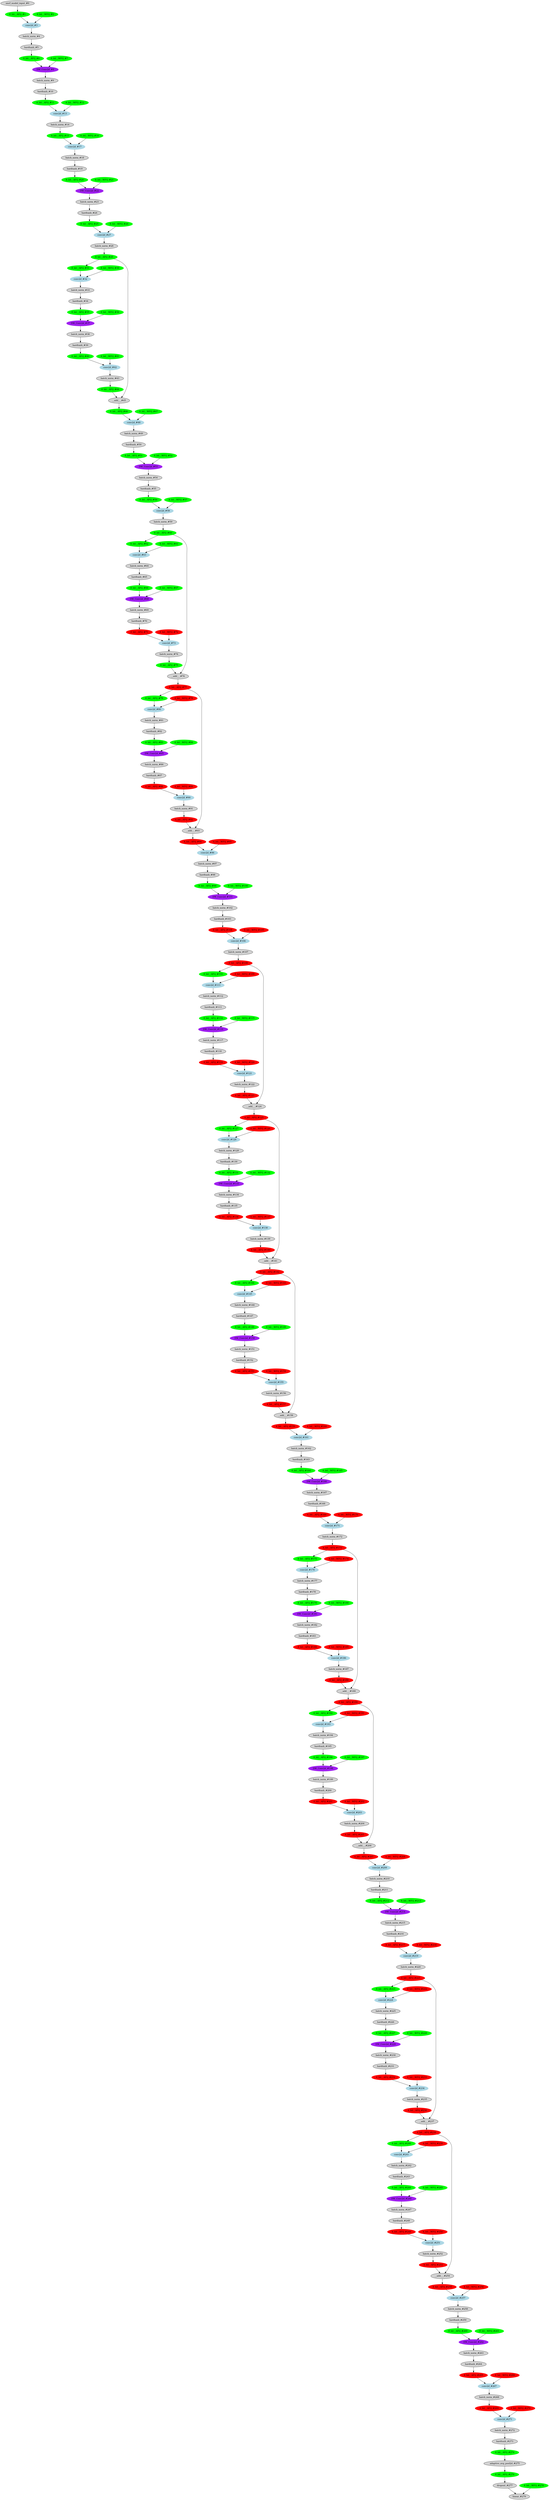 strict digraph  {
"0 /nncf_model_input" [id=0, label="nncf_model_input_#0", scope="", style=filled, type=nncf_model_input];
"1 SymmetricQuantizer/symmetric_quantize" [color=green, id=1, label="8_bit__AFQ_#1", scope=SymmetricQuantizer, style=filled, type=symmetric_quantize];
"2 MobileNetV2/Sequential[features]/ConvBNReLU[0]/NNCFConv2d[0]/ModuleDict[pre_ops]/UpdateWeight[0]/SymmetricQuantizer[op]/symmetric_quantize" [color=green, id=2, label="8_bit__WFQ_#2", scope="MobileNetV2/Sequential[features]/ConvBNReLU[0]/NNCFConv2d[0]/ModuleDict[pre_ops]/UpdateWeight[0]/SymmetricQuantizer[op]", style=filled, type=symmetric_quantize];
"3 MobileNetV2/Sequential[features]/ConvBNReLU[0]/NNCFConv2d[0]/conv2d" [color=lightblue, id=3, label="conv2d_#3", scope="MobileNetV2/Sequential[features]/ConvBNReLU[0]/NNCFConv2d[0]", style=filled, type=conv2d];
"4 MobileNetV2/Sequential[features]/ConvBNReLU[0]/BatchNorm2d[1]/batch_norm" [id=4, label="batch_norm_#4", scope="MobileNetV2/Sequential[features]/ConvBNReLU[0]/BatchNorm2d[1]", style=filled, type=batch_norm];
"5 MobileNetV2/Sequential[features]/ConvBNReLU[0]/ReLU6[2]/hardtanh" [id=5, label="hardtanh_#5", scope="MobileNetV2/Sequential[features]/ConvBNReLU[0]/ReLU6[2]", style=filled, type=hardtanh];
"6 MobileNetV2/Sequential[features]/ConvBNReLU[0]/ReLU6[2]/SymmetricQuantizer/symmetric_quantize" [color=green, id=6, label="8_bit__AFQ_#6", scope="MobileNetV2/Sequential[features]/ConvBNReLU[0]/ReLU6[2]/SymmetricQuantizer", style=filled, type=symmetric_quantize];
"7 MobileNetV2/Sequential[features]/InvertedResidual[1]/Sequential[conv]/ConvBNReLU[0]/NNCFConv2d[0]/ModuleDict[pre_ops]/UpdateWeight[0]/SymmetricQuantizer[op]/symmetric_quantize" [color=green, id=7, label="8_bit__WFQ_#7", scope="MobileNetV2/Sequential[features]/InvertedResidual[1]/Sequential[conv]/ConvBNReLU[0]/NNCFConv2d[0]/ModuleDict[pre_ops]/UpdateWeight[0]/SymmetricQuantizer[op]", style=filled, type=symmetric_quantize];
"8 MobileNetV2/Sequential[features]/InvertedResidual[1]/Sequential[conv]/ConvBNReLU[0]/NNCFConv2d[0]/conv2d" [color=purple, id=8, label="DW_Conv2d_#8", scope="MobileNetV2/Sequential[features]/InvertedResidual[1]/Sequential[conv]/ConvBNReLU[0]/NNCFConv2d[0]", style=filled, type=conv2d];
"9 MobileNetV2/Sequential[features]/InvertedResidual[1]/Sequential[conv]/ConvBNReLU[0]/BatchNorm2d[1]/batch_norm" [id=9, label="batch_norm_#9", scope="MobileNetV2/Sequential[features]/InvertedResidual[1]/Sequential[conv]/ConvBNReLU[0]/BatchNorm2d[1]", style=filled, type=batch_norm];
"10 MobileNetV2/Sequential[features]/InvertedResidual[1]/Sequential[conv]/ConvBNReLU[0]/ReLU6[2]/hardtanh" [id=10, label="hardtanh_#10", scope="MobileNetV2/Sequential[features]/InvertedResidual[1]/Sequential[conv]/ConvBNReLU[0]/ReLU6[2]", style=filled, type=hardtanh];
"11 MobileNetV2/Sequential[features]/InvertedResidual[1]/Sequential[conv]/ConvBNReLU[0]/ReLU6[2]/SymmetricQuantizer/symmetric_quantize" [color=green, id=11, label="8_bit__AFQ_#11", scope="MobileNetV2/Sequential[features]/InvertedResidual[1]/Sequential[conv]/ConvBNReLU[0]/ReLU6[2]/SymmetricQuantizer", style=filled, type=symmetric_quantize];
"12 MobileNetV2/Sequential[features]/InvertedResidual[1]/Sequential[conv]/NNCFConv2d[1]/ModuleDict[pre_ops]/UpdateWeight[0]/SymmetricQuantizer[op]/symmetric_quantize" [color=green, id=12, label="8_bit__WFQ_#12", scope="MobileNetV2/Sequential[features]/InvertedResidual[1]/Sequential[conv]/NNCFConv2d[1]/ModuleDict[pre_ops]/UpdateWeight[0]/SymmetricQuantizer[op]", style=filled, type=symmetric_quantize];
"13 MobileNetV2/Sequential[features]/InvertedResidual[1]/Sequential[conv]/NNCFConv2d[1]/conv2d" [color=lightblue, id=13, label="conv2d_#13", scope="MobileNetV2/Sequential[features]/InvertedResidual[1]/Sequential[conv]/NNCFConv2d[1]", style=filled, type=conv2d];
"14 MobileNetV2/Sequential[features]/InvertedResidual[1]/Sequential[conv]/BatchNorm2d[2]/batch_norm" [id=14, label="batch_norm_#14", scope="MobileNetV2/Sequential[features]/InvertedResidual[1]/Sequential[conv]/BatchNorm2d[2]", style=filled, type=batch_norm];
"15 MobileNetV2/Sequential[features]/InvertedResidual[1]/Sequential[conv]/BatchNorm2d[2]/SymmetricQuantizer/symmetric_quantize" [color=green, id=15, label="8_bit__AFQ_#15", scope="MobileNetV2/Sequential[features]/InvertedResidual[1]/Sequential[conv]/BatchNorm2d[2]/SymmetricQuantizer", style=filled, type=symmetric_quantize];
"16 MobileNetV2/Sequential[features]/InvertedResidual[2]/Sequential[conv]/ConvBNReLU[0]/NNCFConv2d[0]/ModuleDict[pre_ops]/UpdateWeight[0]/SymmetricQuantizer[op]/symmetric_quantize" [color=green, id=16, label="8_bit__WFQ_#16", scope="MobileNetV2/Sequential[features]/InvertedResidual[2]/Sequential[conv]/ConvBNReLU[0]/NNCFConv2d[0]/ModuleDict[pre_ops]/UpdateWeight[0]/SymmetricQuantizer[op]", style=filled, type=symmetric_quantize];
"17 MobileNetV2/Sequential[features]/InvertedResidual[2]/Sequential[conv]/ConvBNReLU[0]/NNCFConv2d[0]/conv2d" [color=lightblue, id=17, label="conv2d_#17", scope="MobileNetV2/Sequential[features]/InvertedResidual[2]/Sequential[conv]/ConvBNReLU[0]/NNCFConv2d[0]", style=filled, type=conv2d];
"18 MobileNetV2/Sequential[features]/InvertedResidual[2]/Sequential[conv]/ConvBNReLU[0]/BatchNorm2d[1]/batch_norm" [id=18, label="batch_norm_#18", scope="MobileNetV2/Sequential[features]/InvertedResidual[2]/Sequential[conv]/ConvBNReLU[0]/BatchNorm2d[1]", style=filled, type=batch_norm];
"19 MobileNetV2/Sequential[features]/InvertedResidual[2]/Sequential[conv]/ConvBNReLU[0]/ReLU6[2]/hardtanh" [id=19, label="hardtanh_#19", scope="MobileNetV2/Sequential[features]/InvertedResidual[2]/Sequential[conv]/ConvBNReLU[0]/ReLU6[2]", style=filled, type=hardtanh];
"20 MobileNetV2/Sequential[features]/InvertedResidual[2]/Sequential[conv]/ConvBNReLU[0]/ReLU6[2]/SymmetricQuantizer/symmetric_quantize" [color=green, id=20, label="8_bit__AFQ_#20", scope="MobileNetV2/Sequential[features]/InvertedResidual[2]/Sequential[conv]/ConvBNReLU[0]/ReLU6[2]/SymmetricQuantizer", style=filled, type=symmetric_quantize];
"21 MobileNetV2/Sequential[features]/InvertedResidual[2]/Sequential[conv]/ConvBNReLU[1]/NNCFConv2d[0]/ModuleDict[pre_ops]/UpdateWeight[0]/SymmetricQuantizer[op]/symmetric_quantize" [color=green, id=21, label="8_bit__WFQ_#21", scope="MobileNetV2/Sequential[features]/InvertedResidual[2]/Sequential[conv]/ConvBNReLU[1]/NNCFConv2d[0]/ModuleDict[pre_ops]/UpdateWeight[0]/SymmetricQuantizer[op]", style=filled, type=symmetric_quantize];
"22 MobileNetV2/Sequential[features]/InvertedResidual[2]/Sequential[conv]/ConvBNReLU[1]/NNCFConv2d[0]/conv2d" [color=purple, id=22, label="DW_Conv2d_#22", scope="MobileNetV2/Sequential[features]/InvertedResidual[2]/Sequential[conv]/ConvBNReLU[1]/NNCFConv2d[0]", style=filled, type=conv2d];
"23 MobileNetV2/Sequential[features]/InvertedResidual[2]/Sequential[conv]/ConvBNReLU[1]/BatchNorm2d[1]/batch_norm" [id=23, label="batch_norm_#23", scope="MobileNetV2/Sequential[features]/InvertedResidual[2]/Sequential[conv]/ConvBNReLU[1]/BatchNorm2d[1]", style=filled, type=batch_norm];
"24 MobileNetV2/Sequential[features]/InvertedResidual[2]/Sequential[conv]/ConvBNReLU[1]/ReLU6[2]/hardtanh" [id=24, label="hardtanh_#24", scope="MobileNetV2/Sequential[features]/InvertedResidual[2]/Sequential[conv]/ConvBNReLU[1]/ReLU6[2]", style=filled, type=hardtanh];
"25 MobileNetV2/Sequential[features]/InvertedResidual[2]/Sequential[conv]/ConvBNReLU[1]/ReLU6[2]/SymmetricQuantizer/symmetric_quantize" [color=green, id=25, label="8_bit__AFQ_#25", scope="MobileNetV2/Sequential[features]/InvertedResidual[2]/Sequential[conv]/ConvBNReLU[1]/ReLU6[2]/SymmetricQuantizer", style=filled, type=symmetric_quantize];
"26 MobileNetV2/Sequential[features]/InvertedResidual[2]/Sequential[conv]/NNCFConv2d[2]/ModuleDict[pre_ops]/UpdateWeight[0]/SymmetricQuantizer[op]/symmetric_quantize" [color=green, id=26, label="8_bit__WFQ_#26", scope="MobileNetV2/Sequential[features]/InvertedResidual[2]/Sequential[conv]/NNCFConv2d[2]/ModuleDict[pre_ops]/UpdateWeight[0]/SymmetricQuantizer[op]", style=filled, type=symmetric_quantize];
"27 MobileNetV2/Sequential[features]/InvertedResidual[2]/Sequential[conv]/NNCFConv2d[2]/conv2d" [color=lightblue, id=27, label="conv2d_#27", scope="MobileNetV2/Sequential[features]/InvertedResidual[2]/Sequential[conv]/NNCFConv2d[2]", style=filled, type=conv2d];
"28 MobileNetV2/Sequential[features]/InvertedResidual[2]/Sequential[conv]/BatchNorm2d[3]/batch_norm" [id=28, label="batch_norm_#28", scope="MobileNetV2/Sequential[features]/InvertedResidual[2]/Sequential[conv]/BatchNorm2d[3]", style=filled, type=batch_norm];
"29 MobileNetV2/Sequential[features]/InvertedResidual[2]/Sequential[conv]/BatchNorm2d[3]/SymmetricQuantizer/symmetric_quantize" [color=green, id=29, label="8_bit__AFQ_#29", scope="MobileNetV2/Sequential[features]/InvertedResidual[2]/Sequential[conv]/BatchNorm2d[3]/SymmetricQuantizer", style=filled, type=symmetric_quantize];
"30 MobileNetV2/Sequential[features]/InvertedResidual[3]/Sequential[conv]/ConvBNReLU[0]/NNCFConv2d[0]/ModuleDict[pre_ops]/UpdateWeight[0]/SymmetricQuantizer[op]/symmetric_quantize" [color=green, id=30, label="8_bit__WFQ_#30", scope="MobileNetV2/Sequential[features]/InvertedResidual[3]/Sequential[conv]/ConvBNReLU[0]/NNCFConv2d[0]/ModuleDict[pre_ops]/UpdateWeight[0]/SymmetricQuantizer[op]", style=filled, type=symmetric_quantize];
"31 MobileNetV2/Sequential[features]/InvertedResidual[3]/Sequential[conv]/ConvBNReLU[0]/NNCFConv2d[0]/SymmetricQuantizer/symmetric_quantize" [color=green, id=31, label="8_bit__AFQ_#31", scope="MobileNetV2/Sequential[features]/InvertedResidual[3]/Sequential[conv]/ConvBNReLU[0]/NNCFConv2d[0]/SymmetricQuantizer", style=filled, type=symmetric_quantize];
"32 MobileNetV2/Sequential[features]/InvertedResidual[3]/Sequential[conv]/ConvBNReLU[0]/NNCFConv2d[0]/conv2d" [color=lightblue, id=32, label="conv2d_#32", scope="MobileNetV2/Sequential[features]/InvertedResidual[3]/Sequential[conv]/ConvBNReLU[0]/NNCFConv2d[0]", style=filled, type=conv2d];
"33 MobileNetV2/Sequential[features]/InvertedResidual[3]/Sequential[conv]/ConvBNReLU[0]/BatchNorm2d[1]/batch_norm" [id=33, label="batch_norm_#33", scope="MobileNetV2/Sequential[features]/InvertedResidual[3]/Sequential[conv]/ConvBNReLU[0]/BatchNorm2d[1]", style=filled, type=batch_norm];
"34 MobileNetV2/Sequential[features]/InvertedResidual[3]/Sequential[conv]/ConvBNReLU[0]/ReLU6[2]/hardtanh" [id=34, label="hardtanh_#34", scope="MobileNetV2/Sequential[features]/InvertedResidual[3]/Sequential[conv]/ConvBNReLU[0]/ReLU6[2]", style=filled, type=hardtanh];
"35 MobileNetV2/Sequential[features]/InvertedResidual[3]/Sequential[conv]/ConvBNReLU[0]/ReLU6[2]/SymmetricQuantizer/symmetric_quantize" [color=green, id=35, label="8_bit__AFQ_#35", scope="MobileNetV2/Sequential[features]/InvertedResidual[3]/Sequential[conv]/ConvBNReLU[0]/ReLU6[2]/SymmetricQuantizer", style=filled, type=symmetric_quantize];
"36 MobileNetV2/Sequential[features]/InvertedResidual[3]/Sequential[conv]/ConvBNReLU[1]/NNCFConv2d[0]/ModuleDict[pre_ops]/UpdateWeight[0]/SymmetricQuantizer[op]/symmetric_quantize" [color=green, id=36, label="8_bit__WFQ_#36", scope="MobileNetV2/Sequential[features]/InvertedResidual[3]/Sequential[conv]/ConvBNReLU[1]/NNCFConv2d[0]/ModuleDict[pre_ops]/UpdateWeight[0]/SymmetricQuantizer[op]", style=filled, type=symmetric_quantize];
"37 MobileNetV2/Sequential[features]/InvertedResidual[3]/Sequential[conv]/ConvBNReLU[1]/NNCFConv2d[0]/conv2d" [color=purple, id=37, label="DW_Conv2d_#37", scope="MobileNetV2/Sequential[features]/InvertedResidual[3]/Sequential[conv]/ConvBNReLU[1]/NNCFConv2d[0]", style=filled, type=conv2d];
"38 MobileNetV2/Sequential[features]/InvertedResidual[3]/Sequential[conv]/ConvBNReLU[1]/BatchNorm2d[1]/batch_norm" [id=38, label="batch_norm_#38", scope="MobileNetV2/Sequential[features]/InvertedResidual[3]/Sequential[conv]/ConvBNReLU[1]/BatchNorm2d[1]", style=filled, type=batch_norm];
"39 MobileNetV2/Sequential[features]/InvertedResidual[3]/Sequential[conv]/ConvBNReLU[1]/ReLU6[2]/hardtanh" [id=39, label="hardtanh_#39", scope="MobileNetV2/Sequential[features]/InvertedResidual[3]/Sequential[conv]/ConvBNReLU[1]/ReLU6[2]", style=filled, type=hardtanh];
"40 MobileNetV2/Sequential[features]/InvertedResidual[3]/Sequential[conv]/ConvBNReLU[1]/ReLU6[2]/SymmetricQuantizer/symmetric_quantize" [color=green, id=40, label="8_bit__AFQ_#40", scope="MobileNetV2/Sequential[features]/InvertedResidual[3]/Sequential[conv]/ConvBNReLU[1]/ReLU6[2]/SymmetricQuantizer", style=filled, type=symmetric_quantize];
"41 MobileNetV2/Sequential[features]/InvertedResidual[3]/Sequential[conv]/NNCFConv2d[2]/ModuleDict[pre_ops]/UpdateWeight[0]/SymmetricQuantizer[op]/symmetric_quantize" [color=green, id=41, label="8_bit__WFQ_#41", scope="MobileNetV2/Sequential[features]/InvertedResidual[3]/Sequential[conv]/NNCFConv2d[2]/ModuleDict[pre_ops]/UpdateWeight[0]/SymmetricQuantizer[op]", style=filled, type=symmetric_quantize];
"42 MobileNetV2/Sequential[features]/InvertedResidual[3]/Sequential[conv]/NNCFConv2d[2]/conv2d" [color=lightblue, id=42, label="conv2d_#42", scope="MobileNetV2/Sequential[features]/InvertedResidual[3]/Sequential[conv]/NNCFConv2d[2]", style=filled, type=conv2d];
"43 MobileNetV2/Sequential[features]/InvertedResidual[3]/Sequential[conv]/BatchNorm2d[3]/batch_norm" [id=43, label="batch_norm_#43", scope="MobileNetV2/Sequential[features]/InvertedResidual[3]/Sequential[conv]/BatchNorm2d[3]", style=filled, type=batch_norm];
"44 MobileNetV2/Sequential[features]/InvertedResidual[3]/Sequential[conv]/BatchNorm2d[3]/SymmetricQuantizer/symmetric_quantize" [color=green, id=44, label="8_bit__AFQ_#44", scope="MobileNetV2/Sequential[features]/InvertedResidual[3]/Sequential[conv]/BatchNorm2d[3]/SymmetricQuantizer", style=filled, type=symmetric_quantize];
"45 MobileNetV2/Sequential[features]/InvertedResidual[3]/__add__" [id=45, label="__add___#45", scope="MobileNetV2/Sequential[features]/InvertedResidual[3]", style=filled, type=__add__];
"46 MobileNetV2/Sequential[features]/InvertedResidual[3]/SymmetricQuantizer/symmetric_quantize" [color=green, id=46, label="8_bit__AFQ_#46", scope="MobileNetV2/Sequential[features]/InvertedResidual[3]/SymmetricQuantizer", style=filled, type=symmetric_quantize];
"47 MobileNetV2/Sequential[features]/InvertedResidual[4]/Sequential[conv]/ConvBNReLU[0]/NNCFConv2d[0]/ModuleDict[pre_ops]/UpdateWeight[0]/SymmetricQuantizer[op]/symmetric_quantize" [color=green, id=47, label="8_bit__WFQ_#47", scope="MobileNetV2/Sequential[features]/InvertedResidual[4]/Sequential[conv]/ConvBNReLU[0]/NNCFConv2d[0]/ModuleDict[pre_ops]/UpdateWeight[0]/SymmetricQuantizer[op]", style=filled, type=symmetric_quantize];
"48 MobileNetV2/Sequential[features]/InvertedResidual[4]/Sequential[conv]/ConvBNReLU[0]/NNCFConv2d[0]/conv2d" [color=lightblue, id=48, label="conv2d_#48", scope="MobileNetV2/Sequential[features]/InvertedResidual[4]/Sequential[conv]/ConvBNReLU[0]/NNCFConv2d[0]", style=filled, type=conv2d];
"49 MobileNetV2/Sequential[features]/InvertedResidual[4]/Sequential[conv]/ConvBNReLU[0]/BatchNorm2d[1]/batch_norm" [id=49, label="batch_norm_#49", scope="MobileNetV2/Sequential[features]/InvertedResidual[4]/Sequential[conv]/ConvBNReLU[0]/BatchNorm2d[1]", style=filled, type=batch_norm];
"50 MobileNetV2/Sequential[features]/InvertedResidual[4]/Sequential[conv]/ConvBNReLU[0]/ReLU6[2]/hardtanh" [id=50, label="hardtanh_#50", scope="MobileNetV2/Sequential[features]/InvertedResidual[4]/Sequential[conv]/ConvBNReLU[0]/ReLU6[2]", style=filled, type=hardtanh];
"51 MobileNetV2/Sequential[features]/InvertedResidual[4]/Sequential[conv]/ConvBNReLU[0]/ReLU6[2]/SymmetricQuantizer/symmetric_quantize" [color=green, id=51, label="8_bit__AFQ_#51", scope="MobileNetV2/Sequential[features]/InvertedResidual[4]/Sequential[conv]/ConvBNReLU[0]/ReLU6[2]/SymmetricQuantizer", style=filled, type=symmetric_quantize];
"52 MobileNetV2/Sequential[features]/InvertedResidual[4]/Sequential[conv]/ConvBNReLU[1]/NNCFConv2d[0]/ModuleDict[pre_ops]/UpdateWeight[0]/SymmetricQuantizer[op]/symmetric_quantize" [color=green, id=52, label="8_bit__WFQ_#52", scope="MobileNetV2/Sequential[features]/InvertedResidual[4]/Sequential[conv]/ConvBNReLU[1]/NNCFConv2d[0]/ModuleDict[pre_ops]/UpdateWeight[0]/SymmetricQuantizer[op]", style=filled, type=symmetric_quantize];
"53 MobileNetV2/Sequential[features]/InvertedResidual[4]/Sequential[conv]/ConvBNReLU[1]/NNCFConv2d[0]/conv2d" [color=purple, id=53, label="DW_Conv2d_#53", scope="MobileNetV2/Sequential[features]/InvertedResidual[4]/Sequential[conv]/ConvBNReLU[1]/NNCFConv2d[0]", style=filled, type=conv2d];
"54 MobileNetV2/Sequential[features]/InvertedResidual[4]/Sequential[conv]/ConvBNReLU[1]/BatchNorm2d[1]/batch_norm" [id=54, label="batch_norm_#54", scope="MobileNetV2/Sequential[features]/InvertedResidual[4]/Sequential[conv]/ConvBNReLU[1]/BatchNorm2d[1]", style=filled, type=batch_norm];
"55 MobileNetV2/Sequential[features]/InvertedResidual[4]/Sequential[conv]/ConvBNReLU[1]/ReLU6[2]/hardtanh" [id=55, label="hardtanh_#55", scope="MobileNetV2/Sequential[features]/InvertedResidual[4]/Sequential[conv]/ConvBNReLU[1]/ReLU6[2]", style=filled, type=hardtanh];
"56 MobileNetV2/Sequential[features]/InvertedResidual[4]/Sequential[conv]/ConvBNReLU[1]/ReLU6[2]/SymmetricQuantizer/symmetric_quantize" [color=green, id=56, label="8_bit__AFQ_#56", scope="MobileNetV2/Sequential[features]/InvertedResidual[4]/Sequential[conv]/ConvBNReLU[1]/ReLU6[2]/SymmetricQuantizer", style=filled, type=symmetric_quantize];
"57 MobileNetV2/Sequential[features]/InvertedResidual[4]/Sequential[conv]/NNCFConv2d[2]/ModuleDict[pre_ops]/UpdateWeight[0]/SymmetricQuantizer[op]/symmetric_quantize" [color=green, id=57, label="8_bit__WFQ_#57", scope="MobileNetV2/Sequential[features]/InvertedResidual[4]/Sequential[conv]/NNCFConv2d[2]/ModuleDict[pre_ops]/UpdateWeight[0]/SymmetricQuantizer[op]", style=filled, type=symmetric_quantize];
"58 MobileNetV2/Sequential[features]/InvertedResidual[4]/Sequential[conv]/NNCFConv2d[2]/conv2d" [color=lightblue, id=58, label="conv2d_#58", scope="MobileNetV2/Sequential[features]/InvertedResidual[4]/Sequential[conv]/NNCFConv2d[2]", style=filled, type=conv2d];
"59 MobileNetV2/Sequential[features]/InvertedResidual[4]/Sequential[conv]/BatchNorm2d[3]/batch_norm" [id=59, label="batch_norm_#59", scope="MobileNetV2/Sequential[features]/InvertedResidual[4]/Sequential[conv]/BatchNorm2d[3]", style=filled, type=batch_norm];
"60 MobileNetV2/Sequential[features]/InvertedResidual[4]/Sequential[conv]/BatchNorm2d[3]/SymmetricQuantizer/symmetric_quantize" [color=green, id=60, label="8_bit__AFQ_#60", scope="MobileNetV2/Sequential[features]/InvertedResidual[4]/Sequential[conv]/BatchNorm2d[3]/SymmetricQuantizer", style=filled, type=symmetric_quantize];
"61 MobileNetV2/Sequential[features]/InvertedResidual[5]/Sequential[conv]/ConvBNReLU[0]/NNCFConv2d[0]/ModuleDict[pre_ops]/UpdateWeight[0]/SymmetricQuantizer[op]/symmetric_quantize" [color=green, id=61, label="8_bit__WFQ_#61", scope="MobileNetV2/Sequential[features]/InvertedResidual[5]/Sequential[conv]/ConvBNReLU[0]/NNCFConv2d[0]/ModuleDict[pre_ops]/UpdateWeight[0]/SymmetricQuantizer[op]", style=filled, type=symmetric_quantize];
"62 MobileNetV2/Sequential[features]/InvertedResidual[5]/Sequential[conv]/ConvBNReLU[0]/NNCFConv2d[0]/SymmetricQuantizer/symmetric_quantize" [color=green, id=62, label="8_bit__AFQ_#62", scope="MobileNetV2/Sequential[features]/InvertedResidual[5]/Sequential[conv]/ConvBNReLU[0]/NNCFConv2d[0]/SymmetricQuantizer", style=filled, type=symmetric_quantize];
"63 MobileNetV2/Sequential[features]/InvertedResidual[5]/Sequential[conv]/ConvBNReLU[0]/NNCFConv2d[0]/conv2d" [color=lightblue, id=63, label="conv2d_#63", scope="MobileNetV2/Sequential[features]/InvertedResidual[5]/Sequential[conv]/ConvBNReLU[0]/NNCFConv2d[0]", style=filled, type=conv2d];
"64 MobileNetV2/Sequential[features]/InvertedResidual[5]/Sequential[conv]/ConvBNReLU[0]/BatchNorm2d[1]/batch_norm" [id=64, label="batch_norm_#64", scope="MobileNetV2/Sequential[features]/InvertedResidual[5]/Sequential[conv]/ConvBNReLU[0]/BatchNorm2d[1]", style=filled, type=batch_norm];
"65 MobileNetV2/Sequential[features]/InvertedResidual[5]/Sequential[conv]/ConvBNReLU[0]/ReLU6[2]/hardtanh" [id=65, label="hardtanh_#65", scope="MobileNetV2/Sequential[features]/InvertedResidual[5]/Sequential[conv]/ConvBNReLU[0]/ReLU6[2]", style=filled, type=hardtanh];
"66 MobileNetV2/Sequential[features]/InvertedResidual[5]/Sequential[conv]/ConvBNReLU[0]/ReLU6[2]/SymmetricQuantizer/symmetric_quantize" [color=green, id=66, label="8_bit__AFQ_#66", scope="MobileNetV2/Sequential[features]/InvertedResidual[5]/Sequential[conv]/ConvBNReLU[0]/ReLU6[2]/SymmetricQuantizer", style=filled, type=symmetric_quantize];
"67 MobileNetV2/Sequential[features]/InvertedResidual[5]/Sequential[conv]/ConvBNReLU[1]/NNCFConv2d[0]/ModuleDict[pre_ops]/UpdateWeight[0]/SymmetricQuantizer[op]/symmetric_quantize" [color=green, id=67, label="8_bit__WFQ_#67", scope="MobileNetV2/Sequential[features]/InvertedResidual[5]/Sequential[conv]/ConvBNReLU[1]/NNCFConv2d[0]/ModuleDict[pre_ops]/UpdateWeight[0]/SymmetricQuantizer[op]", style=filled, type=symmetric_quantize];
"68 MobileNetV2/Sequential[features]/InvertedResidual[5]/Sequential[conv]/ConvBNReLU[1]/NNCFConv2d[0]/conv2d" [color=purple, id=68, label="DW_Conv2d_#68", scope="MobileNetV2/Sequential[features]/InvertedResidual[5]/Sequential[conv]/ConvBNReLU[1]/NNCFConv2d[0]", style=filled, type=conv2d];
"69 MobileNetV2/Sequential[features]/InvertedResidual[5]/Sequential[conv]/ConvBNReLU[1]/BatchNorm2d[1]/batch_norm" [id=69, label="batch_norm_#69", scope="MobileNetV2/Sequential[features]/InvertedResidual[5]/Sequential[conv]/ConvBNReLU[1]/BatchNorm2d[1]", style=filled, type=batch_norm];
"70 MobileNetV2/Sequential[features]/InvertedResidual[5]/Sequential[conv]/ConvBNReLU[1]/ReLU6[2]/hardtanh" [id=70, label="hardtanh_#70", scope="MobileNetV2/Sequential[features]/InvertedResidual[5]/Sequential[conv]/ConvBNReLU[1]/ReLU6[2]", style=filled, type=hardtanh];
"71 MobileNetV2/Sequential[features]/InvertedResidual[5]/Sequential[conv]/ConvBNReLU[1]/ReLU6[2]/SymmetricQuantizer/symmetric_quantize" [color=red, id=71, label="4_bit__AFQ_#71", scope="MobileNetV2/Sequential[features]/InvertedResidual[5]/Sequential[conv]/ConvBNReLU[1]/ReLU6[2]/SymmetricQuantizer", style=filled, type=symmetric_quantize];
"72 MobileNetV2/Sequential[features]/InvertedResidual[5]/Sequential[conv]/NNCFConv2d[2]/ModuleDict[pre_ops]/UpdateWeight[0]/SymmetricQuantizer[op]/symmetric_quantize" [color=red, id=72, label="4_bit__WFQ_#72", scope="MobileNetV2/Sequential[features]/InvertedResidual[5]/Sequential[conv]/NNCFConv2d[2]/ModuleDict[pre_ops]/UpdateWeight[0]/SymmetricQuantizer[op]", style=filled, type=symmetric_quantize];
"73 MobileNetV2/Sequential[features]/InvertedResidual[5]/Sequential[conv]/NNCFConv2d[2]/conv2d" [color=lightblue, id=73, label="conv2d_#73", scope="MobileNetV2/Sequential[features]/InvertedResidual[5]/Sequential[conv]/NNCFConv2d[2]", style=filled, type=conv2d];
"74 MobileNetV2/Sequential[features]/InvertedResidual[5]/Sequential[conv]/BatchNorm2d[3]/batch_norm" [id=74, label="batch_norm_#74", scope="MobileNetV2/Sequential[features]/InvertedResidual[5]/Sequential[conv]/BatchNorm2d[3]", style=filled, type=batch_norm];
"75 MobileNetV2/Sequential[features]/InvertedResidual[5]/Sequential[conv]/BatchNorm2d[3]/SymmetricQuantizer/symmetric_quantize" [color=green, id=75, label="8_bit__AFQ_#75", scope="MobileNetV2/Sequential[features]/InvertedResidual[5]/Sequential[conv]/BatchNorm2d[3]/SymmetricQuantizer", style=filled, type=symmetric_quantize];
"76 MobileNetV2/Sequential[features]/InvertedResidual[5]/__add__" [id=76, label="__add___#76", scope="MobileNetV2/Sequential[features]/InvertedResidual[5]", style=filled, type=__add__];
"77 MobileNetV2/Sequential[features]/InvertedResidual[5]/SymmetricQuantizer/symmetric_quantize" [color=red, id=77, label="4_bit__AFQ_#77", scope="MobileNetV2/Sequential[features]/InvertedResidual[5]/SymmetricQuantizer", style=filled, type=symmetric_quantize];
"78 MobileNetV2/Sequential[features]/InvertedResidual[6]/Sequential[conv]/ConvBNReLU[0]/NNCFConv2d[0]/ModuleDict[pre_ops]/UpdateWeight[0]/SymmetricQuantizer[op]/symmetric_quantize" [color=red, id=78, label="4_bit__WFQ_#78", scope="MobileNetV2/Sequential[features]/InvertedResidual[6]/Sequential[conv]/ConvBNReLU[0]/NNCFConv2d[0]/ModuleDict[pre_ops]/UpdateWeight[0]/SymmetricQuantizer[op]", style=filled, type=symmetric_quantize];
"79 MobileNetV2/Sequential[features]/InvertedResidual[6]/Sequential[conv]/ConvBNReLU[0]/NNCFConv2d[0]/SymmetricQuantizer/symmetric_quantize" [color=green, id=79, label="8_bit__AFQ_#79", scope="MobileNetV2/Sequential[features]/InvertedResidual[6]/Sequential[conv]/ConvBNReLU[0]/NNCFConv2d[0]/SymmetricQuantizer", style=filled, type=symmetric_quantize];
"80 MobileNetV2/Sequential[features]/InvertedResidual[6]/Sequential[conv]/ConvBNReLU[0]/NNCFConv2d[0]/conv2d" [color=lightblue, id=80, label="conv2d_#80", scope="MobileNetV2/Sequential[features]/InvertedResidual[6]/Sequential[conv]/ConvBNReLU[0]/NNCFConv2d[0]", style=filled, type=conv2d];
"81 MobileNetV2/Sequential[features]/InvertedResidual[6]/Sequential[conv]/ConvBNReLU[0]/BatchNorm2d[1]/batch_norm" [id=81, label="batch_norm_#81", scope="MobileNetV2/Sequential[features]/InvertedResidual[6]/Sequential[conv]/ConvBNReLU[0]/BatchNorm2d[1]", style=filled, type=batch_norm];
"82 MobileNetV2/Sequential[features]/InvertedResidual[6]/Sequential[conv]/ConvBNReLU[0]/ReLU6[2]/hardtanh" [id=82, label="hardtanh_#82", scope="MobileNetV2/Sequential[features]/InvertedResidual[6]/Sequential[conv]/ConvBNReLU[0]/ReLU6[2]", style=filled, type=hardtanh];
"83 MobileNetV2/Sequential[features]/InvertedResidual[6]/Sequential[conv]/ConvBNReLU[0]/ReLU6[2]/SymmetricQuantizer/symmetric_quantize" [color=green, id=83, label="8_bit__AFQ_#83", scope="MobileNetV2/Sequential[features]/InvertedResidual[6]/Sequential[conv]/ConvBNReLU[0]/ReLU6[2]/SymmetricQuantizer", style=filled, type=symmetric_quantize];
"84 MobileNetV2/Sequential[features]/InvertedResidual[6]/Sequential[conv]/ConvBNReLU[1]/NNCFConv2d[0]/ModuleDict[pre_ops]/UpdateWeight[0]/SymmetricQuantizer[op]/symmetric_quantize" [color=green, id=84, label="8_bit__WFQ_#84", scope="MobileNetV2/Sequential[features]/InvertedResidual[6]/Sequential[conv]/ConvBNReLU[1]/NNCFConv2d[0]/ModuleDict[pre_ops]/UpdateWeight[0]/SymmetricQuantizer[op]", style=filled, type=symmetric_quantize];
"85 MobileNetV2/Sequential[features]/InvertedResidual[6]/Sequential[conv]/ConvBNReLU[1]/NNCFConv2d[0]/conv2d" [color=purple, id=85, label="DW_Conv2d_#85", scope="MobileNetV2/Sequential[features]/InvertedResidual[6]/Sequential[conv]/ConvBNReLU[1]/NNCFConv2d[0]", style=filled, type=conv2d];
"86 MobileNetV2/Sequential[features]/InvertedResidual[6]/Sequential[conv]/ConvBNReLU[1]/BatchNorm2d[1]/batch_norm" [id=86, label="batch_norm_#86", scope="MobileNetV2/Sequential[features]/InvertedResidual[6]/Sequential[conv]/ConvBNReLU[1]/BatchNorm2d[1]", style=filled, type=batch_norm];
"87 MobileNetV2/Sequential[features]/InvertedResidual[6]/Sequential[conv]/ConvBNReLU[1]/ReLU6[2]/hardtanh" [id=87, label="hardtanh_#87", scope="MobileNetV2/Sequential[features]/InvertedResidual[6]/Sequential[conv]/ConvBNReLU[1]/ReLU6[2]", style=filled, type=hardtanh];
"88 MobileNetV2/Sequential[features]/InvertedResidual[6]/Sequential[conv]/ConvBNReLU[1]/ReLU6[2]/SymmetricQuantizer/symmetric_quantize" [color=red, id=88, label="4_bit__AFQ_#88", scope="MobileNetV2/Sequential[features]/InvertedResidual[6]/Sequential[conv]/ConvBNReLU[1]/ReLU6[2]/SymmetricQuantizer", style=filled, type=symmetric_quantize];
"89 MobileNetV2/Sequential[features]/InvertedResidual[6]/Sequential[conv]/NNCFConv2d[2]/ModuleDict[pre_ops]/UpdateWeight[0]/SymmetricQuantizer[op]/symmetric_quantize" [color=red, id=89, label="4_bit__WFQ_#89", scope="MobileNetV2/Sequential[features]/InvertedResidual[6]/Sequential[conv]/NNCFConv2d[2]/ModuleDict[pre_ops]/UpdateWeight[0]/SymmetricQuantizer[op]", style=filled, type=symmetric_quantize];
"90 MobileNetV2/Sequential[features]/InvertedResidual[6]/Sequential[conv]/NNCFConv2d[2]/conv2d" [color=lightblue, id=90, label="conv2d_#90", scope="MobileNetV2/Sequential[features]/InvertedResidual[6]/Sequential[conv]/NNCFConv2d[2]", style=filled, type=conv2d];
"91 MobileNetV2/Sequential[features]/InvertedResidual[6]/Sequential[conv]/BatchNorm2d[3]/batch_norm" [id=91, label="batch_norm_#91", scope="MobileNetV2/Sequential[features]/InvertedResidual[6]/Sequential[conv]/BatchNorm2d[3]", style=filled, type=batch_norm];
"92 MobileNetV2/Sequential[features]/InvertedResidual[6]/Sequential[conv]/BatchNorm2d[3]/SymmetricQuantizer/symmetric_quantize" [color=red, id=92, label="4_bit__AFQ_#92", scope="MobileNetV2/Sequential[features]/InvertedResidual[6]/Sequential[conv]/BatchNorm2d[3]/SymmetricQuantizer", style=filled, type=symmetric_quantize];
"93 MobileNetV2/Sequential[features]/InvertedResidual[6]/__add__" [id=93, label="__add___#93", scope="MobileNetV2/Sequential[features]/InvertedResidual[6]", style=filled, type=__add__];
"94 MobileNetV2/Sequential[features]/InvertedResidual[6]/SymmetricQuantizer/symmetric_quantize" [color=red, id=94, label="4_bit__AFQ_#94", scope="MobileNetV2/Sequential[features]/InvertedResidual[6]/SymmetricQuantizer", style=filled, type=symmetric_quantize];
"95 MobileNetV2/Sequential[features]/InvertedResidual[7]/Sequential[conv]/ConvBNReLU[0]/NNCFConv2d[0]/ModuleDict[pre_ops]/UpdateWeight[0]/SymmetricQuantizer[op]/symmetric_quantize" [color=red, id=95, label="4_bit__WFQ_#95", scope="MobileNetV2/Sequential[features]/InvertedResidual[7]/Sequential[conv]/ConvBNReLU[0]/NNCFConv2d[0]/ModuleDict[pre_ops]/UpdateWeight[0]/SymmetricQuantizer[op]", style=filled, type=symmetric_quantize];
"96 MobileNetV2/Sequential[features]/InvertedResidual[7]/Sequential[conv]/ConvBNReLU[0]/NNCFConv2d[0]/conv2d" [color=lightblue, id=96, label="conv2d_#96", scope="MobileNetV2/Sequential[features]/InvertedResidual[7]/Sequential[conv]/ConvBNReLU[0]/NNCFConv2d[0]", style=filled, type=conv2d];
"97 MobileNetV2/Sequential[features]/InvertedResidual[7]/Sequential[conv]/ConvBNReLU[0]/BatchNorm2d[1]/batch_norm" [id=97, label="batch_norm_#97", scope="MobileNetV2/Sequential[features]/InvertedResidual[7]/Sequential[conv]/ConvBNReLU[0]/BatchNorm2d[1]", style=filled, type=batch_norm];
"98 MobileNetV2/Sequential[features]/InvertedResidual[7]/Sequential[conv]/ConvBNReLU[0]/ReLU6[2]/hardtanh" [id=98, label="hardtanh_#98", scope="MobileNetV2/Sequential[features]/InvertedResidual[7]/Sequential[conv]/ConvBNReLU[0]/ReLU6[2]", style=filled, type=hardtanh];
"99 MobileNetV2/Sequential[features]/InvertedResidual[7]/Sequential[conv]/ConvBNReLU[0]/ReLU6[2]/SymmetricQuantizer/symmetric_quantize" [color=green, id=99, label="8_bit__AFQ_#99", scope="MobileNetV2/Sequential[features]/InvertedResidual[7]/Sequential[conv]/ConvBNReLU[0]/ReLU6[2]/SymmetricQuantizer", style=filled, type=symmetric_quantize];
"100 MobileNetV2/Sequential[features]/InvertedResidual[7]/Sequential[conv]/ConvBNReLU[1]/NNCFConv2d[0]/ModuleDict[pre_ops]/UpdateWeight[0]/SymmetricQuantizer[op]/symmetric_quantize" [color=green, id=100, label="8_bit__WFQ_#100", scope="MobileNetV2/Sequential[features]/InvertedResidual[7]/Sequential[conv]/ConvBNReLU[1]/NNCFConv2d[0]/ModuleDict[pre_ops]/UpdateWeight[0]/SymmetricQuantizer[op]", style=filled, type=symmetric_quantize];
"101 MobileNetV2/Sequential[features]/InvertedResidual[7]/Sequential[conv]/ConvBNReLU[1]/NNCFConv2d[0]/conv2d" [color=purple, id=101, label="DW_Conv2d_#101", scope="MobileNetV2/Sequential[features]/InvertedResidual[7]/Sequential[conv]/ConvBNReLU[1]/NNCFConv2d[0]", style=filled, type=conv2d];
"102 MobileNetV2/Sequential[features]/InvertedResidual[7]/Sequential[conv]/ConvBNReLU[1]/BatchNorm2d[1]/batch_norm" [id=102, label="batch_norm_#102", scope="MobileNetV2/Sequential[features]/InvertedResidual[7]/Sequential[conv]/ConvBNReLU[1]/BatchNorm2d[1]", style=filled, type=batch_norm];
"103 MobileNetV2/Sequential[features]/InvertedResidual[7]/Sequential[conv]/ConvBNReLU[1]/ReLU6[2]/hardtanh" [id=103, label="hardtanh_#103", scope="MobileNetV2/Sequential[features]/InvertedResidual[7]/Sequential[conv]/ConvBNReLU[1]/ReLU6[2]", style=filled, type=hardtanh];
"104 MobileNetV2/Sequential[features]/InvertedResidual[7]/Sequential[conv]/ConvBNReLU[1]/ReLU6[2]/SymmetricQuantizer/symmetric_quantize" [color=red, id=104, label="4_bit__AFQ_#104", scope="MobileNetV2/Sequential[features]/InvertedResidual[7]/Sequential[conv]/ConvBNReLU[1]/ReLU6[2]/SymmetricQuantizer", style=filled, type=symmetric_quantize];
"105 MobileNetV2/Sequential[features]/InvertedResidual[7]/Sequential[conv]/NNCFConv2d[2]/ModuleDict[pre_ops]/UpdateWeight[0]/SymmetricQuantizer[op]/symmetric_quantize" [color=red, id=105, label="4_bit__WFQ_#105", scope="MobileNetV2/Sequential[features]/InvertedResidual[7]/Sequential[conv]/NNCFConv2d[2]/ModuleDict[pre_ops]/UpdateWeight[0]/SymmetricQuantizer[op]", style=filled, type=symmetric_quantize];
"106 MobileNetV2/Sequential[features]/InvertedResidual[7]/Sequential[conv]/NNCFConv2d[2]/conv2d" [color=lightblue, id=106, label="conv2d_#106", scope="MobileNetV2/Sequential[features]/InvertedResidual[7]/Sequential[conv]/NNCFConv2d[2]", style=filled, type=conv2d];
"107 MobileNetV2/Sequential[features]/InvertedResidual[7]/Sequential[conv]/BatchNorm2d[3]/batch_norm" [id=107, label="batch_norm_#107", scope="MobileNetV2/Sequential[features]/InvertedResidual[7]/Sequential[conv]/BatchNorm2d[3]", style=filled, type=batch_norm];
"108 MobileNetV2/Sequential[features]/InvertedResidual[7]/Sequential[conv]/BatchNorm2d[3]/SymmetricQuantizer/symmetric_quantize" [color=red, id=108, label="4_bit__AFQ_#108", scope="MobileNetV2/Sequential[features]/InvertedResidual[7]/Sequential[conv]/BatchNorm2d[3]/SymmetricQuantizer", style=filled, type=symmetric_quantize];
"109 MobileNetV2/Sequential[features]/InvertedResidual[8]/Sequential[conv]/ConvBNReLU[0]/NNCFConv2d[0]/ModuleDict[pre_ops]/UpdateWeight[0]/SymmetricQuantizer[op]/symmetric_quantize" [color=red, id=109, label="4_bit__WFQ_#109", scope="MobileNetV2/Sequential[features]/InvertedResidual[8]/Sequential[conv]/ConvBNReLU[0]/NNCFConv2d[0]/ModuleDict[pre_ops]/UpdateWeight[0]/SymmetricQuantizer[op]", style=filled, type=symmetric_quantize];
"110 MobileNetV2/Sequential[features]/InvertedResidual[8]/Sequential[conv]/ConvBNReLU[0]/NNCFConv2d[0]/SymmetricQuantizer/symmetric_quantize" [color=green, id=110, label="8_bit__AFQ_#110", scope="MobileNetV2/Sequential[features]/InvertedResidual[8]/Sequential[conv]/ConvBNReLU[0]/NNCFConv2d[0]/SymmetricQuantizer", style=filled, type=symmetric_quantize];
"111 MobileNetV2/Sequential[features]/InvertedResidual[8]/Sequential[conv]/ConvBNReLU[0]/NNCFConv2d[0]/conv2d" [color=lightblue, id=111, label="conv2d_#111", scope="MobileNetV2/Sequential[features]/InvertedResidual[8]/Sequential[conv]/ConvBNReLU[0]/NNCFConv2d[0]", style=filled, type=conv2d];
"112 MobileNetV2/Sequential[features]/InvertedResidual[8]/Sequential[conv]/ConvBNReLU[0]/BatchNorm2d[1]/batch_norm" [id=112, label="batch_norm_#112", scope="MobileNetV2/Sequential[features]/InvertedResidual[8]/Sequential[conv]/ConvBNReLU[0]/BatchNorm2d[1]", style=filled, type=batch_norm];
"113 MobileNetV2/Sequential[features]/InvertedResidual[8]/Sequential[conv]/ConvBNReLU[0]/ReLU6[2]/hardtanh" [id=113, label="hardtanh_#113", scope="MobileNetV2/Sequential[features]/InvertedResidual[8]/Sequential[conv]/ConvBNReLU[0]/ReLU6[2]", style=filled, type=hardtanh];
"114 MobileNetV2/Sequential[features]/InvertedResidual[8]/Sequential[conv]/ConvBNReLU[0]/ReLU6[2]/SymmetricQuantizer/symmetric_quantize" [color=green, id=114, label="8_bit__AFQ_#114", scope="MobileNetV2/Sequential[features]/InvertedResidual[8]/Sequential[conv]/ConvBNReLU[0]/ReLU6[2]/SymmetricQuantizer", style=filled, type=symmetric_quantize];
"115 MobileNetV2/Sequential[features]/InvertedResidual[8]/Sequential[conv]/ConvBNReLU[1]/NNCFConv2d[0]/ModuleDict[pre_ops]/UpdateWeight[0]/SymmetricQuantizer[op]/symmetric_quantize" [color=green, id=115, label="8_bit__WFQ_#115", scope="MobileNetV2/Sequential[features]/InvertedResidual[8]/Sequential[conv]/ConvBNReLU[1]/NNCFConv2d[0]/ModuleDict[pre_ops]/UpdateWeight[0]/SymmetricQuantizer[op]", style=filled, type=symmetric_quantize];
"116 MobileNetV2/Sequential[features]/InvertedResidual[8]/Sequential[conv]/ConvBNReLU[1]/NNCFConv2d[0]/conv2d" [color=purple, id=116, label="DW_Conv2d_#116", scope="MobileNetV2/Sequential[features]/InvertedResidual[8]/Sequential[conv]/ConvBNReLU[1]/NNCFConv2d[0]", style=filled, type=conv2d];
"117 MobileNetV2/Sequential[features]/InvertedResidual[8]/Sequential[conv]/ConvBNReLU[1]/BatchNorm2d[1]/batch_norm" [id=117, label="batch_norm_#117", scope="MobileNetV2/Sequential[features]/InvertedResidual[8]/Sequential[conv]/ConvBNReLU[1]/BatchNorm2d[1]", style=filled, type=batch_norm];
"118 MobileNetV2/Sequential[features]/InvertedResidual[8]/Sequential[conv]/ConvBNReLU[1]/ReLU6[2]/hardtanh" [id=118, label="hardtanh_#118", scope="MobileNetV2/Sequential[features]/InvertedResidual[8]/Sequential[conv]/ConvBNReLU[1]/ReLU6[2]", style=filled, type=hardtanh];
"119 MobileNetV2/Sequential[features]/InvertedResidual[8]/Sequential[conv]/ConvBNReLU[1]/ReLU6[2]/SymmetricQuantizer/symmetric_quantize" [color=red, id=119, label="4_bit__AFQ_#119", scope="MobileNetV2/Sequential[features]/InvertedResidual[8]/Sequential[conv]/ConvBNReLU[1]/ReLU6[2]/SymmetricQuantizer", style=filled, type=symmetric_quantize];
"120 MobileNetV2/Sequential[features]/InvertedResidual[8]/Sequential[conv]/NNCFConv2d[2]/ModuleDict[pre_ops]/UpdateWeight[0]/SymmetricQuantizer[op]/symmetric_quantize" [color=red, id=120, label="4_bit__WFQ_#120", scope="MobileNetV2/Sequential[features]/InvertedResidual[8]/Sequential[conv]/NNCFConv2d[2]/ModuleDict[pre_ops]/UpdateWeight[0]/SymmetricQuantizer[op]", style=filled, type=symmetric_quantize];
"121 MobileNetV2/Sequential[features]/InvertedResidual[8]/Sequential[conv]/NNCFConv2d[2]/conv2d" [color=lightblue, id=121, label="conv2d_#121", scope="MobileNetV2/Sequential[features]/InvertedResidual[8]/Sequential[conv]/NNCFConv2d[2]", style=filled, type=conv2d];
"122 MobileNetV2/Sequential[features]/InvertedResidual[8]/Sequential[conv]/BatchNorm2d[3]/batch_norm" [id=122, label="batch_norm_#122", scope="MobileNetV2/Sequential[features]/InvertedResidual[8]/Sequential[conv]/BatchNorm2d[3]", style=filled, type=batch_norm];
"123 MobileNetV2/Sequential[features]/InvertedResidual[8]/Sequential[conv]/BatchNorm2d[3]/SymmetricQuantizer/symmetric_quantize" [color=red, id=123, label="4_bit__AFQ_#123", scope="MobileNetV2/Sequential[features]/InvertedResidual[8]/Sequential[conv]/BatchNorm2d[3]/SymmetricQuantizer", style=filled, type=symmetric_quantize];
"124 MobileNetV2/Sequential[features]/InvertedResidual[8]/__add__" [id=124, label="__add___#124", scope="MobileNetV2/Sequential[features]/InvertedResidual[8]", style=filled, type=__add__];
"125 MobileNetV2/Sequential[features]/InvertedResidual[8]/SymmetricQuantizer/symmetric_quantize" [color=red, id=125, label="4_bit__AFQ_#125", scope="MobileNetV2/Sequential[features]/InvertedResidual[8]/SymmetricQuantizer", style=filled, type=symmetric_quantize];
"126 MobileNetV2/Sequential[features]/InvertedResidual[9]/Sequential[conv]/ConvBNReLU[0]/NNCFConv2d[0]/ModuleDict[pre_ops]/UpdateWeight[0]/SymmetricQuantizer[op]/symmetric_quantize" [color=red, id=126, label="4_bit__WFQ_#126", scope="MobileNetV2/Sequential[features]/InvertedResidual[9]/Sequential[conv]/ConvBNReLU[0]/NNCFConv2d[0]/ModuleDict[pre_ops]/UpdateWeight[0]/SymmetricQuantizer[op]", style=filled, type=symmetric_quantize];
"127 MobileNetV2/Sequential[features]/InvertedResidual[9]/Sequential[conv]/ConvBNReLU[0]/NNCFConv2d[0]/SymmetricQuantizer/symmetric_quantize" [color=green, id=127, label="8_bit__AFQ_#127", scope="MobileNetV2/Sequential[features]/InvertedResidual[9]/Sequential[conv]/ConvBNReLU[0]/NNCFConv2d[0]/SymmetricQuantizer", style=filled, type=symmetric_quantize];
"128 MobileNetV2/Sequential[features]/InvertedResidual[9]/Sequential[conv]/ConvBNReLU[0]/NNCFConv2d[0]/conv2d" [color=lightblue, id=128, label="conv2d_#128", scope="MobileNetV2/Sequential[features]/InvertedResidual[9]/Sequential[conv]/ConvBNReLU[0]/NNCFConv2d[0]", style=filled, type=conv2d];
"129 MobileNetV2/Sequential[features]/InvertedResidual[9]/Sequential[conv]/ConvBNReLU[0]/BatchNorm2d[1]/batch_norm" [id=129, label="batch_norm_#129", scope="MobileNetV2/Sequential[features]/InvertedResidual[9]/Sequential[conv]/ConvBNReLU[0]/BatchNorm2d[1]", style=filled, type=batch_norm];
"130 MobileNetV2/Sequential[features]/InvertedResidual[9]/Sequential[conv]/ConvBNReLU[0]/ReLU6[2]/hardtanh" [id=130, label="hardtanh_#130", scope="MobileNetV2/Sequential[features]/InvertedResidual[9]/Sequential[conv]/ConvBNReLU[0]/ReLU6[2]", style=filled, type=hardtanh];
"131 MobileNetV2/Sequential[features]/InvertedResidual[9]/Sequential[conv]/ConvBNReLU[0]/ReLU6[2]/SymmetricQuantizer/symmetric_quantize" [color=green, id=131, label="8_bit__AFQ_#131", scope="MobileNetV2/Sequential[features]/InvertedResidual[9]/Sequential[conv]/ConvBNReLU[0]/ReLU6[2]/SymmetricQuantizer", style=filled, type=symmetric_quantize];
"132 MobileNetV2/Sequential[features]/InvertedResidual[9]/Sequential[conv]/ConvBNReLU[1]/NNCFConv2d[0]/ModuleDict[pre_ops]/UpdateWeight[0]/SymmetricQuantizer[op]/symmetric_quantize" [color=green, id=132, label="8_bit__WFQ_#132", scope="MobileNetV2/Sequential[features]/InvertedResidual[9]/Sequential[conv]/ConvBNReLU[1]/NNCFConv2d[0]/ModuleDict[pre_ops]/UpdateWeight[0]/SymmetricQuantizer[op]", style=filled, type=symmetric_quantize];
"133 MobileNetV2/Sequential[features]/InvertedResidual[9]/Sequential[conv]/ConvBNReLU[1]/NNCFConv2d[0]/conv2d" [color=purple, id=133, label="DW_Conv2d_#133", scope="MobileNetV2/Sequential[features]/InvertedResidual[9]/Sequential[conv]/ConvBNReLU[1]/NNCFConv2d[0]", style=filled, type=conv2d];
"134 MobileNetV2/Sequential[features]/InvertedResidual[9]/Sequential[conv]/ConvBNReLU[1]/BatchNorm2d[1]/batch_norm" [id=134, label="batch_norm_#134", scope="MobileNetV2/Sequential[features]/InvertedResidual[9]/Sequential[conv]/ConvBNReLU[1]/BatchNorm2d[1]", style=filled, type=batch_norm];
"135 MobileNetV2/Sequential[features]/InvertedResidual[9]/Sequential[conv]/ConvBNReLU[1]/ReLU6[2]/hardtanh" [id=135, label="hardtanh_#135", scope="MobileNetV2/Sequential[features]/InvertedResidual[9]/Sequential[conv]/ConvBNReLU[1]/ReLU6[2]", style=filled, type=hardtanh];
"136 MobileNetV2/Sequential[features]/InvertedResidual[9]/Sequential[conv]/ConvBNReLU[1]/ReLU6[2]/SymmetricQuantizer/symmetric_quantize" [color=red, id=136, label="4_bit__AFQ_#136", scope="MobileNetV2/Sequential[features]/InvertedResidual[9]/Sequential[conv]/ConvBNReLU[1]/ReLU6[2]/SymmetricQuantizer", style=filled, type=symmetric_quantize];
"137 MobileNetV2/Sequential[features]/InvertedResidual[9]/Sequential[conv]/NNCFConv2d[2]/ModuleDict[pre_ops]/UpdateWeight[0]/SymmetricQuantizer[op]/symmetric_quantize" [color=red, id=137, label="4_bit__WFQ_#137", scope="MobileNetV2/Sequential[features]/InvertedResidual[9]/Sequential[conv]/NNCFConv2d[2]/ModuleDict[pre_ops]/UpdateWeight[0]/SymmetricQuantizer[op]", style=filled, type=symmetric_quantize];
"138 MobileNetV2/Sequential[features]/InvertedResidual[9]/Sequential[conv]/NNCFConv2d[2]/conv2d" [color=lightblue, id=138, label="conv2d_#138", scope="MobileNetV2/Sequential[features]/InvertedResidual[9]/Sequential[conv]/NNCFConv2d[2]", style=filled, type=conv2d];
"139 MobileNetV2/Sequential[features]/InvertedResidual[9]/Sequential[conv]/BatchNorm2d[3]/batch_norm" [id=139, label="batch_norm_#139", scope="MobileNetV2/Sequential[features]/InvertedResidual[9]/Sequential[conv]/BatchNorm2d[3]", style=filled, type=batch_norm];
"140 MobileNetV2/Sequential[features]/InvertedResidual[9]/Sequential[conv]/BatchNorm2d[3]/SymmetricQuantizer/symmetric_quantize" [color=red, id=140, label="4_bit__AFQ_#140", scope="MobileNetV2/Sequential[features]/InvertedResidual[9]/Sequential[conv]/BatchNorm2d[3]/SymmetricQuantizer", style=filled, type=symmetric_quantize];
"141 MobileNetV2/Sequential[features]/InvertedResidual[9]/__add__" [id=141, label="__add___#141", scope="MobileNetV2/Sequential[features]/InvertedResidual[9]", style=filled, type=__add__];
"142 MobileNetV2/Sequential[features]/InvertedResidual[9]/SymmetricQuantizer/symmetric_quantize" [color=red, id=142, label="4_bit__AFQ_#142", scope="MobileNetV2/Sequential[features]/InvertedResidual[9]/SymmetricQuantizer", style=filled, type=symmetric_quantize];
"143 MobileNetV2/Sequential[features]/InvertedResidual[10]/Sequential[conv]/ConvBNReLU[0]/NNCFConv2d[0]/ModuleDict[pre_ops]/UpdateWeight[0]/SymmetricQuantizer[op]/symmetric_quantize" [color=red, id=143, label="4_bit__WFQ_#143", scope="MobileNetV2/Sequential[features]/InvertedResidual[10]/Sequential[conv]/ConvBNReLU[0]/NNCFConv2d[0]/ModuleDict[pre_ops]/UpdateWeight[0]/SymmetricQuantizer[op]", style=filled, type=symmetric_quantize];
"144 MobileNetV2/Sequential[features]/InvertedResidual[10]/Sequential[conv]/ConvBNReLU[0]/NNCFConv2d[0]/SymmetricQuantizer/symmetric_quantize" [color=green, id=144, label="8_bit__AFQ_#144", scope="MobileNetV2/Sequential[features]/InvertedResidual[10]/Sequential[conv]/ConvBNReLU[0]/NNCFConv2d[0]/SymmetricQuantizer", style=filled, type=symmetric_quantize];
"145 MobileNetV2/Sequential[features]/InvertedResidual[10]/Sequential[conv]/ConvBNReLU[0]/NNCFConv2d[0]/conv2d" [color=lightblue, id=145, label="conv2d_#145", scope="MobileNetV2/Sequential[features]/InvertedResidual[10]/Sequential[conv]/ConvBNReLU[0]/NNCFConv2d[0]", style=filled, type=conv2d];
"146 MobileNetV2/Sequential[features]/InvertedResidual[10]/Sequential[conv]/ConvBNReLU[0]/BatchNorm2d[1]/batch_norm" [id=146, label="batch_norm_#146", scope="MobileNetV2/Sequential[features]/InvertedResidual[10]/Sequential[conv]/ConvBNReLU[0]/BatchNorm2d[1]", style=filled, type=batch_norm];
"147 MobileNetV2/Sequential[features]/InvertedResidual[10]/Sequential[conv]/ConvBNReLU[0]/ReLU6[2]/hardtanh" [id=147, label="hardtanh_#147", scope="MobileNetV2/Sequential[features]/InvertedResidual[10]/Sequential[conv]/ConvBNReLU[0]/ReLU6[2]", style=filled, type=hardtanh];
"148 MobileNetV2/Sequential[features]/InvertedResidual[10]/Sequential[conv]/ConvBNReLU[0]/ReLU6[2]/SymmetricQuantizer/symmetric_quantize" [color=green, id=148, label="8_bit__AFQ_#148", scope="MobileNetV2/Sequential[features]/InvertedResidual[10]/Sequential[conv]/ConvBNReLU[0]/ReLU6[2]/SymmetricQuantizer", style=filled, type=symmetric_quantize];
"149 MobileNetV2/Sequential[features]/InvertedResidual[10]/Sequential[conv]/ConvBNReLU[1]/NNCFConv2d[0]/ModuleDict[pre_ops]/UpdateWeight[0]/SymmetricQuantizer[op]/symmetric_quantize" [color=green, id=149, label="8_bit__WFQ_#149", scope="MobileNetV2/Sequential[features]/InvertedResidual[10]/Sequential[conv]/ConvBNReLU[1]/NNCFConv2d[0]/ModuleDict[pre_ops]/UpdateWeight[0]/SymmetricQuantizer[op]", style=filled, type=symmetric_quantize];
"150 MobileNetV2/Sequential[features]/InvertedResidual[10]/Sequential[conv]/ConvBNReLU[1]/NNCFConv2d[0]/conv2d" [color=purple, id=150, label="DW_Conv2d_#150", scope="MobileNetV2/Sequential[features]/InvertedResidual[10]/Sequential[conv]/ConvBNReLU[1]/NNCFConv2d[0]", style=filled, type=conv2d];
"151 MobileNetV2/Sequential[features]/InvertedResidual[10]/Sequential[conv]/ConvBNReLU[1]/BatchNorm2d[1]/batch_norm" [id=151, label="batch_norm_#151", scope="MobileNetV2/Sequential[features]/InvertedResidual[10]/Sequential[conv]/ConvBNReLU[1]/BatchNorm2d[1]", style=filled, type=batch_norm];
"152 MobileNetV2/Sequential[features]/InvertedResidual[10]/Sequential[conv]/ConvBNReLU[1]/ReLU6[2]/hardtanh" [id=152, label="hardtanh_#152", scope="MobileNetV2/Sequential[features]/InvertedResidual[10]/Sequential[conv]/ConvBNReLU[1]/ReLU6[2]", style=filled, type=hardtanh];
"153 MobileNetV2/Sequential[features]/InvertedResidual[10]/Sequential[conv]/ConvBNReLU[1]/ReLU6[2]/SymmetricQuantizer/symmetric_quantize" [color=red, id=153, label="4_bit__AFQ_#153", scope="MobileNetV2/Sequential[features]/InvertedResidual[10]/Sequential[conv]/ConvBNReLU[1]/ReLU6[2]/SymmetricQuantizer", style=filled, type=symmetric_quantize];
"154 MobileNetV2/Sequential[features]/InvertedResidual[10]/Sequential[conv]/NNCFConv2d[2]/ModuleDict[pre_ops]/UpdateWeight[0]/SymmetricQuantizer[op]/symmetric_quantize" [color=red, id=154, label="4_bit__WFQ_#154", scope="MobileNetV2/Sequential[features]/InvertedResidual[10]/Sequential[conv]/NNCFConv2d[2]/ModuleDict[pre_ops]/UpdateWeight[0]/SymmetricQuantizer[op]", style=filled, type=symmetric_quantize];
"155 MobileNetV2/Sequential[features]/InvertedResidual[10]/Sequential[conv]/NNCFConv2d[2]/conv2d" [color=lightblue, id=155, label="conv2d_#155", scope="MobileNetV2/Sequential[features]/InvertedResidual[10]/Sequential[conv]/NNCFConv2d[2]", style=filled, type=conv2d];
"156 MobileNetV2/Sequential[features]/InvertedResidual[10]/Sequential[conv]/BatchNorm2d[3]/batch_norm" [id=156, label="batch_norm_#156", scope="MobileNetV2/Sequential[features]/InvertedResidual[10]/Sequential[conv]/BatchNorm2d[3]", style=filled, type=batch_norm];
"157 MobileNetV2/Sequential[features]/InvertedResidual[10]/Sequential[conv]/BatchNorm2d[3]/SymmetricQuantizer/symmetric_quantize" [color=red, id=157, label="4_bit__AFQ_#157", scope="MobileNetV2/Sequential[features]/InvertedResidual[10]/Sequential[conv]/BatchNorm2d[3]/SymmetricQuantizer", style=filled, type=symmetric_quantize];
"158 MobileNetV2/Sequential[features]/InvertedResidual[10]/__add__" [id=158, label="__add___#158", scope="MobileNetV2/Sequential[features]/InvertedResidual[10]", style=filled, type=__add__];
"159 MobileNetV2/Sequential[features]/InvertedResidual[10]/SymmetricQuantizer/symmetric_quantize" [color=red, id=159, label="4_bit__AFQ_#159", scope="MobileNetV2/Sequential[features]/InvertedResidual[10]/SymmetricQuantizer", style=filled, type=symmetric_quantize];
"160 MobileNetV2/Sequential[features]/InvertedResidual[11]/Sequential[conv]/ConvBNReLU[0]/NNCFConv2d[0]/ModuleDict[pre_ops]/UpdateWeight[0]/SymmetricQuantizer[op]/symmetric_quantize" [color=red, id=160, label="4_bit__WFQ_#160", scope="MobileNetV2/Sequential[features]/InvertedResidual[11]/Sequential[conv]/ConvBNReLU[0]/NNCFConv2d[0]/ModuleDict[pre_ops]/UpdateWeight[0]/SymmetricQuantizer[op]", style=filled, type=symmetric_quantize];
"161 MobileNetV2/Sequential[features]/InvertedResidual[11]/Sequential[conv]/ConvBNReLU[0]/NNCFConv2d[0]/conv2d" [color=lightblue, id=161, label="conv2d_#161", scope="MobileNetV2/Sequential[features]/InvertedResidual[11]/Sequential[conv]/ConvBNReLU[0]/NNCFConv2d[0]", style=filled, type=conv2d];
"162 MobileNetV2/Sequential[features]/InvertedResidual[11]/Sequential[conv]/ConvBNReLU[0]/BatchNorm2d[1]/batch_norm" [id=162, label="batch_norm_#162", scope="MobileNetV2/Sequential[features]/InvertedResidual[11]/Sequential[conv]/ConvBNReLU[0]/BatchNorm2d[1]", style=filled, type=batch_norm];
"163 MobileNetV2/Sequential[features]/InvertedResidual[11]/Sequential[conv]/ConvBNReLU[0]/ReLU6[2]/hardtanh" [id=163, label="hardtanh_#163", scope="MobileNetV2/Sequential[features]/InvertedResidual[11]/Sequential[conv]/ConvBNReLU[0]/ReLU6[2]", style=filled, type=hardtanh];
"164 MobileNetV2/Sequential[features]/InvertedResidual[11]/Sequential[conv]/ConvBNReLU[0]/ReLU6[2]/SymmetricQuantizer/symmetric_quantize" [color=green, id=164, label="8_bit__AFQ_#164", scope="MobileNetV2/Sequential[features]/InvertedResidual[11]/Sequential[conv]/ConvBNReLU[0]/ReLU6[2]/SymmetricQuantizer", style=filled, type=symmetric_quantize];
"165 MobileNetV2/Sequential[features]/InvertedResidual[11]/Sequential[conv]/ConvBNReLU[1]/NNCFConv2d[0]/ModuleDict[pre_ops]/UpdateWeight[0]/SymmetricQuantizer[op]/symmetric_quantize" [color=green, id=165, label="8_bit__WFQ_#165", scope="MobileNetV2/Sequential[features]/InvertedResidual[11]/Sequential[conv]/ConvBNReLU[1]/NNCFConv2d[0]/ModuleDict[pre_ops]/UpdateWeight[0]/SymmetricQuantizer[op]", style=filled, type=symmetric_quantize];
"166 MobileNetV2/Sequential[features]/InvertedResidual[11]/Sequential[conv]/ConvBNReLU[1]/NNCFConv2d[0]/conv2d" [color=purple, id=166, label="DW_Conv2d_#166", scope="MobileNetV2/Sequential[features]/InvertedResidual[11]/Sequential[conv]/ConvBNReLU[1]/NNCFConv2d[0]", style=filled, type=conv2d];
"167 MobileNetV2/Sequential[features]/InvertedResidual[11]/Sequential[conv]/ConvBNReLU[1]/BatchNorm2d[1]/batch_norm" [id=167, label="batch_norm_#167", scope="MobileNetV2/Sequential[features]/InvertedResidual[11]/Sequential[conv]/ConvBNReLU[1]/BatchNorm2d[1]", style=filled, type=batch_norm];
"168 MobileNetV2/Sequential[features]/InvertedResidual[11]/Sequential[conv]/ConvBNReLU[1]/ReLU6[2]/hardtanh" [id=168, label="hardtanh_#168", scope="MobileNetV2/Sequential[features]/InvertedResidual[11]/Sequential[conv]/ConvBNReLU[1]/ReLU6[2]", style=filled, type=hardtanh];
"169 MobileNetV2/Sequential[features]/InvertedResidual[11]/Sequential[conv]/ConvBNReLU[1]/ReLU6[2]/SymmetricQuantizer/symmetric_quantize" [color=red, id=169, label="4_bit__AFQ_#169", scope="MobileNetV2/Sequential[features]/InvertedResidual[11]/Sequential[conv]/ConvBNReLU[1]/ReLU6[2]/SymmetricQuantizer", style=filled, type=symmetric_quantize];
"170 MobileNetV2/Sequential[features]/InvertedResidual[11]/Sequential[conv]/NNCFConv2d[2]/ModuleDict[pre_ops]/UpdateWeight[0]/SymmetricQuantizer[op]/symmetric_quantize" [color=red, id=170, label="4_bit__WFQ_#170", scope="MobileNetV2/Sequential[features]/InvertedResidual[11]/Sequential[conv]/NNCFConv2d[2]/ModuleDict[pre_ops]/UpdateWeight[0]/SymmetricQuantizer[op]", style=filled, type=symmetric_quantize];
"171 MobileNetV2/Sequential[features]/InvertedResidual[11]/Sequential[conv]/NNCFConv2d[2]/conv2d" [color=lightblue, id=171, label="conv2d_#171", scope="MobileNetV2/Sequential[features]/InvertedResidual[11]/Sequential[conv]/NNCFConv2d[2]", style=filled, type=conv2d];
"172 MobileNetV2/Sequential[features]/InvertedResidual[11]/Sequential[conv]/BatchNorm2d[3]/batch_norm" [id=172, label="batch_norm_#172", scope="MobileNetV2/Sequential[features]/InvertedResidual[11]/Sequential[conv]/BatchNorm2d[3]", style=filled, type=batch_norm];
"173 MobileNetV2/Sequential[features]/InvertedResidual[11]/Sequential[conv]/BatchNorm2d[3]/SymmetricQuantizer/symmetric_quantize" [color=red, id=173, label="4_bit__AFQ_#173", scope="MobileNetV2/Sequential[features]/InvertedResidual[11]/Sequential[conv]/BatchNorm2d[3]/SymmetricQuantizer", style=filled, type=symmetric_quantize];
"174 MobileNetV2/Sequential[features]/InvertedResidual[12]/Sequential[conv]/ConvBNReLU[0]/NNCFConv2d[0]/ModuleDict[pre_ops]/UpdateWeight[0]/SymmetricQuantizer[op]/symmetric_quantize" [color=red, id=174, label="4_bit__WFQ_#174", scope="MobileNetV2/Sequential[features]/InvertedResidual[12]/Sequential[conv]/ConvBNReLU[0]/NNCFConv2d[0]/ModuleDict[pre_ops]/UpdateWeight[0]/SymmetricQuantizer[op]", style=filled, type=symmetric_quantize];
"175 MobileNetV2/Sequential[features]/InvertedResidual[12]/Sequential[conv]/ConvBNReLU[0]/NNCFConv2d[0]/SymmetricQuantizer/symmetric_quantize" [color=green, id=175, label="8_bit__AFQ_#175", scope="MobileNetV2/Sequential[features]/InvertedResidual[12]/Sequential[conv]/ConvBNReLU[0]/NNCFConv2d[0]/SymmetricQuantizer", style=filled, type=symmetric_quantize];
"176 MobileNetV2/Sequential[features]/InvertedResidual[12]/Sequential[conv]/ConvBNReLU[0]/NNCFConv2d[0]/conv2d" [color=lightblue, id=176, label="conv2d_#176", scope="MobileNetV2/Sequential[features]/InvertedResidual[12]/Sequential[conv]/ConvBNReLU[0]/NNCFConv2d[0]", style=filled, type=conv2d];
"177 MobileNetV2/Sequential[features]/InvertedResidual[12]/Sequential[conv]/ConvBNReLU[0]/BatchNorm2d[1]/batch_norm" [id=177, label="batch_norm_#177", scope="MobileNetV2/Sequential[features]/InvertedResidual[12]/Sequential[conv]/ConvBNReLU[0]/BatchNorm2d[1]", style=filled, type=batch_norm];
"178 MobileNetV2/Sequential[features]/InvertedResidual[12]/Sequential[conv]/ConvBNReLU[0]/ReLU6[2]/hardtanh" [id=178, label="hardtanh_#178", scope="MobileNetV2/Sequential[features]/InvertedResidual[12]/Sequential[conv]/ConvBNReLU[0]/ReLU6[2]", style=filled, type=hardtanh];
"179 MobileNetV2/Sequential[features]/InvertedResidual[12]/Sequential[conv]/ConvBNReLU[0]/ReLU6[2]/SymmetricQuantizer/symmetric_quantize" [color=green, id=179, label="8_bit__AFQ_#179", scope="MobileNetV2/Sequential[features]/InvertedResidual[12]/Sequential[conv]/ConvBNReLU[0]/ReLU6[2]/SymmetricQuantizer", style=filled, type=symmetric_quantize];
"180 MobileNetV2/Sequential[features]/InvertedResidual[12]/Sequential[conv]/ConvBNReLU[1]/NNCFConv2d[0]/ModuleDict[pre_ops]/UpdateWeight[0]/SymmetricQuantizer[op]/symmetric_quantize" [color=green, id=180, label="8_bit__WFQ_#180", scope="MobileNetV2/Sequential[features]/InvertedResidual[12]/Sequential[conv]/ConvBNReLU[1]/NNCFConv2d[0]/ModuleDict[pre_ops]/UpdateWeight[0]/SymmetricQuantizer[op]", style=filled, type=symmetric_quantize];
"181 MobileNetV2/Sequential[features]/InvertedResidual[12]/Sequential[conv]/ConvBNReLU[1]/NNCFConv2d[0]/conv2d" [color=purple, id=181, label="DW_Conv2d_#181", scope="MobileNetV2/Sequential[features]/InvertedResidual[12]/Sequential[conv]/ConvBNReLU[1]/NNCFConv2d[0]", style=filled, type=conv2d];
"182 MobileNetV2/Sequential[features]/InvertedResidual[12]/Sequential[conv]/ConvBNReLU[1]/BatchNorm2d[1]/batch_norm" [id=182, label="batch_norm_#182", scope="MobileNetV2/Sequential[features]/InvertedResidual[12]/Sequential[conv]/ConvBNReLU[1]/BatchNorm2d[1]", style=filled, type=batch_norm];
"183 MobileNetV2/Sequential[features]/InvertedResidual[12]/Sequential[conv]/ConvBNReLU[1]/ReLU6[2]/hardtanh" [id=183, label="hardtanh_#183", scope="MobileNetV2/Sequential[features]/InvertedResidual[12]/Sequential[conv]/ConvBNReLU[1]/ReLU6[2]", style=filled, type=hardtanh];
"184 MobileNetV2/Sequential[features]/InvertedResidual[12]/Sequential[conv]/ConvBNReLU[1]/ReLU6[2]/SymmetricQuantizer/symmetric_quantize" [color=red, id=184, label="4_bit__AFQ_#184", scope="MobileNetV2/Sequential[features]/InvertedResidual[12]/Sequential[conv]/ConvBNReLU[1]/ReLU6[2]/SymmetricQuantizer", style=filled, type=symmetric_quantize];
"185 MobileNetV2/Sequential[features]/InvertedResidual[12]/Sequential[conv]/NNCFConv2d[2]/ModuleDict[pre_ops]/UpdateWeight[0]/SymmetricQuantizer[op]/symmetric_quantize" [color=red, id=185, label="4_bit__WFQ_#185", scope="MobileNetV2/Sequential[features]/InvertedResidual[12]/Sequential[conv]/NNCFConv2d[2]/ModuleDict[pre_ops]/UpdateWeight[0]/SymmetricQuantizer[op]", style=filled, type=symmetric_quantize];
"186 MobileNetV2/Sequential[features]/InvertedResidual[12]/Sequential[conv]/NNCFConv2d[2]/conv2d" [color=lightblue, id=186, label="conv2d_#186", scope="MobileNetV2/Sequential[features]/InvertedResidual[12]/Sequential[conv]/NNCFConv2d[2]", style=filled, type=conv2d];
"187 MobileNetV2/Sequential[features]/InvertedResidual[12]/Sequential[conv]/BatchNorm2d[3]/batch_norm" [id=187, label="batch_norm_#187", scope="MobileNetV2/Sequential[features]/InvertedResidual[12]/Sequential[conv]/BatchNorm2d[3]", style=filled, type=batch_norm];
"188 MobileNetV2/Sequential[features]/InvertedResidual[12]/Sequential[conv]/BatchNorm2d[3]/SymmetricQuantizer/symmetric_quantize" [color=red, id=188, label="4_bit__AFQ_#188", scope="MobileNetV2/Sequential[features]/InvertedResidual[12]/Sequential[conv]/BatchNorm2d[3]/SymmetricQuantizer", style=filled, type=symmetric_quantize];
"189 MobileNetV2/Sequential[features]/InvertedResidual[12]/__add__" [id=189, label="__add___#189", scope="MobileNetV2/Sequential[features]/InvertedResidual[12]", style=filled, type=__add__];
"190 MobileNetV2/Sequential[features]/InvertedResidual[12]/SymmetricQuantizer/symmetric_quantize" [color=red, id=190, label="4_bit__AFQ_#190", scope="MobileNetV2/Sequential[features]/InvertedResidual[12]/SymmetricQuantizer", style=filled, type=symmetric_quantize];
"191 MobileNetV2/Sequential[features]/InvertedResidual[13]/Sequential[conv]/ConvBNReLU[0]/NNCFConv2d[0]/ModuleDict[pre_ops]/UpdateWeight[0]/SymmetricQuantizer[op]/symmetric_quantize" [color=red, id=191, label="4_bit__WFQ_#191", scope="MobileNetV2/Sequential[features]/InvertedResidual[13]/Sequential[conv]/ConvBNReLU[0]/NNCFConv2d[0]/ModuleDict[pre_ops]/UpdateWeight[0]/SymmetricQuantizer[op]", style=filled, type=symmetric_quantize];
"192 MobileNetV2/Sequential[features]/InvertedResidual[13]/Sequential[conv]/ConvBNReLU[0]/NNCFConv2d[0]/SymmetricQuantizer/symmetric_quantize" [color=green, id=192, label="8_bit__AFQ_#192", scope="MobileNetV2/Sequential[features]/InvertedResidual[13]/Sequential[conv]/ConvBNReLU[0]/NNCFConv2d[0]/SymmetricQuantizer", style=filled, type=symmetric_quantize];
"193 MobileNetV2/Sequential[features]/InvertedResidual[13]/Sequential[conv]/ConvBNReLU[0]/NNCFConv2d[0]/conv2d" [color=lightblue, id=193, label="conv2d_#193", scope="MobileNetV2/Sequential[features]/InvertedResidual[13]/Sequential[conv]/ConvBNReLU[0]/NNCFConv2d[0]", style=filled, type=conv2d];
"194 MobileNetV2/Sequential[features]/InvertedResidual[13]/Sequential[conv]/ConvBNReLU[0]/BatchNorm2d[1]/batch_norm" [id=194, label="batch_norm_#194", scope="MobileNetV2/Sequential[features]/InvertedResidual[13]/Sequential[conv]/ConvBNReLU[0]/BatchNorm2d[1]", style=filled, type=batch_norm];
"195 MobileNetV2/Sequential[features]/InvertedResidual[13]/Sequential[conv]/ConvBNReLU[0]/ReLU6[2]/hardtanh" [id=195, label="hardtanh_#195", scope="MobileNetV2/Sequential[features]/InvertedResidual[13]/Sequential[conv]/ConvBNReLU[0]/ReLU6[2]", style=filled, type=hardtanh];
"196 MobileNetV2/Sequential[features]/InvertedResidual[13]/Sequential[conv]/ConvBNReLU[0]/ReLU6[2]/SymmetricQuantizer/symmetric_quantize" [color=green, id=196, label="8_bit__AFQ_#196", scope="MobileNetV2/Sequential[features]/InvertedResidual[13]/Sequential[conv]/ConvBNReLU[0]/ReLU6[2]/SymmetricQuantizer", style=filled, type=symmetric_quantize];
"197 MobileNetV2/Sequential[features]/InvertedResidual[13]/Sequential[conv]/ConvBNReLU[1]/NNCFConv2d[0]/ModuleDict[pre_ops]/UpdateWeight[0]/SymmetricQuantizer[op]/symmetric_quantize" [color=green, id=197, label="8_bit__WFQ_#197", scope="MobileNetV2/Sequential[features]/InvertedResidual[13]/Sequential[conv]/ConvBNReLU[1]/NNCFConv2d[0]/ModuleDict[pre_ops]/UpdateWeight[0]/SymmetricQuantizer[op]", style=filled, type=symmetric_quantize];
"198 MobileNetV2/Sequential[features]/InvertedResidual[13]/Sequential[conv]/ConvBNReLU[1]/NNCFConv2d[0]/conv2d" [color=purple, id=198, label="DW_Conv2d_#198", scope="MobileNetV2/Sequential[features]/InvertedResidual[13]/Sequential[conv]/ConvBNReLU[1]/NNCFConv2d[0]", style=filled, type=conv2d];
"199 MobileNetV2/Sequential[features]/InvertedResidual[13]/Sequential[conv]/ConvBNReLU[1]/BatchNorm2d[1]/batch_norm" [id=199, label="batch_norm_#199", scope="MobileNetV2/Sequential[features]/InvertedResidual[13]/Sequential[conv]/ConvBNReLU[1]/BatchNorm2d[1]", style=filled, type=batch_norm];
"200 MobileNetV2/Sequential[features]/InvertedResidual[13]/Sequential[conv]/ConvBNReLU[1]/ReLU6[2]/hardtanh" [id=200, label="hardtanh_#200", scope="MobileNetV2/Sequential[features]/InvertedResidual[13]/Sequential[conv]/ConvBNReLU[1]/ReLU6[2]", style=filled, type=hardtanh];
"201 MobileNetV2/Sequential[features]/InvertedResidual[13]/Sequential[conv]/ConvBNReLU[1]/ReLU6[2]/SymmetricQuantizer/symmetric_quantize" [color=red, id=201, label="4_bit__AFQ_#201", scope="MobileNetV2/Sequential[features]/InvertedResidual[13]/Sequential[conv]/ConvBNReLU[1]/ReLU6[2]/SymmetricQuantizer", style=filled, type=symmetric_quantize];
"202 MobileNetV2/Sequential[features]/InvertedResidual[13]/Sequential[conv]/NNCFConv2d[2]/ModuleDict[pre_ops]/UpdateWeight[0]/SymmetricQuantizer[op]/symmetric_quantize" [color=red, id=202, label="4_bit__WFQ_#202", scope="MobileNetV2/Sequential[features]/InvertedResidual[13]/Sequential[conv]/NNCFConv2d[2]/ModuleDict[pre_ops]/UpdateWeight[0]/SymmetricQuantizer[op]", style=filled, type=symmetric_quantize];
"203 MobileNetV2/Sequential[features]/InvertedResidual[13]/Sequential[conv]/NNCFConv2d[2]/conv2d" [color=lightblue, id=203, label="conv2d_#203", scope="MobileNetV2/Sequential[features]/InvertedResidual[13]/Sequential[conv]/NNCFConv2d[2]", style=filled, type=conv2d];
"204 MobileNetV2/Sequential[features]/InvertedResidual[13]/Sequential[conv]/BatchNorm2d[3]/batch_norm" [id=204, label="batch_norm_#204", scope="MobileNetV2/Sequential[features]/InvertedResidual[13]/Sequential[conv]/BatchNorm2d[3]", style=filled, type=batch_norm];
"205 MobileNetV2/Sequential[features]/InvertedResidual[13]/Sequential[conv]/BatchNorm2d[3]/SymmetricQuantizer/symmetric_quantize" [color=red, id=205, label="4_bit__AFQ_#205", scope="MobileNetV2/Sequential[features]/InvertedResidual[13]/Sequential[conv]/BatchNorm2d[3]/SymmetricQuantizer", style=filled, type=symmetric_quantize];
"206 MobileNetV2/Sequential[features]/InvertedResidual[13]/__add__" [id=206, label="__add___#206", scope="MobileNetV2/Sequential[features]/InvertedResidual[13]", style=filled, type=__add__];
"207 MobileNetV2/Sequential[features]/InvertedResidual[13]/SymmetricQuantizer/symmetric_quantize" [color=red, id=207, label="4_bit__AFQ_#207", scope="MobileNetV2/Sequential[features]/InvertedResidual[13]/SymmetricQuantizer", style=filled, type=symmetric_quantize];
"208 MobileNetV2/Sequential[features]/InvertedResidual[14]/Sequential[conv]/ConvBNReLU[0]/NNCFConv2d[0]/ModuleDict[pre_ops]/UpdateWeight[0]/SymmetricQuantizer[op]/symmetric_quantize" [color=red, id=208, label="4_bit__WFQ_#208", scope="MobileNetV2/Sequential[features]/InvertedResidual[14]/Sequential[conv]/ConvBNReLU[0]/NNCFConv2d[0]/ModuleDict[pre_ops]/UpdateWeight[0]/SymmetricQuantizer[op]", style=filled, type=symmetric_quantize];
"209 MobileNetV2/Sequential[features]/InvertedResidual[14]/Sequential[conv]/ConvBNReLU[0]/NNCFConv2d[0]/conv2d" [color=lightblue, id=209, label="conv2d_#209", scope="MobileNetV2/Sequential[features]/InvertedResidual[14]/Sequential[conv]/ConvBNReLU[0]/NNCFConv2d[0]", style=filled, type=conv2d];
"210 MobileNetV2/Sequential[features]/InvertedResidual[14]/Sequential[conv]/ConvBNReLU[0]/BatchNorm2d[1]/batch_norm" [id=210, label="batch_norm_#210", scope="MobileNetV2/Sequential[features]/InvertedResidual[14]/Sequential[conv]/ConvBNReLU[0]/BatchNorm2d[1]", style=filled, type=batch_norm];
"211 MobileNetV2/Sequential[features]/InvertedResidual[14]/Sequential[conv]/ConvBNReLU[0]/ReLU6[2]/hardtanh" [id=211, label="hardtanh_#211", scope="MobileNetV2/Sequential[features]/InvertedResidual[14]/Sequential[conv]/ConvBNReLU[0]/ReLU6[2]", style=filled, type=hardtanh];
"212 MobileNetV2/Sequential[features]/InvertedResidual[14]/Sequential[conv]/ConvBNReLU[0]/ReLU6[2]/SymmetricQuantizer/symmetric_quantize" [color=green, id=212, label="8_bit__AFQ_#212", scope="MobileNetV2/Sequential[features]/InvertedResidual[14]/Sequential[conv]/ConvBNReLU[0]/ReLU6[2]/SymmetricQuantizer", style=filled, type=symmetric_quantize];
"213 MobileNetV2/Sequential[features]/InvertedResidual[14]/Sequential[conv]/ConvBNReLU[1]/NNCFConv2d[0]/ModuleDict[pre_ops]/UpdateWeight[0]/SymmetricQuantizer[op]/symmetric_quantize" [color=green, id=213, label="8_bit__WFQ_#213", scope="MobileNetV2/Sequential[features]/InvertedResidual[14]/Sequential[conv]/ConvBNReLU[1]/NNCFConv2d[0]/ModuleDict[pre_ops]/UpdateWeight[0]/SymmetricQuantizer[op]", style=filled, type=symmetric_quantize];
"214 MobileNetV2/Sequential[features]/InvertedResidual[14]/Sequential[conv]/ConvBNReLU[1]/NNCFConv2d[0]/conv2d" [color=purple, id=214, label="DW_Conv2d_#214", scope="MobileNetV2/Sequential[features]/InvertedResidual[14]/Sequential[conv]/ConvBNReLU[1]/NNCFConv2d[0]", style=filled, type=conv2d];
"215 MobileNetV2/Sequential[features]/InvertedResidual[14]/Sequential[conv]/ConvBNReLU[1]/BatchNorm2d[1]/batch_norm" [id=215, label="batch_norm_#215", scope="MobileNetV2/Sequential[features]/InvertedResidual[14]/Sequential[conv]/ConvBNReLU[1]/BatchNorm2d[1]", style=filled, type=batch_norm];
"216 MobileNetV2/Sequential[features]/InvertedResidual[14]/Sequential[conv]/ConvBNReLU[1]/ReLU6[2]/hardtanh" [id=216, label="hardtanh_#216", scope="MobileNetV2/Sequential[features]/InvertedResidual[14]/Sequential[conv]/ConvBNReLU[1]/ReLU6[2]", style=filled, type=hardtanh];
"217 MobileNetV2/Sequential[features]/InvertedResidual[14]/Sequential[conv]/ConvBNReLU[1]/ReLU6[2]/SymmetricQuantizer/symmetric_quantize" [color=red, id=217, label="4_bit__AFQ_#217", scope="MobileNetV2/Sequential[features]/InvertedResidual[14]/Sequential[conv]/ConvBNReLU[1]/ReLU6[2]/SymmetricQuantizer", style=filled, type=symmetric_quantize];
"218 MobileNetV2/Sequential[features]/InvertedResidual[14]/Sequential[conv]/NNCFConv2d[2]/ModuleDict[pre_ops]/UpdateWeight[0]/SymmetricQuantizer[op]/symmetric_quantize" [color=red, id=218, label="4_bit__WFQ_#218", scope="MobileNetV2/Sequential[features]/InvertedResidual[14]/Sequential[conv]/NNCFConv2d[2]/ModuleDict[pre_ops]/UpdateWeight[0]/SymmetricQuantizer[op]", style=filled, type=symmetric_quantize];
"219 MobileNetV2/Sequential[features]/InvertedResidual[14]/Sequential[conv]/NNCFConv2d[2]/conv2d" [color=lightblue, id=219, label="conv2d_#219", scope="MobileNetV2/Sequential[features]/InvertedResidual[14]/Sequential[conv]/NNCFConv2d[2]", style=filled, type=conv2d];
"220 MobileNetV2/Sequential[features]/InvertedResidual[14]/Sequential[conv]/BatchNorm2d[3]/batch_norm" [id=220, label="batch_norm_#220", scope="MobileNetV2/Sequential[features]/InvertedResidual[14]/Sequential[conv]/BatchNorm2d[3]", style=filled, type=batch_norm];
"221 MobileNetV2/Sequential[features]/InvertedResidual[14]/Sequential[conv]/BatchNorm2d[3]/SymmetricQuantizer/symmetric_quantize" [color=red, id=221, label="4_bit__AFQ_#221", scope="MobileNetV2/Sequential[features]/InvertedResidual[14]/Sequential[conv]/BatchNorm2d[3]/SymmetricQuantizer", style=filled, type=symmetric_quantize];
"222 MobileNetV2/Sequential[features]/InvertedResidual[15]/Sequential[conv]/ConvBNReLU[0]/NNCFConv2d[0]/ModuleDict[pre_ops]/UpdateWeight[0]/SymmetricQuantizer[op]/symmetric_quantize" [color=red, id=222, label="4_bit__WFQ_#222", scope="MobileNetV2/Sequential[features]/InvertedResidual[15]/Sequential[conv]/ConvBNReLU[0]/NNCFConv2d[0]/ModuleDict[pre_ops]/UpdateWeight[0]/SymmetricQuantizer[op]", style=filled, type=symmetric_quantize];
"223 MobileNetV2/Sequential[features]/InvertedResidual[15]/Sequential[conv]/ConvBNReLU[0]/NNCFConv2d[0]/SymmetricQuantizer/symmetric_quantize" [color=green, id=223, label="8_bit__AFQ_#223", scope="MobileNetV2/Sequential[features]/InvertedResidual[15]/Sequential[conv]/ConvBNReLU[0]/NNCFConv2d[0]/SymmetricQuantizer", style=filled, type=symmetric_quantize];
"224 MobileNetV2/Sequential[features]/InvertedResidual[15]/Sequential[conv]/ConvBNReLU[0]/NNCFConv2d[0]/conv2d" [color=lightblue, id=224, label="conv2d_#224", scope="MobileNetV2/Sequential[features]/InvertedResidual[15]/Sequential[conv]/ConvBNReLU[0]/NNCFConv2d[0]", style=filled, type=conv2d];
"225 MobileNetV2/Sequential[features]/InvertedResidual[15]/Sequential[conv]/ConvBNReLU[0]/BatchNorm2d[1]/batch_norm" [id=225, label="batch_norm_#225", scope="MobileNetV2/Sequential[features]/InvertedResidual[15]/Sequential[conv]/ConvBNReLU[0]/BatchNorm2d[1]", style=filled, type=batch_norm];
"226 MobileNetV2/Sequential[features]/InvertedResidual[15]/Sequential[conv]/ConvBNReLU[0]/ReLU6[2]/hardtanh" [id=226, label="hardtanh_#226", scope="MobileNetV2/Sequential[features]/InvertedResidual[15]/Sequential[conv]/ConvBNReLU[0]/ReLU6[2]", style=filled, type=hardtanh];
"227 MobileNetV2/Sequential[features]/InvertedResidual[15]/Sequential[conv]/ConvBNReLU[0]/ReLU6[2]/SymmetricQuantizer/symmetric_quantize" [color=green, id=227, label="8_bit__AFQ_#227", scope="MobileNetV2/Sequential[features]/InvertedResidual[15]/Sequential[conv]/ConvBNReLU[0]/ReLU6[2]/SymmetricQuantizer", style=filled, type=symmetric_quantize];
"228 MobileNetV2/Sequential[features]/InvertedResidual[15]/Sequential[conv]/ConvBNReLU[1]/NNCFConv2d[0]/ModuleDict[pre_ops]/UpdateWeight[0]/SymmetricQuantizer[op]/symmetric_quantize" [color=green, id=228, label="8_bit__WFQ_#228", scope="MobileNetV2/Sequential[features]/InvertedResidual[15]/Sequential[conv]/ConvBNReLU[1]/NNCFConv2d[0]/ModuleDict[pre_ops]/UpdateWeight[0]/SymmetricQuantizer[op]", style=filled, type=symmetric_quantize];
"229 MobileNetV2/Sequential[features]/InvertedResidual[15]/Sequential[conv]/ConvBNReLU[1]/NNCFConv2d[0]/conv2d" [color=purple, id=229, label="DW_Conv2d_#229", scope="MobileNetV2/Sequential[features]/InvertedResidual[15]/Sequential[conv]/ConvBNReLU[1]/NNCFConv2d[0]", style=filled, type=conv2d];
"230 MobileNetV2/Sequential[features]/InvertedResidual[15]/Sequential[conv]/ConvBNReLU[1]/BatchNorm2d[1]/batch_norm" [id=230, label="batch_norm_#230", scope="MobileNetV2/Sequential[features]/InvertedResidual[15]/Sequential[conv]/ConvBNReLU[1]/BatchNorm2d[1]", style=filled, type=batch_norm];
"231 MobileNetV2/Sequential[features]/InvertedResidual[15]/Sequential[conv]/ConvBNReLU[1]/ReLU6[2]/hardtanh" [id=231, label="hardtanh_#231", scope="MobileNetV2/Sequential[features]/InvertedResidual[15]/Sequential[conv]/ConvBNReLU[1]/ReLU6[2]", style=filled, type=hardtanh];
"232 MobileNetV2/Sequential[features]/InvertedResidual[15]/Sequential[conv]/ConvBNReLU[1]/ReLU6[2]/SymmetricQuantizer/symmetric_quantize" [color=red, id=232, label="4_bit__AFQ_#232", scope="MobileNetV2/Sequential[features]/InvertedResidual[15]/Sequential[conv]/ConvBNReLU[1]/ReLU6[2]/SymmetricQuantizer", style=filled, type=symmetric_quantize];
"233 MobileNetV2/Sequential[features]/InvertedResidual[15]/Sequential[conv]/NNCFConv2d[2]/ModuleDict[pre_ops]/UpdateWeight[0]/SymmetricQuantizer[op]/symmetric_quantize" [color=red, id=233, label="4_bit__WFQ_#233", scope="MobileNetV2/Sequential[features]/InvertedResidual[15]/Sequential[conv]/NNCFConv2d[2]/ModuleDict[pre_ops]/UpdateWeight[0]/SymmetricQuantizer[op]", style=filled, type=symmetric_quantize];
"234 MobileNetV2/Sequential[features]/InvertedResidual[15]/Sequential[conv]/NNCFConv2d[2]/conv2d" [color=lightblue, id=234, label="conv2d_#234", scope="MobileNetV2/Sequential[features]/InvertedResidual[15]/Sequential[conv]/NNCFConv2d[2]", style=filled, type=conv2d];
"235 MobileNetV2/Sequential[features]/InvertedResidual[15]/Sequential[conv]/BatchNorm2d[3]/batch_norm" [id=235, label="batch_norm_#235", scope="MobileNetV2/Sequential[features]/InvertedResidual[15]/Sequential[conv]/BatchNorm2d[3]", style=filled, type=batch_norm];
"236 MobileNetV2/Sequential[features]/InvertedResidual[15]/Sequential[conv]/BatchNorm2d[3]/SymmetricQuantizer/symmetric_quantize" [color=red, id=236, label="4_bit__AFQ_#236", scope="MobileNetV2/Sequential[features]/InvertedResidual[15]/Sequential[conv]/BatchNorm2d[3]/SymmetricQuantizer", style=filled, type=symmetric_quantize];
"237 MobileNetV2/Sequential[features]/InvertedResidual[15]/__add__" [id=237, label="__add___#237", scope="MobileNetV2/Sequential[features]/InvertedResidual[15]", style=filled, type=__add__];
"238 MobileNetV2/Sequential[features]/InvertedResidual[15]/SymmetricQuantizer/symmetric_quantize" [color=red, id=238, label="4_bit__AFQ_#238", scope="MobileNetV2/Sequential[features]/InvertedResidual[15]/SymmetricQuantizer", style=filled, type=symmetric_quantize];
"239 MobileNetV2/Sequential[features]/InvertedResidual[16]/Sequential[conv]/ConvBNReLU[0]/NNCFConv2d[0]/ModuleDict[pre_ops]/UpdateWeight[0]/SymmetricQuantizer[op]/symmetric_quantize" [color=red, id=239, label="4_bit__WFQ_#239", scope="MobileNetV2/Sequential[features]/InvertedResidual[16]/Sequential[conv]/ConvBNReLU[0]/NNCFConv2d[0]/ModuleDict[pre_ops]/UpdateWeight[0]/SymmetricQuantizer[op]", style=filled, type=symmetric_quantize];
"240 MobileNetV2/Sequential[features]/InvertedResidual[16]/Sequential[conv]/ConvBNReLU[0]/NNCFConv2d[0]/SymmetricQuantizer/symmetric_quantize" [color=green, id=240, label="8_bit__AFQ_#240", scope="MobileNetV2/Sequential[features]/InvertedResidual[16]/Sequential[conv]/ConvBNReLU[0]/NNCFConv2d[0]/SymmetricQuantizer", style=filled, type=symmetric_quantize];
"241 MobileNetV2/Sequential[features]/InvertedResidual[16]/Sequential[conv]/ConvBNReLU[0]/NNCFConv2d[0]/conv2d" [color=lightblue, id=241, label="conv2d_#241", scope="MobileNetV2/Sequential[features]/InvertedResidual[16]/Sequential[conv]/ConvBNReLU[0]/NNCFConv2d[0]", style=filled, type=conv2d];
"242 MobileNetV2/Sequential[features]/InvertedResidual[16]/Sequential[conv]/ConvBNReLU[0]/BatchNorm2d[1]/batch_norm" [id=242, label="batch_norm_#242", scope="MobileNetV2/Sequential[features]/InvertedResidual[16]/Sequential[conv]/ConvBNReLU[0]/BatchNorm2d[1]", style=filled, type=batch_norm];
"243 MobileNetV2/Sequential[features]/InvertedResidual[16]/Sequential[conv]/ConvBNReLU[0]/ReLU6[2]/hardtanh" [id=243, label="hardtanh_#243", scope="MobileNetV2/Sequential[features]/InvertedResidual[16]/Sequential[conv]/ConvBNReLU[0]/ReLU6[2]", style=filled, type=hardtanh];
"244 MobileNetV2/Sequential[features]/InvertedResidual[16]/Sequential[conv]/ConvBNReLU[0]/ReLU6[2]/SymmetricQuantizer/symmetric_quantize" [color=green, id=244, label="8_bit__AFQ_#244", scope="MobileNetV2/Sequential[features]/InvertedResidual[16]/Sequential[conv]/ConvBNReLU[0]/ReLU6[2]/SymmetricQuantizer", style=filled, type=symmetric_quantize];
"245 MobileNetV2/Sequential[features]/InvertedResidual[16]/Sequential[conv]/ConvBNReLU[1]/NNCFConv2d[0]/ModuleDict[pre_ops]/UpdateWeight[0]/SymmetricQuantizer[op]/symmetric_quantize" [color=green, id=245, label="8_bit__WFQ_#245", scope="MobileNetV2/Sequential[features]/InvertedResidual[16]/Sequential[conv]/ConvBNReLU[1]/NNCFConv2d[0]/ModuleDict[pre_ops]/UpdateWeight[0]/SymmetricQuantizer[op]", style=filled, type=symmetric_quantize];
"246 MobileNetV2/Sequential[features]/InvertedResidual[16]/Sequential[conv]/ConvBNReLU[1]/NNCFConv2d[0]/conv2d" [color=purple, id=246, label="DW_Conv2d_#246", scope="MobileNetV2/Sequential[features]/InvertedResidual[16]/Sequential[conv]/ConvBNReLU[1]/NNCFConv2d[0]", style=filled, type=conv2d];
"247 MobileNetV2/Sequential[features]/InvertedResidual[16]/Sequential[conv]/ConvBNReLU[1]/BatchNorm2d[1]/batch_norm" [id=247, label="batch_norm_#247", scope="MobileNetV2/Sequential[features]/InvertedResidual[16]/Sequential[conv]/ConvBNReLU[1]/BatchNorm2d[1]", style=filled, type=batch_norm];
"248 MobileNetV2/Sequential[features]/InvertedResidual[16]/Sequential[conv]/ConvBNReLU[1]/ReLU6[2]/hardtanh" [id=248, label="hardtanh_#248", scope="MobileNetV2/Sequential[features]/InvertedResidual[16]/Sequential[conv]/ConvBNReLU[1]/ReLU6[2]", style=filled, type=hardtanh];
"249 MobileNetV2/Sequential[features]/InvertedResidual[16]/Sequential[conv]/ConvBNReLU[1]/ReLU6[2]/SymmetricQuantizer/symmetric_quantize" [color=red, id=249, label="4_bit__AFQ_#249", scope="MobileNetV2/Sequential[features]/InvertedResidual[16]/Sequential[conv]/ConvBNReLU[1]/ReLU6[2]/SymmetricQuantizer", style=filled, type=symmetric_quantize];
"250 MobileNetV2/Sequential[features]/InvertedResidual[16]/Sequential[conv]/NNCFConv2d[2]/ModuleDict[pre_ops]/UpdateWeight[0]/SymmetricQuantizer[op]/symmetric_quantize" [color=red, id=250, label="4_bit__WFQ_#250", scope="MobileNetV2/Sequential[features]/InvertedResidual[16]/Sequential[conv]/NNCFConv2d[2]/ModuleDict[pre_ops]/UpdateWeight[0]/SymmetricQuantizer[op]", style=filled, type=symmetric_quantize];
"251 MobileNetV2/Sequential[features]/InvertedResidual[16]/Sequential[conv]/NNCFConv2d[2]/conv2d" [color=lightblue, id=251, label="conv2d_#251", scope="MobileNetV2/Sequential[features]/InvertedResidual[16]/Sequential[conv]/NNCFConv2d[2]", style=filled, type=conv2d];
"252 MobileNetV2/Sequential[features]/InvertedResidual[16]/Sequential[conv]/BatchNorm2d[3]/batch_norm" [id=252, label="batch_norm_#252", scope="MobileNetV2/Sequential[features]/InvertedResidual[16]/Sequential[conv]/BatchNorm2d[3]", style=filled, type=batch_norm];
"253 MobileNetV2/Sequential[features]/InvertedResidual[16]/Sequential[conv]/BatchNorm2d[3]/SymmetricQuantizer/symmetric_quantize" [color=red, id=253, label="4_bit__AFQ_#253", scope="MobileNetV2/Sequential[features]/InvertedResidual[16]/Sequential[conv]/BatchNorm2d[3]/SymmetricQuantizer", style=filled, type=symmetric_quantize];
"254 MobileNetV2/Sequential[features]/InvertedResidual[16]/__add__" [id=254, label="__add___#254", scope="MobileNetV2/Sequential[features]/InvertedResidual[16]", style=filled, type=__add__];
"255 MobileNetV2/Sequential[features]/InvertedResidual[16]/SymmetricQuantizer/symmetric_quantize" [color=red, id=255, label="4_bit__AFQ_#255", scope="MobileNetV2/Sequential[features]/InvertedResidual[16]/SymmetricQuantizer", style=filled, type=symmetric_quantize];
"256 MobileNetV2/Sequential[features]/InvertedResidual[17]/Sequential[conv]/ConvBNReLU[0]/NNCFConv2d[0]/ModuleDict[pre_ops]/UpdateWeight[0]/SymmetricQuantizer[op]/symmetric_quantize" [color=red, id=256, label="4_bit__WFQ_#256", scope="MobileNetV2/Sequential[features]/InvertedResidual[17]/Sequential[conv]/ConvBNReLU[0]/NNCFConv2d[0]/ModuleDict[pre_ops]/UpdateWeight[0]/SymmetricQuantizer[op]", style=filled, type=symmetric_quantize];
"257 MobileNetV2/Sequential[features]/InvertedResidual[17]/Sequential[conv]/ConvBNReLU[0]/NNCFConv2d[0]/conv2d" [color=lightblue, id=257, label="conv2d_#257", scope="MobileNetV2/Sequential[features]/InvertedResidual[17]/Sequential[conv]/ConvBNReLU[0]/NNCFConv2d[0]", style=filled, type=conv2d];
"258 MobileNetV2/Sequential[features]/InvertedResidual[17]/Sequential[conv]/ConvBNReLU[0]/BatchNorm2d[1]/batch_norm" [id=258, label="batch_norm_#258", scope="MobileNetV2/Sequential[features]/InvertedResidual[17]/Sequential[conv]/ConvBNReLU[0]/BatchNorm2d[1]", style=filled, type=batch_norm];
"259 MobileNetV2/Sequential[features]/InvertedResidual[17]/Sequential[conv]/ConvBNReLU[0]/ReLU6[2]/hardtanh" [id=259, label="hardtanh_#259", scope="MobileNetV2/Sequential[features]/InvertedResidual[17]/Sequential[conv]/ConvBNReLU[0]/ReLU6[2]", style=filled, type=hardtanh];
"260 MobileNetV2/Sequential[features]/InvertedResidual[17]/Sequential[conv]/ConvBNReLU[0]/ReLU6[2]/SymmetricQuantizer/symmetric_quantize" [color=green, id=260, label="8_bit__AFQ_#260", scope="MobileNetV2/Sequential[features]/InvertedResidual[17]/Sequential[conv]/ConvBNReLU[0]/ReLU6[2]/SymmetricQuantizer", style=filled, type=symmetric_quantize];
"261 MobileNetV2/Sequential[features]/InvertedResidual[17]/Sequential[conv]/ConvBNReLU[1]/NNCFConv2d[0]/ModuleDict[pre_ops]/UpdateWeight[0]/SymmetricQuantizer[op]/symmetric_quantize" [color=green, id=261, label="8_bit__WFQ_#261", scope="MobileNetV2/Sequential[features]/InvertedResidual[17]/Sequential[conv]/ConvBNReLU[1]/NNCFConv2d[0]/ModuleDict[pre_ops]/UpdateWeight[0]/SymmetricQuantizer[op]", style=filled, type=symmetric_quantize];
"262 MobileNetV2/Sequential[features]/InvertedResidual[17]/Sequential[conv]/ConvBNReLU[1]/NNCFConv2d[0]/conv2d" [color=purple, id=262, label="DW_Conv2d_#262", scope="MobileNetV2/Sequential[features]/InvertedResidual[17]/Sequential[conv]/ConvBNReLU[1]/NNCFConv2d[0]", style=filled, type=conv2d];
"263 MobileNetV2/Sequential[features]/InvertedResidual[17]/Sequential[conv]/ConvBNReLU[1]/BatchNorm2d[1]/batch_norm" [id=263, label="batch_norm_#263", scope="MobileNetV2/Sequential[features]/InvertedResidual[17]/Sequential[conv]/ConvBNReLU[1]/BatchNorm2d[1]", style=filled, type=batch_norm];
"264 MobileNetV2/Sequential[features]/InvertedResidual[17]/Sequential[conv]/ConvBNReLU[1]/ReLU6[2]/hardtanh" [id=264, label="hardtanh_#264", scope="MobileNetV2/Sequential[features]/InvertedResidual[17]/Sequential[conv]/ConvBNReLU[1]/ReLU6[2]", style=filled, type=hardtanh];
"265 MobileNetV2/Sequential[features]/InvertedResidual[17]/Sequential[conv]/ConvBNReLU[1]/ReLU6[2]/SymmetricQuantizer/symmetric_quantize" [color=red, id=265, label="4_bit__AFQ_#265", scope="MobileNetV2/Sequential[features]/InvertedResidual[17]/Sequential[conv]/ConvBNReLU[1]/ReLU6[2]/SymmetricQuantizer", style=filled, type=symmetric_quantize];
"266 MobileNetV2/Sequential[features]/InvertedResidual[17]/Sequential[conv]/NNCFConv2d[2]/ModuleDict[pre_ops]/UpdateWeight[0]/SymmetricQuantizer[op]/symmetric_quantize" [color=red, id=266, label="4_bit__WFQ_#266", scope="MobileNetV2/Sequential[features]/InvertedResidual[17]/Sequential[conv]/NNCFConv2d[2]/ModuleDict[pre_ops]/UpdateWeight[0]/SymmetricQuantizer[op]", style=filled, type=symmetric_quantize];
"267 MobileNetV2/Sequential[features]/InvertedResidual[17]/Sequential[conv]/NNCFConv2d[2]/conv2d" [color=lightblue, id=267, label="conv2d_#267", scope="MobileNetV2/Sequential[features]/InvertedResidual[17]/Sequential[conv]/NNCFConv2d[2]", style=filled, type=conv2d];
"268 MobileNetV2/Sequential[features]/InvertedResidual[17]/Sequential[conv]/BatchNorm2d[3]/batch_norm" [id=268, label="batch_norm_#268", scope="MobileNetV2/Sequential[features]/InvertedResidual[17]/Sequential[conv]/BatchNorm2d[3]", style=filled, type=batch_norm];
"269 MobileNetV2/Sequential[features]/InvertedResidual[17]/Sequential[conv]/BatchNorm2d[3]/SymmetricQuantizer/symmetric_quantize" [color=red, id=269, label="4_bit__AFQ_#269", scope="MobileNetV2/Sequential[features]/InvertedResidual[17]/Sequential[conv]/BatchNorm2d[3]/SymmetricQuantizer", style=filled, type=symmetric_quantize];
"270 MobileNetV2/Sequential[features]/ConvBNReLU[18]/NNCFConv2d[0]/ModuleDict[pre_ops]/UpdateWeight[0]/SymmetricQuantizer[op]/symmetric_quantize" [color=red, id=270, label="4_bit__WFQ_#270", scope="MobileNetV2/Sequential[features]/ConvBNReLU[18]/NNCFConv2d[0]/ModuleDict[pre_ops]/UpdateWeight[0]/SymmetricQuantizer[op]", style=filled, type=symmetric_quantize];
"271 MobileNetV2/Sequential[features]/ConvBNReLU[18]/NNCFConv2d[0]/conv2d" [color=lightblue, id=271, label="conv2d_#271", scope="MobileNetV2/Sequential[features]/ConvBNReLU[18]/NNCFConv2d[0]", style=filled, type=conv2d];
"272 MobileNetV2/Sequential[features]/ConvBNReLU[18]/BatchNorm2d[1]/batch_norm" [id=272, label="batch_norm_#272", scope="MobileNetV2/Sequential[features]/ConvBNReLU[18]/BatchNorm2d[1]", style=filled, type=batch_norm];
"273 MobileNetV2/Sequential[features]/ConvBNReLU[18]/ReLU6[2]/hardtanh" [id=273, label="hardtanh_#273", scope="MobileNetV2/Sequential[features]/ConvBNReLU[18]/ReLU6[2]", style=filled, type=hardtanh];
"274 MobileNetV2/Sequential[features]/ConvBNReLU[18]/ReLU6[2]/SymmetricQuantizer/symmetric_quantize" [color=green, id=274, label="8_bit__AFQ_#274", scope="MobileNetV2/Sequential[features]/ConvBNReLU[18]/ReLU6[2]/SymmetricQuantizer", style=filled, type=symmetric_quantize];
"275 MobileNetV2/adaptive_avg_pool2d" [id=275, label="adaptive_avg_pool2d_#275", scope=MobileNetV2, style=filled, type=adaptive_avg_pool2d];
"276 MobileNetV2/SymmetricQuantizer/symmetric_quantize" [color=green, id=276, label="8_bit__AFQ_#276", scope="MobileNetV2/SymmetricQuantizer", style=filled, type=symmetric_quantize];
"277 MobileNetV2/Sequential[classifier]/Dropout[0]/dropout" [id=277, label="dropout_#277", scope="MobileNetV2/Sequential[classifier]/Dropout[0]", style=filled, type=dropout];
"278 MobileNetV2/Sequential[classifier]/NNCFLinear[1]/ModuleDict[pre_ops]/UpdateWeight[0]/SymmetricQuantizer[op]/symmetric_quantize" [color=green, id=278, label="8_bit__WFQ_#278", scope="MobileNetV2/Sequential[classifier]/NNCFLinear[1]/ModuleDict[pre_ops]/UpdateWeight[0]/SymmetricQuantizer[op]", style=filled, type=symmetric_quantize];
"279 MobileNetV2/Sequential[classifier]/NNCFLinear[1]/linear" [id=279, label="linear_#279", scope="MobileNetV2/Sequential[classifier]/NNCFLinear[1]", style=filled, type=linear];
"0 /nncf_model_input" -> "1 SymmetricQuantizer/symmetric_quantize";
"1 SymmetricQuantizer/symmetric_quantize" -> "3 MobileNetV2/Sequential[features]/ConvBNReLU[0]/NNCFConv2d[0]/conv2d";
"2 MobileNetV2/Sequential[features]/ConvBNReLU[0]/NNCFConv2d[0]/ModuleDict[pre_ops]/UpdateWeight[0]/SymmetricQuantizer[op]/symmetric_quantize" -> "3 MobileNetV2/Sequential[features]/ConvBNReLU[0]/NNCFConv2d[0]/conv2d";
"3 MobileNetV2/Sequential[features]/ConvBNReLU[0]/NNCFConv2d[0]/conv2d" -> "4 MobileNetV2/Sequential[features]/ConvBNReLU[0]/BatchNorm2d[1]/batch_norm";
"4 MobileNetV2/Sequential[features]/ConvBNReLU[0]/BatchNorm2d[1]/batch_norm" -> "5 MobileNetV2/Sequential[features]/ConvBNReLU[0]/ReLU6[2]/hardtanh";
"5 MobileNetV2/Sequential[features]/ConvBNReLU[0]/ReLU6[2]/hardtanh" -> "6 MobileNetV2/Sequential[features]/ConvBNReLU[0]/ReLU6[2]/SymmetricQuantizer/symmetric_quantize";
"6 MobileNetV2/Sequential[features]/ConvBNReLU[0]/ReLU6[2]/SymmetricQuantizer/symmetric_quantize" -> "8 MobileNetV2/Sequential[features]/InvertedResidual[1]/Sequential[conv]/ConvBNReLU[0]/NNCFConv2d[0]/conv2d";
"7 MobileNetV2/Sequential[features]/InvertedResidual[1]/Sequential[conv]/ConvBNReLU[0]/NNCFConv2d[0]/ModuleDict[pre_ops]/UpdateWeight[0]/SymmetricQuantizer[op]/symmetric_quantize" -> "8 MobileNetV2/Sequential[features]/InvertedResidual[1]/Sequential[conv]/ConvBNReLU[0]/NNCFConv2d[0]/conv2d";
"8 MobileNetV2/Sequential[features]/InvertedResidual[1]/Sequential[conv]/ConvBNReLU[0]/NNCFConv2d[0]/conv2d" -> "9 MobileNetV2/Sequential[features]/InvertedResidual[1]/Sequential[conv]/ConvBNReLU[0]/BatchNorm2d[1]/batch_norm";
"9 MobileNetV2/Sequential[features]/InvertedResidual[1]/Sequential[conv]/ConvBNReLU[0]/BatchNorm2d[1]/batch_norm" -> "10 MobileNetV2/Sequential[features]/InvertedResidual[1]/Sequential[conv]/ConvBNReLU[0]/ReLU6[2]/hardtanh";
"10 MobileNetV2/Sequential[features]/InvertedResidual[1]/Sequential[conv]/ConvBNReLU[0]/ReLU6[2]/hardtanh" -> "11 MobileNetV2/Sequential[features]/InvertedResidual[1]/Sequential[conv]/ConvBNReLU[0]/ReLU6[2]/SymmetricQuantizer/symmetric_quantize";
"11 MobileNetV2/Sequential[features]/InvertedResidual[1]/Sequential[conv]/ConvBNReLU[0]/ReLU6[2]/SymmetricQuantizer/symmetric_quantize" -> "13 MobileNetV2/Sequential[features]/InvertedResidual[1]/Sequential[conv]/NNCFConv2d[1]/conv2d";
"12 MobileNetV2/Sequential[features]/InvertedResidual[1]/Sequential[conv]/NNCFConv2d[1]/ModuleDict[pre_ops]/UpdateWeight[0]/SymmetricQuantizer[op]/symmetric_quantize" -> "13 MobileNetV2/Sequential[features]/InvertedResidual[1]/Sequential[conv]/NNCFConv2d[1]/conv2d";
"13 MobileNetV2/Sequential[features]/InvertedResidual[1]/Sequential[conv]/NNCFConv2d[1]/conv2d" -> "14 MobileNetV2/Sequential[features]/InvertedResidual[1]/Sequential[conv]/BatchNorm2d[2]/batch_norm";
"14 MobileNetV2/Sequential[features]/InvertedResidual[1]/Sequential[conv]/BatchNorm2d[2]/batch_norm" -> "15 MobileNetV2/Sequential[features]/InvertedResidual[1]/Sequential[conv]/BatchNorm2d[2]/SymmetricQuantizer/symmetric_quantize";
"15 MobileNetV2/Sequential[features]/InvertedResidual[1]/Sequential[conv]/BatchNorm2d[2]/SymmetricQuantizer/symmetric_quantize" -> "17 MobileNetV2/Sequential[features]/InvertedResidual[2]/Sequential[conv]/ConvBNReLU[0]/NNCFConv2d[0]/conv2d";
"16 MobileNetV2/Sequential[features]/InvertedResidual[2]/Sequential[conv]/ConvBNReLU[0]/NNCFConv2d[0]/ModuleDict[pre_ops]/UpdateWeight[0]/SymmetricQuantizer[op]/symmetric_quantize" -> "17 MobileNetV2/Sequential[features]/InvertedResidual[2]/Sequential[conv]/ConvBNReLU[0]/NNCFConv2d[0]/conv2d";
"17 MobileNetV2/Sequential[features]/InvertedResidual[2]/Sequential[conv]/ConvBNReLU[0]/NNCFConv2d[0]/conv2d" -> "18 MobileNetV2/Sequential[features]/InvertedResidual[2]/Sequential[conv]/ConvBNReLU[0]/BatchNorm2d[1]/batch_norm";
"18 MobileNetV2/Sequential[features]/InvertedResidual[2]/Sequential[conv]/ConvBNReLU[0]/BatchNorm2d[1]/batch_norm" -> "19 MobileNetV2/Sequential[features]/InvertedResidual[2]/Sequential[conv]/ConvBNReLU[0]/ReLU6[2]/hardtanh";
"19 MobileNetV2/Sequential[features]/InvertedResidual[2]/Sequential[conv]/ConvBNReLU[0]/ReLU6[2]/hardtanh" -> "20 MobileNetV2/Sequential[features]/InvertedResidual[2]/Sequential[conv]/ConvBNReLU[0]/ReLU6[2]/SymmetricQuantizer/symmetric_quantize";
"20 MobileNetV2/Sequential[features]/InvertedResidual[2]/Sequential[conv]/ConvBNReLU[0]/ReLU6[2]/SymmetricQuantizer/symmetric_quantize" -> "22 MobileNetV2/Sequential[features]/InvertedResidual[2]/Sequential[conv]/ConvBNReLU[1]/NNCFConv2d[0]/conv2d";
"21 MobileNetV2/Sequential[features]/InvertedResidual[2]/Sequential[conv]/ConvBNReLU[1]/NNCFConv2d[0]/ModuleDict[pre_ops]/UpdateWeight[0]/SymmetricQuantizer[op]/symmetric_quantize" -> "22 MobileNetV2/Sequential[features]/InvertedResidual[2]/Sequential[conv]/ConvBNReLU[1]/NNCFConv2d[0]/conv2d";
"22 MobileNetV2/Sequential[features]/InvertedResidual[2]/Sequential[conv]/ConvBNReLU[1]/NNCFConv2d[0]/conv2d" -> "23 MobileNetV2/Sequential[features]/InvertedResidual[2]/Sequential[conv]/ConvBNReLU[1]/BatchNorm2d[1]/batch_norm";
"23 MobileNetV2/Sequential[features]/InvertedResidual[2]/Sequential[conv]/ConvBNReLU[1]/BatchNorm2d[1]/batch_norm" -> "24 MobileNetV2/Sequential[features]/InvertedResidual[2]/Sequential[conv]/ConvBNReLU[1]/ReLU6[2]/hardtanh";
"24 MobileNetV2/Sequential[features]/InvertedResidual[2]/Sequential[conv]/ConvBNReLU[1]/ReLU6[2]/hardtanh" -> "25 MobileNetV2/Sequential[features]/InvertedResidual[2]/Sequential[conv]/ConvBNReLU[1]/ReLU6[2]/SymmetricQuantizer/symmetric_quantize";
"25 MobileNetV2/Sequential[features]/InvertedResidual[2]/Sequential[conv]/ConvBNReLU[1]/ReLU6[2]/SymmetricQuantizer/symmetric_quantize" -> "27 MobileNetV2/Sequential[features]/InvertedResidual[2]/Sequential[conv]/NNCFConv2d[2]/conv2d";
"26 MobileNetV2/Sequential[features]/InvertedResidual[2]/Sequential[conv]/NNCFConv2d[2]/ModuleDict[pre_ops]/UpdateWeight[0]/SymmetricQuantizer[op]/symmetric_quantize" -> "27 MobileNetV2/Sequential[features]/InvertedResidual[2]/Sequential[conv]/NNCFConv2d[2]/conv2d";
"27 MobileNetV2/Sequential[features]/InvertedResidual[2]/Sequential[conv]/NNCFConv2d[2]/conv2d" -> "28 MobileNetV2/Sequential[features]/InvertedResidual[2]/Sequential[conv]/BatchNorm2d[3]/batch_norm";
"28 MobileNetV2/Sequential[features]/InvertedResidual[2]/Sequential[conv]/BatchNorm2d[3]/batch_norm" -> "29 MobileNetV2/Sequential[features]/InvertedResidual[2]/Sequential[conv]/BatchNorm2d[3]/SymmetricQuantizer/symmetric_quantize";
"29 MobileNetV2/Sequential[features]/InvertedResidual[2]/Sequential[conv]/BatchNorm2d[3]/SymmetricQuantizer/symmetric_quantize" -> "31 MobileNetV2/Sequential[features]/InvertedResidual[3]/Sequential[conv]/ConvBNReLU[0]/NNCFConv2d[0]/SymmetricQuantizer/symmetric_quantize";
"29 MobileNetV2/Sequential[features]/InvertedResidual[2]/Sequential[conv]/BatchNorm2d[3]/SymmetricQuantizer/symmetric_quantize" -> "45 MobileNetV2/Sequential[features]/InvertedResidual[3]/__add__";
"30 MobileNetV2/Sequential[features]/InvertedResidual[3]/Sequential[conv]/ConvBNReLU[0]/NNCFConv2d[0]/ModuleDict[pre_ops]/UpdateWeight[0]/SymmetricQuantizer[op]/symmetric_quantize" -> "32 MobileNetV2/Sequential[features]/InvertedResidual[3]/Sequential[conv]/ConvBNReLU[0]/NNCFConv2d[0]/conv2d";
"31 MobileNetV2/Sequential[features]/InvertedResidual[3]/Sequential[conv]/ConvBNReLU[0]/NNCFConv2d[0]/SymmetricQuantizer/symmetric_quantize" -> "32 MobileNetV2/Sequential[features]/InvertedResidual[3]/Sequential[conv]/ConvBNReLU[0]/NNCFConv2d[0]/conv2d";
"32 MobileNetV2/Sequential[features]/InvertedResidual[3]/Sequential[conv]/ConvBNReLU[0]/NNCFConv2d[0]/conv2d" -> "33 MobileNetV2/Sequential[features]/InvertedResidual[3]/Sequential[conv]/ConvBNReLU[0]/BatchNorm2d[1]/batch_norm";
"33 MobileNetV2/Sequential[features]/InvertedResidual[3]/Sequential[conv]/ConvBNReLU[0]/BatchNorm2d[1]/batch_norm" -> "34 MobileNetV2/Sequential[features]/InvertedResidual[3]/Sequential[conv]/ConvBNReLU[0]/ReLU6[2]/hardtanh";
"34 MobileNetV2/Sequential[features]/InvertedResidual[3]/Sequential[conv]/ConvBNReLU[0]/ReLU6[2]/hardtanh" -> "35 MobileNetV2/Sequential[features]/InvertedResidual[3]/Sequential[conv]/ConvBNReLU[0]/ReLU6[2]/SymmetricQuantizer/symmetric_quantize";
"35 MobileNetV2/Sequential[features]/InvertedResidual[3]/Sequential[conv]/ConvBNReLU[0]/ReLU6[2]/SymmetricQuantizer/symmetric_quantize" -> "37 MobileNetV2/Sequential[features]/InvertedResidual[3]/Sequential[conv]/ConvBNReLU[1]/NNCFConv2d[0]/conv2d";
"36 MobileNetV2/Sequential[features]/InvertedResidual[3]/Sequential[conv]/ConvBNReLU[1]/NNCFConv2d[0]/ModuleDict[pre_ops]/UpdateWeight[0]/SymmetricQuantizer[op]/symmetric_quantize" -> "37 MobileNetV2/Sequential[features]/InvertedResidual[3]/Sequential[conv]/ConvBNReLU[1]/NNCFConv2d[0]/conv2d";
"37 MobileNetV2/Sequential[features]/InvertedResidual[3]/Sequential[conv]/ConvBNReLU[1]/NNCFConv2d[0]/conv2d" -> "38 MobileNetV2/Sequential[features]/InvertedResidual[3]/Sequential[conv]/ConvBNReLU[1]/BatchNorm2d[1]/batch_norm";
"38 MobileNetV2/Sequential[features]/InvertedResidual[3]/Sequential[conv]/ConvBNReLU[1]/BatchNorm2d[1]/batch_norm" -> "39 MobileNetV2/Sequential[features]/InvertedResidual[3]/Sequential[conv]/ConvBNReLU[1]/ReLU6[2]/hardtanh";
"39 MobileNetV2/Sequential[features]/InvertedResidual[3]/Sequential[conv]/ConvBNReLU[1]/ReLU6[2]/hardtanh" -> "40 MobileNetV2/Sequential[features]/InvertedResidual[3]/Sequential[conv]/ConvBNReLU[1]/ReLU6[2]/SymmetricQuantizer/symmetric_quantize";
"40 MobileNetV2/Sequential[features]/InvertedResidual[3]/Sequential[conv]/ConvBNReLU[1]/ReLU6[2]/SymmetricQuantizer/symmetric_quantize" -> "42 MobileNetV2/Sequential[features]/InvertedResidual[3]/Sequential[conv]/NNCFConv2d[2]/conv2d";
"41 MobileNetV2/Sequential[features]/InvertedResidual[3]/Sequential[conv]/NNCFConv2d[2]/ModuleDict[pre_ops]/UpdateWeight[0]/SymmetricQuantizer[op]/symmetric_quantize" -> "42 MobileNetV2/Sequential[features]/InvertedResidual[3]/Sequential[conv]/NNCFConv2d[2]/conv2d";
"42 MobileNetV2/Sequential[features]/InvertedResidual[3]/Sequential[conv]/NNCFConv2d[2]/conv2d" -> "43 MobileNetV2/Sequential[features]/InvertedResidual[3]/Sequential[conv]/BatchNorm2d[3]/batch_norm";
"43 MobileNetV2/Sequential[features]/InvertedResidual[3]/Sequential[conv]/BatchNorm2d[3]/batch_norm" -> "44 MobileNetV2/Sequential[features]/InvertedResidual[3]/Sequential[conv]/BatchNorm2d[3]/SymmetricQuantizer/symmetric_quantize";
"44 MobileNetV2/Sequential[features]/InvertedResidual[3]/Sequential[conv]/BatchNorm2d[3]/SymmetricQuantizer/symmetric_quantize" -> "45 MobileNetV2/Sequential[features]/InvertedResidual[3]/__add__";
"45 MobileNetV2/Sequential[features]/InvertedResidual[3]/__add__" -> "46 MobileNetV2/Sequential[features]/InvertedResidual[3]/SymmetricQuantizer/symmetric_quantize";
"46 MobileNetV2/Sequential[features]/InvertedResidual[3]/SymmetricQuantizer/symmetric_quantize" -> "48 MobileNetV2/Sequential[features]/InvertedResidual[4]/Sequential[conv]/ConvBNReLU[0]/NNCFConv2d[0]/conv2d";
"47 MobileNetV2/Sequential[features]/InvertedResidual[4]/Sequential[conv]/ConvBNReLU[0]/NNCFConv2d[0]/ModuleDict[pre_ops]/UpdateWeight[0]/SymmetricQuantizer[op]/symmetric_quantize" -> "48 MobileNetV2/Sequential[features]/InvertedResidual[4]/Sequential[conv]/ConvBNReLU[0]/NNCFConv2d[0]/conv2d";
"48 MobileNetV2/Sequential[features]/InvertedResidual[4]/Sequential[conv]/ConvBNReLU[0]/NNCFConv2d[0]/conv2d" -> "49 MobileNetV2/Sequential[features]/InvertedResidual[4]/Sequential[conv]/ConvBNReLU[0]/BatchNorm2d[1]/batch_norm";
"49 MobileNetV2/Sequential[features]/InvertedResidual[4]/Sequential[conv]/ConvBNReLU[0]/BatchNorm2d[1]/batch_norm" -> "50 MobileNetV2/Sequential[features]/InvertedResidual[4]/Sequential[conv]/ConvBNReLU[0]/ReLU6[2]/hardtanh";
"50 MobileNetV2/Sequential[features]/InvertedResidual[4]/Sequential[conv]/ConvBNReLU[0]/ReLU6[2]/hardtanh" -> "51 MobileNetV2/Sequential[features]/InvertedResidual[4]/Sequential[conv]/ConvBNReLU[0]/ReLU6[2]/SymmetricQuantizer/symmetric_quantize";
"51 MobileNetV2/Sequential[features]/InvertedResidual[4]/Sequential[conv]/ConvBNReLU[0]/ReLU6[2]/SymmetricQuantizer/symmetric_quantize" -> "53 MobileNetV2/Sequential[features]/InvertedResidual[4]/Sequential[conv]/ConvBNReLU[1]/NNCFConv2d[0]/conv2d";
"52 MobileNetV2/Sequential[features]/InvertedResidual[4]/Sequential[conv]/ConvBNReLU[1]/NNCFConv2d[0]/ModuleDict[pre_ops]/UpdateWeight[0]/SymmetricQuantizer[op]/symmetric_quantize" -> "53 MobileNetV2/Sequential[features]/InvertedResidual[4]/Sequential[conv]/ConvBNReLU[1]/NNCFConv2d[0]/conv2d";
"53 MobileNetV2/Sequential[features]/InvertedResidual[4]/Sequential[conv]/ConvBNReLU[1]/NNCFConv2d[0]/conv2d" -> "54 MobileNetV2/Sequential[features]/InvertedResidual[4]/Sequential[conv]/ConvBNReLU[1]/BatchNorm2d[1]/batch_norm";
"54 MobileNetV2/Sequential[features]/InvertedResidual[4]/Sequential[conv]/ConvBNReLU[1]/BatchNorm2d[1]/batch_norm" -> "55 MobileNetV2/Sequential[features]/InvertedResidual[4]/Sequential[conv]/ConvBNReLU[1]/ReLU6[2]/hardtanh";
"55 MobileNetV2/Sequential[features]/InvertedResidual[4]/Sequential[conv]/ConvBNReLU[1]/ReLU6[2]/hardtanh" -> "56 MobileNetV2/Sequential[features]/InvertedResidual[4]/Sequential[conv]/ConvBNReLU[1]/ReLU6[2]/SymmetricQuantizer/symmetric_quantize";
"56 MobileNetV2/Sequential[features]/InvertedResidual[4]/Sequential[conv]/ConvBNReLU[1]/ReLU6[2]/SymmetricQuantizer/symmetric_quantize" -> "58 MobileNetV2/Sequential[features]/InvertedResidual[4]/Sequential[conv]/NNCFConv2d[2]/conv2d";
"57 MobileNetV2/Sequential[features]/InvertedResidual[4]/Sequential[conv]/NNCFConv2d[2]/ModuleDict[pre_ops]/UpdateWeight[0]/SymmetricQuantizer[op]/symmetric_quantize" -> "58 MobileNetV2/Sequential[features]/InvertedResidual[4]/Sequential[conv]/NNCFConv2d[2]/conv2d";
"58 MobileNetV2/Sequential[features]/InvertedResidual[4]/Sequential[conv]/NNCFConv2d[2]/conv2d" -> "59 MobileNetV2/Sequential[features]/InvertedResidual[4]/Sequential[conv]/BatchNorm2d[3]/batch_norm";
"59 MobileNetV2/Sequential[features]/InvertedResidual[4]/Sequential[conv]/BatchNorm2d[3]/batch_norm" -> "60 MobileNetV2/Sequential[features]/InvertedResidual[4]/Sequential[conv]/BatchNorm2d[3]/SymmetricQuantizer/symmetric_quantize";
"60 MobileNetV2/Sequential[features]/InvertedResidual[4]/Sequential[conv]/BatchNorm2d[3]/SymmetricQuantizer/symmetric_quantize" -> "62 MobileNetV2/Sequential[features]/InvertedResidual[5]/Sequential[conv]/ConvBNReLU[0]/NNCFConv2d[0]/SymmetricQuantizer/symmetric_quantize";
"60 MobileNetV2/Sequential[features]/InvertedResidual[4]/Sequential[conv]/BatchNorm2d[3]/SymmetricQuantizer/symmetric_quantize" -> "76 MobileNetV2/Sequential[features]/InvertedResidual[5]/__add__";
"61 MobileNetV2/Sequential[features]/InvertedResidual[5]/Sequential[conv]/ConvBNReLU[0]/NNCFConv2d[0]/ModuleDict[pre_ops]/UpdateWeight[0]/SymmetricQuantizer[op]/symmetric_quantize" -> "63 MobileNetV2/Sequential[features]/InvertedResidual[5]/Sequential[conv]/ConvBNReLU[0]/NNCFConv2d[0]/conv2d";
"62 MobileNetV2/Sequential[features]/InvertedResidual[5]/Sequential[conv]/ConvBNReLU[0]/NNCFConv2d[0]/SymmetricQuantizer/symmetric_quantize" -> "63 MobileNetV2/Sequential[features]/InvertedResidual[5]/Sequential[conv]/ConvBNReLU[0]/NNCFConv2d[0]/conv2d";
"63 MobileNetV2/Sequential[features]/InvertedResidual[5]/Sequential[conv]/ConvBNReLU[0]/NNCFConv2d[0]/conv2d" -> "64 MobileNetV2/Sequential[features]/InvertedResidual[5]/Sequential[conv]/ConvBNReLU[0]/BatchNorm2d[1]/batch_norm";
"64 MobileNetV2/Sequential[features]/InvertedResidual[5]/Sequential[conv]/ConvBNReLU[0]/BatchNorm2d[1]/batch_norm" -> "65 MobileNetV2/Sequential[features]/InvertedResidual[5]/Sequential[conv]/ConvBNReLU[0]/ReLU6[2]/hardtanh";
"65 MobileNetV2/Sequential[features]/InvertedResidual[5]/Sequential[conv]/ConvBNReLU[0]/ReLU6[2]/hardtanh" -> "66 MobileNetV2/Sequential[features]/InvertedResidual[5]/Sequential[conv]/ConvBNReLU[0]/ReLU6[2]/SymmetricQuantizer/symmetric_quantize";
"66 MobileNetV2/Sequential[features]/InvertedResidual[5]/Sequential[conv]/ConvBNReLU[0]/ReLU6[2]/SymmetricQuantizer/symmetric_quantize" -> "68 MobileNetV2/Sequential[features]/InvertedResidual[5]/Sequential[conv]/ConvBNReLU[1]/NNCFConv2d[0]/conv2d";
"67 MobileNetV2/Sequential[features]/InvertedResidual[5]/Sequential[conv]/ConvBNReLU[1]/NNCFConv2d[0]/ModuleDict[pre_ops]/UpdateWeight[0]/SymmetricQuantizer[op]/symmetric_quantize" -> "68 MobileNetV2/Sequential[features]/InvertedResidual[5]/Sequential[conv]/ConvBNReLU[1]/NNCFConv2d[0]/conv2d";
"68 MobileNetV2/Sequential[features]/InvertedResidual[5]/Sequential[conv]/ConvBNReLU[1]/NNCFConv2d[0]/conv2d" -> "69 MobileNetV2/Sequential[features]/InvertedResidual[5]/Sequential[conv]/ConvBNReLU[1]/BatchNorm2d[1]/batch_norm";
"69 MobileNetV2/Sequential[features]/InvertedResidual[5]/Sequential[conv]/ConvBNReLU[1]/BatchNorm2d[1]/batch_norm" -> "70 MobileNetV2/Sequential[features]/InvertedResidual[5]/Sequential[conv]/ConvBNReLU[1]/ReLU6[2]/hardtanh";
"70 MobileNetV2/Sequential[features]/InvertedResidual[5]/Sequential[conv]/ConvBNReLU[1]/ReLU6[2]/hardtanh" -> "71 MobileNetV2/Sequential[features]/InvertedResidual[5]/Sequential[conv]/ConvBNReLU[1]/ReLU6[2]/SymmetricQuantizer/symmetric_quantize";
"71 MobileNetV2/Sequential[features]/InvertedResidual[5]/Sequential[conv]/ConvBNReLU[1]/ReLU6[2]/SymmetricQuantizer/symmetric_quantize" -> "73 MobileNetV2/Sequential[features]/InvertedResidual[5]/Sequential[conv]/NNCFConv2d[2]/conv2d";
"72 MobileNetV2/Sequential[features]/InvertedResidual[5]/Sequential[conv]/NNCFConv2d[2]/ModuleDict[pre_ops]/UpdateWeight[0]/SymmetricQuantizer[op]/symmetric_quantize" -> "73 MobileNetV2/Sequential[features]/InvertedResidual[5]/Sequential[conv]/NNCFConv2d[2]/conv2d";
"73 MobileNetV2/Sequential[features]/InvertedResidual[5]/Sequential[conv]/NNCFConv2d[2]/conv2d" -> "74 MobileNetV2/Sequential[features]/InvertedResidual[5]/Sequential[conv]/BatchNorm2d[3]/batch_norm";
"74 MobileNetV2/Sequential[features]/InvertedResidual[5]/Sequential[conv]/BatchNorm2d[3]/batch_norm" -> "75 MobileNetV2/Sequential[features]/InvertedResidual[5]/Sequential[conv]/BatchNorm2d[3]/SymmetricQuantizer/symmetric_quantize";
"75 MobileNetV2/Sequential[features]/InvertedResidual[5]/Sequential[conv]/BatchNorm2d[3]/SymmetricQuantizer/symmetric_quantize" -> "76 MobileNetV2/Sequential[features]/InvertedResidual[5]/__add__";
"76 MobileNetV2/Sequential[features]/InvertedResidual[5]/__add__" -> "77 MobileNetV2/Sequential[features]/InvertedResidual[5]/SymmetricQuantizer/symmetric_quantize";
"77 MobileNetV2/Sequential[features]/InvertedResidual[5]/SymmetricQuantizer/symmetric_quantize" -> "79 MobileNetV2/Sequential[features]/InvertedResidual[6]/Sequential[conv]/ConvBNReLU[0]/NNCFConv2d[0]/SymmetricQuantizer/symmetric_quantize";
"77 MobileNetV2/Sequential[features]/InvertedResidual[5]/SymmetricQuantizer/symmetric_quantize" -> "93 MobileNetV2/Sequential[features]/InvertedResidual[6]/__add__";
"78 MobileNetV2/Sequential[features]/InvertedResidual[6]/Sequential[conv]/ConvBNReLU[0]/NNCFConv2d[0]/ModuleDict[pre_ops]/UpdateWeight[0]/SymmetricQuantizer[op]/symmetric_quantize" -> "80 MobileNetV2/Sequential[features]/InvertedResidual[6]/Sequential[conv]/ConvBNReLU[0]/NNCFConv2d[0]/conv2d";
"79 MobileNetV2/Sequential[features]/InvertedResidual[6]/Sequential[conv]/ConvBNReLU[0]/NNCFConv2d[0]/SymmetricQuantizer/symmetric_quantize" -> "80 MobileNetV2/Sequential[features]/InvertedResidual[6]/Sequential[conv]/ConvBNReLU[0]/NNCFConv2d[0]/conv2d";
"80 MobileNetV2/Sequential[features]/InvertedResidual[6]/Sequential[conv]/ConvBNReLU[0]/NNCFConv2d[0]/conv2d" -> "81 MobileNetV2/Sequential[features]/InvertedResidual[6]/Sequential[conv]/ConvBNReLU[0]/BatchNorm2d[1]/batch_norm";
"81 MobileNetV2/Sequential[features]/InvertedResidual[6]/Sequential[conv]/ConvBNReLU[0]/BatchNorm2d[1]/batch_norm" -> "82 MobileNetV2/Sequential[features]/InvertedResidual[6]/Sequential[conv]/ConvBNReLU[0]/ReLU6[2]/hardtanh";
"82 MobileNetV2/Sequential[features]/InvertedResidual[6]/Sequential[conv]/ConvBNReLU[0]/ReLU6[2]/hardtanh" -> "83 MobileNetV2/Sequential[features]/InvertedResidual[6]/Sequential[conv]/ConvBNReLU[0]/ReLU6[2]/SymmetricQuantizer/symmetric_quantize";
"83 MobileNetV2/Sequential[features]/InvertedResidual[6]/Sequential[conv]/ConvBNReLU[0]/ReLU6[2]/SymmetricQuantizer/symmetric_quantize" -> "85 MobileNetV2/Sequential[features]/InvertedResidual[6]/Sequential[conv]/ConvBNReLU[1]/NNCFConv2d[0]/conv2d";
"84 MobileNetV2/Sequential[features]/InvertedResidual[6]/Sequential[conv]/ConvBNReLU[1]/NNCFConv2d[0]/ModuleDict[pre_ops]/UpdateWeight[0]/SymmetricQuantizer[op]/symmetric_quantize" -> "85 MobileNetV2/Sequential[features]/InvertedResidual[6]/Sequential[conv]/ConvBNReLU[1]/NNCFConv2d[0]/conv2d";
"85 MobileNetV2/Sequential[features]/InvertedResidual[6]/Sequential[conv]/ConvBNReLU[1]/NNCFConv2d[0]/conv2d" -> "86 MobileNetV2/Sequential[features]/InvertedResidual[6]/Sequential[conv]/ConvBNReLU[1]/BatchNorm2d[1]/batch_norm";
"86 MobileNetV2/Sequential[features]/InvertedResidual[6]/Sequential[conv]/ConvBNReLU[1]/BatchNorm2d[1]/batch_norm" -> "87 MobileNetV2/Sequential[features]/InvertedResidual[6]/Sequential[conv]/ConvBNReLU[1]/ReLU6[2]/hardtanh";
"87 MobileNetV2/Sequential[features]/InvertedResidual[6]/Sequential[conv]/ConvBNReLU[1]/ReLU6[2]/hardtanh" -> "88 MobileNetV2/Sequential[features]/InvertedResidual[6]/Sequential[conv]/ConvBNReLU[1]/ReLU6[2]/SymmetricQuantizer/symmetric_quantize";
"88 MobileNetV2/Sequential[features]/InvertedResidual[6]/Sequential[conv]/ConvBNReLU[1]/ReLU6[2]/SymmetricQuantizer/symmetric_quantize" -> "90 MobileNetV2/Sequential[features]/InvertedResidual[6]/Sequential[conv]/NNCFConv2d[2]/conv2d";
"89 MobileNetV2/Sequential[features]/InvertedResidual[6]/Sequential[conv]/NNCFConv2d[2]/ModuleDict[pre_ops]/UpdateWeight[0]/SymmetricQuantizer[op]/symmetric_quantize" -> "90 MobileNetV2/Sequential[features]/InvertedResidual[6]/Sequential[conv]/NNCFConv2d[2]/conv2d";
"90 MobileNetV2/Sequential[features]/InvertedResidual[6]/Sequential[conv]/NNCFConv2d[2]/conv2d" -> "91 MobileNetV2/Sequential[features]/InvertedResidual[6]/Sequential[conv]/BatchNorm2d[3]/batch_norm";
"91 MobileNetV2/Sequential[features]/InvertedResidual[6]/Sequential[conv]/BatchNorm2d[3]/batch_norm" -> "92 MobileNetV2/Sequential[features]/InvertedResidual[6]/Sequential[conv]/BatchNorm2d[3]/SymmetricQuantizer/symmetric_quantize";
"92 MobileNetV2/Sequential[features]/InvertedResidual[6]/Sequential[conv]/BatchNorm2d[3]/SymmetricQuantizer/symmetric_quantize" -> "93 MobileNetV2/Sequential[features]/InvertedResidual[6]/__add__";
"93 MobileNetV2/Sequential[features]/InvertedResidual[6]/__add__" -> "94 MobileNetV2/Sequential[features]/InvertedResidual[6]/SymmetricQuantizer/symmetric_quantize";
"94 MobileNetV2/Sequential[features]/InvertedResidual[6]/SymmetricQuantizer/symmetric_quantize" -> "96 MobileNetV2/Sequential[features]/InvertedResidual[7]/Sequential[conv]/ConvBNReLU[0]/NNCFConv2d[0]/conv2d";
"95 MobileNetV2/Sequential[features]/InvertedResidual[7]/Sequential[conv]/ConvBNReLU[0]/NNCFConv2d[0]/ModuleDict[pre_ops]/UpdateWeight[0]/SymmetricQuantizer[op]/symmetric_quantize" -> "96 MobileNetV2/Sequential[features]/InvertedResidual[7]/Sequential[conv]/ConvBNReLU[0]/NNCFConv2d[0]/conv2d";
"96 MobileNetV2/Sequential[features]/InvertedResidual[7]/Sequential[conv]/ConvBNReLU[0]/NNCFConv2d[0]/conv2d" -> "97 MobileNetV2/Sequential[features]/InvertedResidual[7]/Sequential[conv]/ConvBNReLU[0]/BatchNorm2d[1]/batch_norm";
"97 MobileNetV2/Sequential[features]/InvertedResidual[7]/Sequential[conv]/ConvBNReLU[0]/BatchNorm2d[1]/batch_norm" -> "98 MobileNetV2/Sequential[features]/InvertedResidual[7]/Sequential[conv]/ConvBNReLU[0]/ReLU6[2]/hardtanh";
"98 MobileNetV2/Sequential[features]/InvertedResidual[7]/Sequential[conv]/ConvBNReLU[0]/ReLU6[2]/hardtanh" -> "99 MobileNetV2/Sequential[features]/InvertedResidual[7]/Sequential[conv]/ConvBNReLU[0]/ReLU6[2]/SymmetricQuantizer/symmetric_quantize";
"99 MobileNetV2/Sequential[features]/InvertedResidual[7]/Sequential[conv]/ConvBNReLU[0]/ReLU6[2]/SymmetricQuantizer/symmetric_quantize" -> "101 MobileNetV2/Sequential[features]/InvertedResidual[7]/Sequential[conv]/ConvBNReLU[1]/NNCFConv2d[0]/conv2d";
"100 MobileNetV2/Sequential[features]/InvertedResidual[7]/Sequential[conv]/ConvBNReLU[1]/NNCFConv2d[0]/ModuleDict[pre_ops]/UpdateWeight[0]/SymmetricQuantizer[op]/symmetric_quantize" -> "101 MobileNetV2/Sequential[features]/InvertedResidual[7]/Sequential[conv]/ConvBNReLU[1]/NNCFConv2d[0]/conv2d";
"101 MobileNetV2/Sequential[features]/InvertedResidual[7]/Sequential[conv]/ConvBNReLU[1]/NNCFConv2d[0]/conv2d" -> "102 MobileNetV2/Sequential[features]/InvertedResidual[7]/Sequential[conv]/ConvBNReLU[1]/BatchNorm2d[1]/batch_norm";
"102 MobileNetV2/Sequential[features]/InvertedResidual[7]/Sequential[conv]/ConvBNReLU[1]/BatchNorm2d[1]/batch_norm" -> "103 MobileNetV2/Sequential[features]/InvertedResidual[7]/Sequential[conv]/ConvBNReLU[1]/ReLU6[2]/hardtanh";
"103 MobileNetV2/Sequential[features]/InvertedResidual[7]/Sequential[conv]/ConvBNReLU[1]/ReLU6[2]/hardtanh" -> "104 MobileNetV2/Sequential[features]/InvertedResidual[7]/Sequential[conv]/ConvBNReLU[1]/ReLU6[2]/SymmetricQuantizer/symmetric_quantize";
"104 MobileNetV2/Sequential[features]/InvertedResidual[7]/Sequential[conv]/ConvBNReLU[1]/ReLU6[2]/SymmetricQuantizer/symmetric_quantize" -> "106 MobileNetV2/Sequential[features]/InvertedResidual[7]/Sequential[conv]/NNCFConv2d[2]/conv2d";
"105 MobileNetV2/Sequential[features]/InvertedResidual[7]/Sequential[conv]/NNCFConv2d[2]/ModuleDict[pre_ops]/UpdateWeight[0]/SymmetricQuantizer[op]/symmetric_quantize" -> "106 MobileNetV2/Sequential[features]/InvertedResidual[7]/Sequential[conv]/NNCFConv2d[2]/conv2d";
"106 MobileNetV2/Sequential[features]/InvertedResidual[7]/Sequential[conv]/NNCFConv2d[2]/conv2d" -> "107 MobileNetV2/Sequential[features]/InvertedResidual[7]/Sequential[conv]/BatchNorm2d[3]/batch_norm";
"107 MobileNetV2/Sequential[features]/InvertedResidual[7]/Sequential[conv]/BatchNorm2d[3]/batch_norm" -> "108 MobileNetV2/Sequential[features]/InvertedResidual[7]/Sequential[conv]/BatchNorm2d[3]/SymmetricQuantizer/symmetric_quantize";
"108 MobileNetV2/Sequential[features]/InvertedResidual[7]/Sequential[conv]/BatchNorm2d[3]/SymmetricQuantizer/symmetric_quantize" -> "110 MobileNetV2/Sequential[features]/InvertedResidual[8]/Sequential[conv]/ConvBNReLU[0]/NNCFConv2d[0]/SymmetricQuantizer/symmetric_quantize";
"108 MobileNetV2/Sequential[features]/InvertedResidual[7]/Sequential[conv]/BatchNorm2d[3]/SymmetricQuantizer/symmetric_quantize" -> "124 MobileNetV2/Sequential[features]/InvertedResidual[8]/__add__";
"109 MobileNetV2/Sequential[features]/InvertedResidual[8]/Sequential[conv]/ConvBNReLU[0]/NNCFConv2d[0]/ModuleDict[pre_ops]/UpdateWeight[0]/SymmetricQuantizer[op]/symmetric_quantize" -> "111 MobileNetV2/Sequential[features]/InvertedResidual[8]/Sequential[conv]/ConvBNReLU[0]/NNCFConv2d[0]/conv2d";
"110 MobileNetV2/Sequential[features]/InvertedResidual[8]/Sequential[conv]/ConvBNReLU[0]/NNCFConv2d[0]/SymmetricQuantizer/symmetric_quantize" -> "111 MobileNetV2/Sequential[features]/InvertedResidual[8]/Sequential[conv]/ConvBNReLU[0]/NNCFConv2d[0]/conv2d";
"111 MobileNetV2/Sequential[features]/InvertedResidual[8]/Sequential[conv]/ConvBNReLU[0]/NNCFConv2d[0]/conv2d" -> "112 MobileNetV2/Sequential[features]/InvertedResidual[8]/Sequential[conv]/ConvBNReLU[0]/BatchNorm2d[1]/batch_norm";
"112 MobileNetV2/Sequential[features]/InvertedResidual[8]/Sequential[conv]/ConvBNReLU[0]/BatchNorm2d[1]/batch_norm" -> "113 MobileNetV2/Sequential[features]/InvertedResidual[8]/Sequential[conv]/ConvBNReLU[0]/ReLU6[2]/hardtanh";
"113 MobileNetV2/Sequential[features]/InvertedResidual[8]/Sequential[conv]/ConvBNReLU[0]/ReLU6[2]/hardtanh" -> "114 MobileNetV2/Sequential[features]/InvertedResidual[8]/Sequential[conv]/ConvBNReLU[0]/ReLU6[2]/SymmetricQuantizer/symmetric_quantize";
"114 MobileNetV2/Sequential[features]/InvertedResidual[8]/Sequential[conv]/ConvBNReLU[0]/ReLU6[2]/SymmetricQuantizer/symmetric_quantize" -> "116 MobileNetV2/Sequential[features]/InvertedResidual[8]/Sequential[conv]/ConvBNReLU[1]/NNCFConv2d[0]/conv2d";
"115 MobileNetV2/Sequential[features]/InvertedResidual[8]/Sequential[conv]/ConvBNReLU[1]/NNCFConv2d[0]/ModuleDict[pre_ops]/UpdateWeight[0]/SymmetricQuantizer[op]/symmetric_quantize" -> "116 MobileNetV2/Sequential[features]/InvertedResidual[8]/Sequential[conv]/ConvBNReLU[1]/NNCFConv2d[0]/conv2d";
"116 MobileNetV2/Sequential[features]/InvertedResidual[8]/Sequential[conv]/ConvBNReLU[1]/NNCFConv2d[0]/conv2d" -> "117 MobileNetV2/Sequential[features]/InvertedResidual[8]/Sequential[conv]/ConvBNReLU[1]/BatchNorm2d[1]/batch_norm";
"117 MobileNetV2/Sequential[features]/InvertedResidual[8]/Sequential[conv]/ConvBNReLU[1]/BatchNorm2d[1]/batch_norm" -> "118 MobileNetV2/Sequential[features]/InvertedResidual[8]/Sequential[conv]/ConvBNReLU[1]/ReLU6[2]/hardtanh";
"118 MobileNetV2/Sequential[features]/InvertedResidual[8]/Sequential[conv]/ConvBNReLU[1]/ReLU6[2]/hardtanh" -> "119 MobileNetV2/Sequential[features]/InvertedResidual[8]/Sequential[conv]/ConvBNReLU[1]/ReLU6[2]/SymmetricQuantizer/symmetric_quantize";
"119 MobileNetV2/Sequential[features]/InvertedResidual[8]/Sequential[conv]/ConvBNReLU[1]/ReLU6[2]/SymmetricQuantizer/symmetric_quantize" -> "121 MobileNetV2/Sequential[features]/InvertedResidual[8]/Sequential[conv]/NNCFConv2d[2]/conv2d";
"120 MobileNetV2/Sequential[features]/InvertedResidual[8]/Sequential[conv]/NNCFConv2d[2]/ModuleDict[pre_ops]/UpdateWeight[0]/SymmetricQuantizer[op]/symmetric_quantize" -> "121 MobileNetV2/Sequential[features]/InvertedResidual[8]/Sequential[conv]/NNCFConv2d[2]/conv2d";
"121 MobileNetV2/Sequential[features]/InvertedResidual[8]/Sequential[conv]/NNCFConv2d[2]/conv2d" -> "122 MobileNetV2/Sequential[features]/InvertedResidual[8]/Sequential[conv]/BatchNorm2d[3]/batch_norm";
"122 MobileNetV2/Sequential[features]/InvertedResidual[8]/Sequential[conv]/BatchNorm2d[3]/batch_norm" -> "123 MobileNetV2/Sequential[features]/InvertedResidual[8]/Sequential[conv]/BatchNorm2d[3]/SymmetricQuantizer/symmetric_quantize";
"123 MobileNetV2/Sequential[features]/InvertedResidual[8]/Sequential[conv]/BatchNorm2d[3]/SymmetricQuantizer/symmetric_quantize" -> "124 MobileNetV2/Sequential[features]/InvertedResidual[8]/__add__";
"124 MobileNetV2/Sequential[features]/InvertedResidual[8]/__add__" -> "125 MobileNetV2/Sequential[features]/InvertedResidual[8]/SymmetricQuantizer/symmetric_quantize";
"125 MobileNetV2/Sequential[features]/InvertedResidual[8]/SymmetricQuantizer/symmetric_quantize" -> "127 MobileNetV2/Sequential[features]/InvertedResidual[9]/Sequential[conv]/ConvBNReLU[0]/NNCFConv2d[0]/SymmetricQuantizer/symmetric_quantize";
"125 MobileNetV2/Sequential[features]/InvertedResidual[8]/SymmetricQuantizer/symmetric_quantize" -> "141 MobileNetV2/Sequential[features]/InvertedResidual[9]/__add__";
"126 MobileNetV2/Sequential[features]/InvertedResidual[9]/Sequential[conv]/ConvBNReLU[0]/NNCFConv2d[0]/ModuleDict[pre_ops]/UpdateWeight[0]/SymmetricQuantizer[op]/symmetric_quantize" -> "128 MobileNetV2/Sequential[features]/InvertedResidual[9]/Sequential[conv]/ConvBNReLU[0]/NNCFConv2d[0]/conv2d";
"127 MobileNetV2/Sequential[features]/InvertedResidual[9]/Sequential[conv]/ConvBNReLU[0]/NNCFConv2d[0]/SymmetricQuantizer/symmetric_quantize" -> "128 MobileNetV2/Sequential[features]/InvertedResidual[9]/Sequential[conv]/ConvBNReLU[0]/NNCFConv2d[0]/conv2d";
"128 MobileNetV2/Sequential[features]/InvertedResidual[9]/Sequential[conv]/ConvBNReLU[0]/NNCFConv2d[0]/conv2d" -> "129 MobileNetV2/Sequential[features]/InvertedResidual[9]/Sequential[conv]/ConvBNReLU[0]/BatchNorm2d[1]/batch_norm";
"129 MobileNetV2/Sequential[features]/InvertedResidual[9]/Sequential[conv]/ConvBNReLU[0]/BatchNorm2d[1]/batch_norm" -> "130 MobileNetV2/Sequential[features]/InvertedResidual[9]/Sequential[conv]/ConvBNReLU[0]/ReLU6[2]/hardtanh";
"130 MobileNetV2/Sequential[features]/InvertedResidual[9]/Sequential[conv]/ConvBNReLU[0]/ReLU6[2]/hardtanh" -> "131 MobileNetV2/Sequential[features]/InvertedResidual[9]/Sequential[conv]/ConvBNReLU[0]/ReLU6[2]/SymmetricQuantizer/symmetric_quantize";
"131 MobileNetV2/Sequential[features]/InvertedResidual[9]/Sequential[conv]/ConvBNReLU[0]/ReLU6[2]/SymmetricQuantizer/symmetric_quantize" -> "133 MobileNetV2/Sequential[features]/InvertedResidual[9]/Sequential[conv]/ConvBNReLU[1]/NNCFConv2d[0]/conv2d";
"132 MobileNetV2/Sequential[features]/InvertedResidual[9]/Sequential[conv]/ConvBNReLU[1]/NNCFConv2d[0]/ModuleDict[pre_ops]/UpdateWeight[0]/SymmetricQuantizer[op]/symmetric_quantize" -> "133 MobileNetV2/Sequential[features]/InvertedResidual[9]/Sequential[conv]/ConvBNReLU[1]/NNCFConv2d[0]/conv2d";
"133 MobileNetV2/Sequential[features]/InvertedResidual[9]/Sequential[conv]/ConvBNReLU[1]/NNCFConv2d[0]/conv2d" -> "134 MobileNetV2/Sequential[features]/InvertedResidual[9]/Sequential[conv]/ConvBNReLU[1]/BatchNorm2d[1]/batch_norm";
"134 MobileNetV2/Sequential[features]/InvertedResidual[9]/Sequential[conv]/ConvBNReLU[1]/BatchNorm2d[1]/batch_norm" -> "135 MobileNetV2/Sequential[features]/InvertedResidual[9]/Sequential[conv]/ConvBNReLU[1]/ReLU6[2]/hardtanh";
"135 MobileNetV2/Sequential[features]/InvertedResidual[9]/Sequential[conv]/ConvBNReLU[1]/ReLU6[2]/hardtanh" -> "136 MobileNetV2/Sequential[features]/InvertedResidual[9]/Sequential[conv]/ConvBNReLU[1]/ReLU6[2]/SymmetricQuantizer/symmetric_quantize";
"136 MobileNetV2/Sequential[features]/InvertedResidual[9]/Sequential[conv]/ConvBNReLU[1]/ReLU6[2]/SymmetricQuantizer/symmetric_quantize" -> "138 MobileNetV2/Sequential[features]/InvertedResidual[9]/Sequential[conv]/NNCFConv2d[2]/conv2d";
"137 MobileNetV2/Sequential[features]/InvertedResidual[9]/Sequential[conv]/NNCFConv2d[2]/ModuleDict[pre_ops]/UpdateWeight[0]/SymmetricQuantizer[op]/symmetric_quantize" -> "138 MobileNetV2/Sequential[features]/InvertedResidual[9]/Sequential[conv]/NNCFConv2d[2]/conv2d";
"138 MobileNetV2/Sequential[features]/InvertedResidual[9]/Sequential[conv]/NNCFConv2d[2]/conv2d" -> "139 MobileNetV2/Sequential[features]/InvertedResidual[9]/Sequential[conv]/BatchNorm2d[3]/batch_norm";
"139 MobileNetV2/Sequential[features]/InvertedResidual[9]/Sequential[conv]/BatchNorm2d[3]/batch_norm" -> "140 MobileNetV2/Sequential[features]/InvertedResidual[9]/Sequential[conv]/BatchNorm2d[3]/SymmetricQuantizer/symmetric_quantize";
"140 MobileNetV2/Sequential[features]/InvertedResidual[9]/Sequential[conv]/BatchNorm2d[3]/SymmetricQuantizer/symmetric_quantize" -> "141 MobileNetV2/Sequential[features]/InvertedResidual[9]/__add__";
"141 MobileNetV2/Sequential[features]/InvertedResidual[9]/__add__" -> "142 MobileNetV2/Sequential[features]/InvertedResidual[9]/SymmetricQuantizer/symmetric_quantize";
"142 MobileNetV2/Sequential[features]/InvertedResidual[9]/SymmetricQuantizer/symmetric_quantize" -> "144 MobileNetV2/Sequential[features]/InvertedResidual[10]/Sequential[conv]/ConvBNReLU[0]/NNCFConv2d[0]/SymmetricQuantizer/symmetric_quantize";
"142 MobileNetV2/Sequential[features]/InvertedResidual[9]/SymmetricQuantizer/symmetric_quantize" -> "158 MobileNetV2/Sequential[features]/InvertedResidual[10]/__add__";
"143 MobileNetV2/Sequential[features]/InvertedResidual[10]/Sequential[conv]/ConvBNReLU[0]/NNCFConv2d[0]/ModuleDict[pre_ops]/UpdateWeight[0]/SymmetricQuantizer[op]/symmetric_quantize" -> "145 MobileNetV2/Sequential[features]/InvertedResidual[10]/Sequential[conv]/ConvBNReLU[0]/NNCFConv2d[0]/conv2d";
"144 MobileNetV2/Sequential[features]/InvertedResidual[10]/Sequential[conv]/ConvBNReLU[0]/NNCFConv2d[0]/SymmetricQuantizer/symmetric_quantize" -> "145 MobileNetV2/Sequential[features]/InvertedResidual[10]/Sequential[conv]/ConvBNReLU[0]/NNCFConv2d[0]/conv2d";
"145 MobileNetV2/Sequential[features]/InvertedResidual[10]/Sequential[conv]/ConvBNReLU[0]/NNCFConv2d[0]/conv2d" -> "146 MobileNetV2/Sequential[features]/InvertedResidual[10]/Sequential[conv]/ConvBNReLU[0]/BatchNorm2d[1]/batch_norm";
"146 MobileNetV2/Sequential[features]/InvertedResidual[10]/Sequential[conv]/ConvBNReLU[0]/BatchNorm2d[1]/batch_norm" -> "147 MobileNetV2/Sequential[features]/InvertedResidual[10]/Sequential[conv]/ConvBNReLU[0]/ReLU6[2]/hardtanh";
"147 MobileNetV2/Sequential[features]/InvertedResidual[10]/Sequential[conv]/ConvBNReLU[0]/ReLU6[2]/hardtanh" -> "148 MobileNetV2/Sequential[features]/InvertedResidual[10]/Sequential[conv]/ConvBNReLU[0]/ReLU6[2]/SymmetricQuantizer/symmetric_quantize";
"148 MobileNetV2/Sequential[features]/InvertedResidual[10]/Sequential[conv]/ConvBNReLU[0]/ReLU6[2]/SymmetricQuantizer/symmetric_quantize" -> "150 MobileNetV2/Sequential[features]/InvertedResidual[10]/Sequential[conv]/ConvBNReLU[1]/NNCFConv2d[0]/conv2d";
"149 MobileNetV2/Sequential[features]/InvertedResidual[10]/Sequential[conv]/ConvBNReLU[1]/NNCFConv2d[0]/ModuleDict[pre_ops]/UpdateWeight[0]/SymmetricQuantizer[op]/symmetric_quantize" -> "150 MobileNetV2/Sequential[features]/InvertedResidual[10]/Sequential[conv]/ConvBNReLU[1]/NNCFConv2d[0]/conv2d";
"150 MobileNetV2/Sequential[features]/InvertedResidual[10]/Sequential[conv]/ConvBNReLU[1]/NNCFConv2d[0]/conv2d" -> "151 MobileNetV2/Sequential[features]/InvertedResidual[10]/Sequential[conv]/ConvBNReLU[1]/BatchNorm2d[1]/batch_norm";
"151 MobileNetV2/Sequential[features]/InvertedResidual[10]/Sequential[conv]/ConvBNReLU[1]/BatchNorm2d[1]/batch_norm" -> "152 MobileNetV2/Sequential[features]/InvertedResidual[10]/Sequential[conv]/ConvBNReLU[1]/ReLU6[2]/hardtanh";
"152 MobileNetV2/Sequential[features]/InvertedResidual[10]/Sequential[conv]/ConvBNReLU[1]/ReLU6[2]/hardtanh" -> "153 MobileNetV2/Sequential[features]/InvertedResidual[10]/Sequential[conv]/ConvBNReLU[1]/ReLU6[2]/SymmetricQuantizer/symmetric_quantize";
"153 MobileNetV2/Sequential[features]/InvertedResidual[10]/Sequential[conv]/ConvBNReLU[1]/ReLU6[2]/SymmetricQuantizer/symmetric_quantize" -> "155 MobileNetV2/Sequential[features]/InvertedResidual[10]/Sequential[conv]/NNCFConv2d[2]/conv2d";
"154 MobileNetV2/Sequential[features]/InvertedResidual[10]/Sequential[conv]/NNCFConv2d[2]/ModuleDict[pre_ops]/UpdateWeight[0]/SymmetricQuantizer[op]/symmetric_quantize" -> "155 MobileNetV2/Sequential[features]/InvertedResidual[10]/Sequential[conv]/NNCFConv2d[2]/conv2d";
"155 MobileNetV2/Sequential[features]/InvertedResidual[10]/Sequential[conv]/NNCFConv2d[2]/conv2d" -> "156 MobileNetV2/Sequential[features]/InvertedResidual[10]/Sequential[conv]/BatchNorm2d[3]/batch_norm";
"156 MobileNetV2/Sequential[features]/InvertedResidual[10]/Sequential[conv]/BatchNorm2d[3]/batch_norm" -> "157 MobileNetV2/Sequential[features]/InvertedResidual[10]/Sequential[conv]/BatchNorm2d[3]/SymmetricQuantizer/symmetric_quantize";
"157 MobileNetV2/Sequential[features]/InvertedResidual[10]/Sequential[conv]/BatchNorm2d[3]/SymmetricQuantizer/symmetric_quantize" -> "158 MobileNetV2/Sequential[features]/InvertedResidual[10]/__add__";
"158 MobileNetV2/Sequential[features]/InvertedResidual[10]/__add__" -> "159 MobileNetV2/Sequential[features]/InvertedResidual[10]/SymmetricQuantizer/symmetric_quantize";
"159 MobileNetV2/Sequential[features]/InvertedResidual[10]/SymmetricQuantizer/symmetric_quantize" -> "161 MobileNetV2/Sequential[features]/InvertedResidual[11]/Sequential[conv]/ConvBNReLU[0]/NNCFConv2d[0]/conv2d";
"160 MobileNetV2/Sequential[features]/InvertedResidual[11]/Sequential[conv]/ConvBNReLU[0]/NNCFConv2d[0]/ModuleDict[pre_ops]/UpdateWeight[0]/SymmetricQuantizer[op]/symmetric_quantize" -> "161 MobileNetV2/Sequential[features]/InvertedResidual[11]/Sequential[conv]/ConvBNReLU[0]/NNCFConv2d[0]/conv2d";
"161 MobileNetV2/Sequential[features]/InvertedResidual[11]/Sequential[conv]/ConvBNReLU[0]/NNCFConv2d[0]/conv2d" -> "162 MobileNetV2/Sequential[features]/InvertedResidual[11]/Sequential[conv]/ConvBNReLU[0]/BatchNorm2d[1]/batch_norm";
"162 MobileNetV2/Sequential[features]/InvertedResidual[11]/Sequential[conv]/ConvBNReLU[0]/BatchNorm2d[1]/batch_norm" -> "163 MobileNetV2/Sequential[features]/InvertedResidual[11]/Sequential[conv]/ConvBNReLU[0]/ReLU6[2]/hardtanh";
"163 MobileNetV2/Sequential[features]/InvertedResidual[11]/Sequential[conv]/ConvBNReLU[0]/ReLU6[2]/hardtanh" -> "164 MobileNetV2/Sequential[features]/InvertedResidual[11]/Sequential[conv]/ConvBNReLU[0]/ReLU6[2]/SymmetricQuantizer/symmetric_quantize";
"164 MobileNetV2/Sequential[features]/InvertedResidual[11]/Sequential[conv]/ConvBNReLU[0]/ReLU6[2]/SymmetricQuantizer/symmetric_quantize" -> "166 MobileNetV2/Sequential[features]/InvertedResidual[11]/Sequential[conv]/ConvBNReLU[1]/NNCFConv2d[0]/conv2d";
"165 MobileNetV2/Sequential[features]/InvertedResidual[11]/Sequential[conv]/ConvBNReLU[1]/NNCFConv2d[0]/ModuleDict[pre_ops]/UpdateWeight[0]/SymmetricQuantizer[op]/symmetric_quantize" -> "166 MobileNetV2/Sequential[features]/InvertedResidual[11]/Sequential[conv]/ConvBNReLU[1]/NNCFConv2d[0]/conv2d";
"166 MobileNetV2/Sequential[features]/InvertedResidual[11]/Sequential[conv]/ConvBNReLU[1]/NNCFConv2d[0]/conv2d" -> "167 MobileNetV2/Sequential[features]/InvertedResidual[11]/Sequential[conv]/ConvBNReLU[1]/BatchNorm2d[1]/batch_norm";
"167 MobileNetV2/Sequential[features]/InvertedResidual[11]/Sequential[conv]/ConvBNReLU[1]/BatchNorm2d[1]/batch_norm" -> "168 MobileNetV2/Sequential[features]/InvertedResidual[11]/Sequential[conv]/ConvBNReLU[1]/ReLU6[2]/hardtanh";
"168 MobileNetV2/Sequential[features]/InvertedResidual[11]/Sequential[conv]/ConvBNReLU[1]/ReLU6[2]/hardtanh" -> "169 MobileNetV2/Sequential[features]/InvertedResidual[11]/Sequential[conv]/ConvBNReLU[1]/ReLU6[2]/SymmetricQuantizer/symmetric_quantize";
"169 MobileNetV2/Sequential[features]/InvertedResidual[11]/Sequential[conv]/ConvBNReLU[1]/ReLU6[2]/SymmetricQuantizer/symmetric_quantize" -> "171 MobileNetV2/Sequential[features]/InvertedResidual[11]/Sequential[conv]/NNCFConv2d[2]/conv2d";
"170 MobileNetV2/Sequential[features]/InvertedResidual[11]/Sequential[conv]/NNCFConv2d[2]/ModuleDict[pre_ops]/UpdateWeight[0]/SymmetricQuantizer[op]/symmetric_quantize" -> "171 MobileNetV2/Sequential[features]/InvertedResidual[11]/Sequential[conv]/NNCFConv2d[2]/conv2d";
"171 MobileNetV2/Sequential[features]/InvertedResidual[11]/Sequential[conv]/NNCFConv2d[2]/conv2d" -> "172 MobileNetV2/Sequential[features]/InvertedResidual[11]/Sequential[conv]/BatchNorm2d[3]/batch_norm";
"172 MobileNetV2/Sequential[features]/InvertedResidual[11]/Sequential[conv]/BatchNorm2d[3]/batch_norm" -> "173 MobileNetV2/Sequential[features]/InvertedResidual[11]/Sequential[conv]/BatchNorm2d[3]/SymmetricQuantizer/symmetric_quantize";
"173 MobileNetV2/Sequential[features]/InvertedResidual[11]/Sequential[conv]/BatchNorm2d[3]/SymmetricQuantizer/symmetric_quantize" -> "175 MobileNetV2/Sequential[features]/InvertedResidual[12]/Sequential[conv]/ConvBNReLU[0]/NNCFConv2d[0]/SymmetricQuantizer/symmetric_quantize";
"173 MobileNetV2/Sequential[features]/InvertedResidual[11]/Sequential[conv]/BatchNorm2d[3]/SymmetricQuantizer/symmetric_quantize" -> "189 MobileNetV2/Sequential[features]/InvertedResidual[12]/__add__";
"174 MobileNetV2/Sequential[features]/InvertedResidual[12]/Sequential[conv]/ConvBNReLU[0]/NNCFConv2d[0]/ModuleDict[pre_ops]/UpdateWeight[0]/SymmetricQuantizer[op]/symmetric_quantize" -> "176 MobileNetV2/Sequential[features]/InvertedResidual[12]/Sequential[conv]/ConvBNReLU[0]/NNCFConv2d[0]/conv2d";
"175 MobileNetV2/Sequential[features]/InvertedResidual[12]/Sequential[conv]/ConvBNReLU[0]/NNCFConv2d[0]/SymmetricQuantizer/symmetric_quantize" -> "176 MobileNetV2/Sequential[features]/InvertedResidual[12]/Sequential[conv]/ConvBNReLU[0]/NNCFConv2d[0]/conv2d";
"176 MobileNetV2/Sequential[features]/InvertedResidual[12]/Sequential[conv]/ConvBNReLU[0]/NNCFConv2d[0]/conv2d" -> "177 MobileNetV2/Sequential[features]/InvertedResidual[12]/Sequential[conv]/ConvBNReLU[0]/BatchNorm2d[1]/batch_norm";
"177 MobileNetV2/Sequential[features]/InvertedResidual[12]/Sequential[conv]/ConvBNReLU[0]/BatchNorm2d[1]/batch_norm" -> "178 MobileNetV2/Sequential[features]/InvertedResidual[12]/Sequential[conv]/ConvBNReLU[0]/ReLU6[2]/hardtanh";
"178 MobileNetV2/Sequential[features]/InvertedResidual[12]/Sequential[conv]/ConvBNReLU[0]/ReLU6[2]/hardtanh" -> "179 MobileNetV2/Sequential[features]/InvertedResidual[12]/Sequential[conv]/ConvBNReLU[0]/ReLU6[2]/SymmetricQuantizer/symmetric_quantize";
"179 MobileNetV2/Sequential[features]/InvertedResidual[12]/Sequential[conv]/ConvBNReLU[0]/ReLU6[2]/SymmetricQuantizer/symmetric_quantize" -> "181 MobileNetV2/Sequential[features]/InvertedResidual[12]/Sequential[conv]/ConvBNReLU[1]/NNCFConv2d[0]/conv2d";
"180 MobileNetV2/Sequential[features]/InvertedResidual[12]/Sequential[conv]/ConvBNReLU[1]/NNCFConv2d[0]/ModuleDict[pre_ops]/UpdateWeight[0]/SymmetricQuantizer[op]/symmetric_quantize" -> "181 MobileNetV2/Sequential[features]/InvertedResidual[12]/Sequential[conv]/ConvBNReLU[1]/NNCFConv2d[0]/conv2d";
"181 MobileNetV2/Sequential[features]/InvertedResidual[12]/Sequential[conv]/ConvBNReLU[1]/NNCFConv2d[0]/conv2d" -> "182 MobileNetV2/Sequential[features]/InvertedResidual[12]/Sequential[conv]/ConvBNReLU[1]/BatchNorm2d[1]/batch_norm";
"182 MobileNetV2/Sequential[features]/InvertedResidual[12]/Sequential[conv]/ConvBNReLU[1]/BatchNorm2d[1]/batch_norm" -> "183 MobileNetV2/Sequential[features]/InvertedResidual[12]/Sequential[conv]/ConvBNReLU[1]/ReLU6[2]/hardtanh";
"183 MobileNetV2/Sequential[features]/InvertedResidual[12]/Sequential[conv]/ConvBNReLU[1]/ReLU6[2]/hardtanh" -> "184 MobileNetV2/Sequential[features]/InvertedResidual[12]/Sequential[conv]/ConvBNReLU[1]/ReLU6[2]/SymmetricQuantizer/symmetric_quantize";
"184 MobileNetV2/Sequential[features]/InvertedResidual[12]/Sequential[conv]/ConvBNReLU[1]/ReLU6[2]/SymmetricQuantizer/symmetric_quantize" -> "186 MobileNetV2/Sequential[features]/InvertedResidual[12]/Sequential[conv]/NNCFConv2d[2]/conv2d";
"185 MobileNetV2/Sequential[features]/InvertedResidual[12]/Sequential[conv]/NNCFConv2d[2]/ModuleDict[pre_ops]/UpdateWeight[0]/SymmetricQuantizer[op]/symmetric_quantize" -> "186 MobileNetV2/Sequential[features]/InvertedResidual[12]/Sequential[conv]/NNCFConv2d[2]/conv2d";
"186 MobileNetV2/Sequential[features]/InvertedResidual[12]/Sequential[conv]/NNCFConv2d[2]/conv2d" -> "187 MobileNetV2/Sequential[features]/InvertedResidual[12]/Sequential[conv]/BatchNorm2d[3]/batch_norm";
"187 MobileNetV2/Sequential[features]/InvertedResidual[12]/Sequential[conv]/BatchNorm2d[3]/batch_norm" -> "188 MobileNetV2/Sequential[features]/InvertedResidual[12]/Sequential[conv]/BatchNorm2d[3]/SymmetricQuantizer/symmetric_quantize";
"188 MobileNetV2/Sequential[features]/InvertedResidual[12]/Sequential[conv]/BatchNorm2d[3]/SymmetricQuantizer/symmetric_quantize" -> "189 MobileNetV2/Sequential[features]/InvertedResidual[12]/__add__";
"189 MobileNetV2/Sequential[features]/InvertedResidual[12]/__add__" -> "190 MobileNetV2/Sequential[features]/InvertedResidual[12]/SymmetricQuantizer/symmetric_quantize";
"190 MobileNetV2/Sequential[features]/InvertedResidual[12]/SymmetricQuantizer/symmetric_quantize" -> "192 MobileNetV2/Sequential[features]/InvertedResidual[13]/Sequential[conv]/ConvBNReLU[0]/NNCFConv2d[0]/SymmetricQuantizer/symmetric_quantize";
"190 MobileNetV2/Sequential[features]/InvertedResidual[12]/SymmetricQuantizer/symmetric_quantize" -> "206 MobileNetV2/Sequential[features]/InvertedResidual[13]/__add__";
"191 MobileNetV2/Sequential[features]/InvertedResidual[13]/Sequential[conv]/ConvBNReLU[0]/NNCFConv2d[0]/ModuleDict[pre_ops]/UpdateWeight[0]/SymmetricQuantizer[op]/symmetric_quantize" -> "193 MobileNetV2/Sequential[features]/InvertedResidual[13]/Sequential[conv]/ConvBNReLU[0]/NNCFConv2d[0]/conv2d";
"192 MobileNetV2/Sequential[features]/InvertedResidual[13]/Sequential[conv]/ConvBNReLU[0]/NNCFConv2d[0]/SymmetricQuantizer/symmetric_quantize" -> "193 MobileNetV2/Sequential[features]/InvertedResidual[13]/Sequential[conv]/ConvBNReLU[0]/NNCFConv2d[0]/conv2d";
"193 MobileNetV2/Sequential[features]/InvertedResidual[13]/Sequential[conv]/ConvBNReLU[0]/NNCFConv2d[0]/conv2d" -> "194 MobileNetV2/Sequential[features]/InvertedResidual[13]/Sequential[conv]/ConvBNReLU[0]/BatchNorm2d[1]/batch_norm";
"194 MobileNetV2/Sequential[features]/InvertedResidual[13]/Sequential[conv]/ConvBNReLU[0]/BatchNorm2d[1]/batch_norm" -> "195 MobileNetV2/Sequential[features]/InvertedResidual[13]/Sequential[conv]/ConvBNReLU[0]/ReLU6[2]/hardtanh";
"195 MobileNetV2/Sequential[features]/InvertedResidual[13]/Sequential[conv]/ConvBNReLU[0]/ReLU6[2]/hardtanh" -> "196 MobileNetV2/Sequential[features]/InvertedResidual[13]/Sequential[conv]/ConvBNReLU[0]/ReLU6[2]/SymmetricQuantizer/symmetric_quantize";
"196 MobileNetV2/Sequential[features]/InvertedResidual[13]/Sequential[conv]/ConvBNReLU[0]/ReLU6[2]/SymmetricQuantizer/symmetric_quantize" -> "198 MobileNetV2/Sequential[features]/InvertedResidual[13]/Sequential[conv]/ConvBNReLU[1]/NNCFConv2d[0]/conv2d";
"197 MobileNetV2/Sequential[features]/InvertedResidual[13]/Sequential[conv]/ConvBNReLU[1]/NNCFConv2d[0]/ModuleDict[pre_ops]/UpdateWeight[0]/SymmetricQuantizer[op]/symmetric_quantize" -> "198 MobileNetV2/Sequential[features]/InvertedResidual[13]/Sequential[conv]/ConvBNReLU[1]/NNCFConv2d[0]/conv2d";
"198 MobileNetV2/Sequential[features]/InvertedResidual[13]/Sequential[conv]/ConvBNReLU[1]/NNCFConv2d[0]/conv2d" -> "199 MobileNetV2/Sequential[features]/InvertedResidual[13]/Sequential[conv]/ConvBNReLU[1]/BatchNorm2d[1]/batch_norm";
"199 MobileNetV2/Sequential[features]/InvertedResidual[13]/Sequential[conv]/ConvBNReLU[1]/BatchNorm2d[1]/batch_norm" -> "200 MobileNetV2/Sequential[features]/InvertedResidual[13]/Sequential[conv]/ConvBNReLU[1]/ReLU6[2]/hardtanh";
"200 MobileNetV2/Sequential[features]/InvertedResidual[13]/Sequential[conv]/ConvBNReLU[1]/ReLU6[2]/hardtanh" -> "201 MobileNetV2/Sequential[features]/InvertedResidual[13]/Sequential[conv]/ConvBNReLU[1]/ReLU6[2]/SymmetricQuantizer/symmetric_quantize";
"201 MobileNetV2/Sequential[features]/InvertedResidual[13]/Sequential[conv]/ConvBNReLU[1]/ReLU6[2]/SymmetricQuantizer/symmetric_quantize" -> "203 MobileNetV2/Sequential[features]/InvertedResidual[13]/Sequential[conv]/NNCFConv2d[2]/conv2d";
"202 MobileNetV2/Sequential[features]/InvertedResidual[13]/Sequential[conv]/NNCFConv2d[2]/ModuleDict[pre_ops]/UpdateWeight[0]/SymmetricQuantizer[op]/symmetric_quantize" -> "203 MobileNetV2/Sequential[features]/InvertedResidual[13]/Sequential[conv]/NNCFConv2d[2]/conv2d";
"203 MobileNetV2/Sequential[features]/InvertedResidual[13]/Sequential[conv]/NNCFConv2d[2]/conv2d" -> "204 MobileNetV2/Sequential[features]/InvertedResidual[13]/Sequential[conv]/BatchNorm2d[3]/batch_norm";
"204 MobileNetV2/Sequential[features]/InvertedResidual[13]/Sequential[conv]/BatchNorm2d[3]/batch_norm" -> "205 MobileNetV2/Sequential[features]/InvertedResidual[13]/Sequential[conv]/BatchNorm2d[3]/SymmetricQuantizer/symmetric_quantize";
"205 MobileNetV2/Sequential[features]/InvertedResidual[13]/Sequential[conv]/BatchNorm2d[3]/SymmetricQuantizer/symmetric_quantize" -> "206 MobileNetV2/Sequential[features]/InvertedResidual[13]/__add__";
"206 MobileNetV2/Sequential[features]/InvertedResidual[13]/__add__" -> "207 MobileNetV2/Sequential[features]/InvertedResidual[13]/SymmetricQuantizer/symmetric_quantize";
"207 MobileNetV2/Sequential[features]/InvertedResidual[13]/SymmetricQuantizer/symmetric_quantize" -> "209 MobileNetV2/Sequential[features]/InvertedResidual[14]/Sequential[conv]/ConvBNReLU[0]/NNCFConv2d[0]/conv2d";
"208 MobileNetV2/Sequential[features]/InvertedResidual[14]/Sequential[conv]/ConvBNReLU[0]/NNCFConv2d[0]/ModuleDict[pre_ops]/UpdateWeight[0]/SymmetricQuantizer[op]/symmetric_quantize" -> "209 MobileNetV2/Sequential[features]/InvertedResidual[14]/Sequential[conv]/ConvBNReLU[0]/NNCFConv2d[0]/conv2d";
"209 MobileNetV2/Sequential[features]/InvertedResidual[14]/Sequential[conv]/ConvBNReLU[0]/NNCFConv2d[0]/conv2d" -> "210 MobileNetV2/Sequential[features]/InvertedResidual[14]/Sequential[conv]/ConvBNReLU[0]/BatchNorm2d[1]/batch_norm";
"210 MobileNetV2/Sequential[features]/InvertedResidual[14]/Sequential[conv]/ConvBNReLU[0]/BatchNorm2d[1]/batch_norm" -> "211 MobileNetV2/Sequential[features]/InvertedResidual[14]/Sequential[conv]/ConvBNReLU[0]/ReLU6[2]/hardtanh";
"211 MobileNetV2/Sequential[features]/InvertedResidual[14]/Sequential[conv]/ConvBNReLU[0]/ReLU6[2]/hardtanh" -> "212 MobileNetV2/Sequential[features]/InvertedResidual[14]/Sequential[conv]/ConvBNReLU[0]/ReLU6[2]/SymmetricQuantizer/symmetric_quantize";
"212 MobileNetV2/Sequential[features]/InvertedResidual[14]/Sequential[conv]/ConvBNReLU[0]/ReLU6[2]/SymmetricQuantizer/symmetric_quantize" -> "214 MobileNetV2/Sequential[features]/InvertedResidual[14]/Sequential[conv]/ConvBNReLU[1]/NNCFConv2d[0]/conv2d";
"213 MobileNetV2/Sequential[features]/InvertedResidual[14]/Sequential[conv]/ConvBNReLU[1]/NNCFConv2d[0]/ModuleDict[pre_ops]/UpdateWeight[0]/SymmetricQuantizer[op]/symmetric_quantize" -> "214 MobileNetV2/Sequential[features]/InvertedResidual[14]/Sequential[conv]/ConvBNReLU[1]/NNCFConv2d[0]/conv2d";
"214 MobileNetV2/Sequential[features]/InvertedResidual[14]/Sequential[conv]/ConvBNReLU[1]/NNCFConv2d[0]/conv2d" -> "215 MobileNetV2/Sequential[features]/InvertedResidual[14]/Sequential[conv]/ConvBNReLU[1]/BatchNorm2d[1]/batch_norm";
"215 MobileNetV2/Sequential[features]/InvertedResidual[14]/Sequential[conv]/ConvBNReLU[1]/BatchNorm2d[1]/batch_norm" -> "216 MobileNetV2/Sequential[features]/InvertedResidual[14]/Sequential[conv]/ConvBNReLU[1]/ReLU6[2]/hardtanh";
"216 MobileNetV2/Sequential[features]/InvertedResidual[14]/Sequential[conv]/ConvBNReLU[1]/ReLU6[2]/hardtanh" -> "217 MobileNetV2/Sequential[features]/InvertedResidual[14]/Sequential[conv]/ConvBNReLU[1]/ReLU6[2]/SymmetricQuantizer/symmetric_quantize";
"217 MobileNetV2/Sequential[features]/InvertedResidual[14]/Sequential[conv]/ConvBNReLU[1]/ReLU6[2]/SymmetricQuantizer/symmetric_quantize" -> "219 MobileNetV2/Sequential[features]/InvertedResidual[14]/Sequential[conv]/NNCFConv2d[2]/conv2d";
"218 MobileNetV2/Sequential[features]/InvertedResidual[14]/Sequential[conv]/NNCFConv2d[2]/ModuleDict[pre_ops]/UpdateWeight[0]/SymmetricQuantizer[op]/symmetric_quantize" -> "219 MobileNetV2/Sequential[features]/InvertedResidual[14]/Sequential[conv]/NNCFConv2d[2]/conv2d";
"219 MobileNetV2/Sequential[features]/InvertedResidual[14]/Sequential[conv]/NNCFConv2d[2]/conv2d" -> "220 MobileNetV2/Sequential[features]/InvertedResidual[14]/Sequential[conv]/BatchNorm2d[3]/batch_norm";
"220 MobileNetV2/Sequential[features]/InvertedResidual[14]/Sequential[conv]/BatchNorm2d[3]/batch_norm" -> "221 MobileNetV2/Sequential[features]/InvertedResidual[14]/Sequential[conv]/BatchNorm2d[3]/SymmetricQuantizer/symmetric_quantize";
"221 MobileNetV2/Sequential[features]/InvertedResidual[14]/Sequential[conv]/BatchNorm2d[3]/SymmetricQuantizer/symmetric_quantize" -> "223 MobileNetV2/Sequential[features]/InvertedResidual[15]/Sequential[conv]/ConvBNReLU[0]/NNCFConv2d[0]/SymmetricQuantizer/symmetric_quantize";
"221 MobileNetV2/Sequential[features]/InvertedResidual[14]/Sequential[conv]/BatchNorm2d[3]/SymmetricQuantizer/symmetric_quantize" -> "237 MobileNetV2/Sequential[features]/InvertedResidual[15]/__add__";
"222 MobileNetV2/Sequential[features]/InvertedResidual[15]/Sequential[conv]/ConvBNReLU[0]/NNCFConv2d[0]/ModuleDict[pre_ops]/UpdateWeight[0]/SymmetricQuantizer[op]/symmetric_quantize" -> "224 MobileNetV2/Sequential[features]/InvertedResidual[15]/Sequential[conv]/ConvBNReLU[0]/NNCFConv2d[0]/conv2d";
"223 MobileNetV2/Sequential[features]/InvertedResidual[15]/Sequential[conv]/ConvBNReLU[0]/NNCFConv2d[0]/SymmetricQuantizer/symmetric_quantize" -> "224 MobileNetV2/Sequential[features]/InvertedResidual[15]/Sequential[conv]/ConvBNReLU[0]/NNCFConv2d[0]/conv2d";
"224 MobileNetV2/Sequential[features]/InvertedResidual[15]/Sequential[conv]/ConvBNReLU[0]/NNCFConv2d[0]/conv2d" -> "225 MobileNetV2/Sequential[features]/InvertedResidual[15]/Sequential[conv]/ConvBNReLU[0]/BatchNorm2d[1]/batch_norm";
"225 MobileNetV2/Sequential[features]/InvertedResidual[15]/Sequential[conv]/ConvBNReLU[0]/BatchNorm2d[1]/batch_norm" -> "226 MobileNetV2/Sequential[features]/InvertedResidual[15]/Sequential[conv]/ConvBNReLU[0]/ReLU6[2]/hardtanh";
"226 MobileNetV2/Sequential[features]/InvertedResidual[15]/Sequential[conv]/ConvBNReLU[0]/ReLU6[2]/hardtanh" -> "227 MobileNetV2/Sequential[features]/InvertedResidual[15]/Sequential[conv]/ConvBNReLU[0]/ReLU6[2]/SymmetricQuantizer/symmetric_quantize";
"227 MobileNetV2/Sequential[features]/InvertedResidual[15]/Sequential[conv]/ConvBNReLU[0]/ReLU6[2]/SymmetricQuantizer/symmetric_quantize" -> "229 MobileNetV2/Sequential[features]/InvertedResidual[15]/Sequential[conv]/ConvBNReLU[1]/NNCFConv2d[0]/conv2d";
"228 MobileNetV2/Sequential[features]/InvertedResidual[15]/Sequential[conv]/ConvBNReLU[1]/NNCFConv2d[0]/ModuleDict[pre_ops]/UpdateWeight[0]/SymmetricQuantizer[op]/symmetric_quantize" -> "229 MobileNetV2/Sequential[features]/InvertedResidual[15]/Sequential[conv]/ConvBNReLU[1]/NNCFConv2d[0]/conv2d";
"229 MobileNetV2/Sequential[features]/InvertedResidual[15]/Sequential[conv]/ConvBNReLU[1]/NNCFConv2d[0]/conv2d" -> "230 MobileNetV2/Sequential[features]/InvertedResidual[15]/Sequential[conv]/ConvBNReLU[1]/BatchNorm2d[1]/batch_norm";
"230 MobileNetV2/Sequential[features]/InvertedResidual[15]/Sequential[conv]/ConvBNReLU[1]/BatchNorm2d[1]/batch_norm" -> "231 MobileNetV2/Sequential[features]/InvertedResidual[15]/Sequential[conv]/ConvBNReLU[1]/ReLU6[2]/hardtanh";
"231 MobileNetV2/Sequential[features]/InvertedResidual[15]/Sequential[conv]/ConvBNReLU[1]/ReLU6[2]/hardtanh" -> "232 MobileNetV2/Sequential[features]/InvertedResidual[15]/Sequential[conv]/ConvBNReLU[1]/ReLU6[2]/SymmetricQuantizer/symmetric_quantize";
"232 MobileNetV2/Sequential[features]/InvertedResidual[15]/Sequential[conv]/ConvBNReLU[1]/ReLU6[2]/SymmetricQuantizer/symmetric_quantize" -> "234 MobileNetV2/Sequential[features]/InvertedResidual[15]/Sequential[conv]/NNCFConv2d[2]/conv2d";
"233 MobileNetV2/Sequential[features]/InvertedResidual[15]/Sequential[conv]/NNCFConv2d[2]/ModuleDict[pre_ops]/UpdateWeight[0]/SymmetricQuantizer[op]/symmetric_quantize" -> "234 MobileNetV2/Sequential[features]/InvertedResidual[15]/Sequential[conv]/NNCFConv2d[2]/conv2d";
"234 MobileNetV2/Sequential[features]/InvertedResidual[15]/Sequential[conv]/NNCFConv2d[2]/conv2d" -> "235 MobileNetV2/Sequential[features]/InvertedResidual[15]/Sequential[conv]/BatchNorm2d[3]/batch_norm";
"235 MobileNetV2/Sequential[features]/InvertedResidual[15]/Sequential[conv]/BatchNorm2d[3]/batch_norm" -> "236 MobileNetV2/Sequential[features]/InvertedResidual[15]/Sequential[conv]/BatchNorm2d[3]/SymmetricQuantizer/symmetric_quantize";
"236 MobileNetV2/Sequential[features]/InvertedResidual[15]/Sequential[conv]/BatchNorm2d[3]/SymmetricQuantizer/symmetric_quantize" -> "237 MobileNetV2/Sequential[features]/InvertedResidual[15]/__add__";
"237 MobileNetV2/Sequential[features]/InvertedResidual[15]/__add__" -> "238 MobileNetV2/Sequential[features]/InvertedResidual[15]/SymmetricQuantizer/symmetric_quantize";
"238 MobileNetV2/Sequential[features]/InvertedResidual[15]/SymmetricQuantizer/symmetric_quantize" -> "240 MobileNetV2/Sequential[features]/InvertedResidual[16]/Sequential[conv]/ConvBNReLU[0]/NNCFConv2d[0]/SymmetricQuantizer/symmetric_quantize";
"238 MobileNetV2/Sequential[features]/InvertedResidual[15]/SymmetricQuantizer/symmetric_quantize" -> "254 MobileNetV2/Sequential[features]/InvertedResidual[16]/__add__";
"239 MobileNetV2/Sequential[features]/InvertedResidual[16]/Sequential[conv]/ConvBNReLU[0]/NNCFConv2d[0]/ModuleDict[pre_ops]/UpdateWeight[0]/SymmetricQuantizer[op]/symmetric_quantize" -> "241 MobileNetV2/Sequential[features]/InvertedResidual[16]/Sequential[conv]/ConvBNReLU[0]/NNCFConv2d[0]/conv2d";
"240 MobileNetV2/Sequential[features]/InvertedResidual[16]/Sequential[conv]/ConvBNReLU[0]/NNCFConv2d[0]/SymmetricQuantizer/symmetric_quantize" -> "241 MobileNetV2/Sequential[features]/InvertedResidual[16]/Sequential[conv]/ConvBNReLU[0]/NNCFConv2d[0]/conv2d";
"241 MobileNetV2/Sequential[features]/InvertedResidual[16]/Sequential[conv]/ConvBNReLU[0]/NNCFConv2d[0]/conv2d" -> "242 MobileNetV2/Sequential[features]/InvertedResidual[16]/Sequential[conv]/ConvBNReLU[0]/BatchNorm2d[1]/batch_norm";
"242 MobileNetV2/Sequential[features]/InvertedResidual[16]/Sequential[conv]/ConvBNReLU[0]/BatchNorm2d[1]/batch_norm" -> "243 MobileNetV2/Sequential[features]/InvertedResidual[16]/Sequential[conv]/ConvBNReLU[0]/ReLU6[2]/hardtanh";
"243 MobileNetV2/Sequential[features]/InvertedResidual[16]/Sequential[conv]/ConvBNReLU[0]/ReLU6[2]/hardtanh" -> "244 MobileNetV2/Sequential[features]/InvertedResidual[16]/Sequential[conv]/ConvBNReLU[0]/ReLU6[2]/SymmetricQuantizer/symmetric_quantize";
"244 MobileNetV2/Sequential[features]/InvertedResidual[16]/Sequential[conv]/ConvBNReLU[0]/ReLU6[2]/SymmetricQuantizer/symmetric_quantize" -> "246 MobileNetV2/Sequential[features]/InvertedResidual[16]/Sequential[conv]/ConvBNReLU[1]/NNCFConv2d[0]/conv2d";
"245 MobileNetV2/Sequential[features]/InvertedResidual[16]/Sequential[conv]/ConvBNReLU[1]/NNCFConv2d[0]/ModuleDict[pre_ops]/UpdateWeight[0]/SymmetricQuantizer[op]/symmetric_quantize" -> "246 MobileNetV2/Sequential[features]/InvertedResidual[16]/Sequential[conv]/ConvBNReLU[1]/NNCFConv2d[0]/conv2d";
"246 MobileNetV2/Sequential[features]/InvertedResidual[16]/Sequential[conv]/ConvBNReLU[1]/NNCFConv2d[0]/conv2d" -> "247 MobileNetV2/Sequential[features]/InvertedResidual[16]/Sequential[conv]/ConvBNReLU[1]/BatchNorm2d[1]/batch_norm";
"247 MobileNetV2/Sequential[features]/InvertedResidual[16]/Sequential[conv]/ConvBNReLU[1]/BatchNorm2d[1]/batch_norm" -> "248 MobileNetV2/Sequential[features]/InvertedResidual[16]/Sequential[conv]/ConvBNReLU[1]/ReLU6[2]/hardtanh";
"248 MobileNetV2/Sequential[features]/InvertedResidual[16]/Sequential[conv]/ConvBNReLU[1]/ReLU6[2]/hardtanh" -> "249 MobileNetV2/Sequential[features]/InvertedResidual[16]/Sequential[conv]/ConvBNReLU[1]/ReLU6[2]/SymmetricQuantizer/symmetric_quantize";
"249 MobileNetV2/Sequential[features]/InvertedResidual[16]/Sequential[conv]/ConvBNReLU[1]/ReLU6[2]/SymmetricQuantizer/symmetric_quantize" -> "251 MobileNetV2/Sequential[features]/InvertedResidual[16]/Sequential[conv]/NNCFConv2d[2]/conv2d";
"250 MobileNetV2/Sequential[features]/InvertedResidual[16]/Sequential[conv]/NNCFConv2d[2]/ModuleDict[pre_ops]/UpdateWeight[0]/SymmetricQuantizer[op]/symmetric_quantize" -> "251 MobileNetV2/Sequential[features]/InvertedResidual[16]/Sequential[conv]/NNCFConv2d[2]/conv2d";
"251 MobileNetV2/Sequential[features]/InvertedResidual[16]/Sequential[conv]/NNCFConv2d[2]/conv2d" -> "252 MobileNetV2/Sequential[features]/InvertedResidual[16]/Sequential[conv]/BatchNorm2d[3]/batch_norm";
"252 MobileNetV2/Sequential[features]/InvertedResidual[16]/Sequential[conv]/BatchNorm2d[3]/batch_norm" -> "253 MobileNetV2/Sequential[features]/InvertedResidual[16]/Sequential[conv]/BatchNorm2d[3]/SymmetricQuantizer/symmetric_quantize";
"253 MobileNetV2/Sequential[features]/InvertedResidual[16]/Sequential[conv]/BatchNorm2d[3]/SymmetricQuantizer/symmetric_quantize" -> "254 MobileNetV2/Sequential[features]/InvertedResidual[16]/__add__";
"254 MobileNetV2/Sequential[features]/InvertedResidual[16]/__add__" -> "255 MobileNetV2/Sequential[features]/InvertedResidual[16]/SymmetricQuantizer/symmetric_quantize";
"255 MobileNetV2/Sequential[features]/InvertedResidual[16]/SymmetricQuantizer/symmetric_quantize" -> "257 MobileNetV2/Sequential[features]/InvertedResidual[17]/Sequential[conv]/ConvBNReLU[0]/NNCFConv2d[0]/conv2d";
"256 MobileNetV2/Sequential[features]/InvertedResidual[17]/Sequential[conv]/ConvBNReLU[0]/NNCFConv2d[0]/ModuleDict[pre_ops]/UpdateWeight[0]/SymmetricQuantizer[op]/symmetric_quantize" -> "257 MobileNetV2/Sequential[features]/InvertedResidual[17]/Sequential[conv]/ConvBNReLU[0]/NNCFConv2d[0]/conv2d";
"257 MobileNetV2/Sequential[features]/InvertedResidual[17]/Sequential[conv]/ConvBNReLU[0]/NNCFConv2d[0]/conv2d" -> "258 MobileNetV2/Sequential[features]/InvertedResidual[17]/Sequential[conv]/ConvBNReLU[0]/BatchNorm2d[1]/batch_norm";
"258 MobileNetV2/Sequential[features]/InvertedResidual[17]/Sequential[conv]/ConvBNReLU[0]/BatchNorm2d[1]/batch_norm" -> "259 MobileNetV2/Sequential[features]/InvertedResidual[17]/Sequential[conv]/ConvBNReLU[0]/ReLU6[2]/hardtanh";
"259 MobileNetV2/Sequential[features]/InvertedResidual[17]/Sequential[conv]/ConvBNReLU[0]/ReLU6[2]/hardtanh" -> "260 MobileNetV2/Sequential[features]/InvertedResidual[17]/Sequential[conv]/ConvBNReLU[0]/ReLU6[2]/SymmetricQuantizer/symmetric_quantize";
"260 MobileNetV2/Sequential[features]/InvertedResidual[17]/Sequential[conv]/ConvBNReLU[0]/ReLU6[2]/SymmetricQuantizer/symmetric_quantize" -> "262 MobileNetV2/Sequential[features]/InvertedResidual[17]/Sequential[conv]/ConvBNReLU[1]/NNCFConv2d[0]/conv2d";
"261 MobileNetV2/Sequential[features]/InvertedResidual[17]/Sequential[conv]/ConvBNReLU[1]/NNCFConv2d[0]/ModuleDict[pre_ops]/UpdateWeight[0]/SymmetricQuantizer[op]/symmetric_quantize" -> "262 MobileNetV2/Sequential[features]/InvertedResidual[17]/Sequential[conv]/ConvBNReLU[1]/NNCFConv2d[0]/conv2d";
"262 MobileNetV2/Sequential[features]/InvertedResidual[17]/Sequential[conv]/ConvBNReLU[1]/NNCFConv2d[0]/conv2d" -> "263 MobileNetV2/Sequential[features]/InvertedResidual[17]/Sequential[conv]/ConvBNReLU[1]/BatchNorm2d[1]/batch_norm";
"263 MobileNetV2/Sequential[features]/InvertedResidual[17]/Sequential[conv]/ConvBNReLU[1]/BatchNorm2d[1]/batch_norm" -> "264 MobileNetV2/Sequential[features]/InvertedResidual[17]/Sequential[conv]/ConvBNReLU[1]/ReLU6[2]/hardtanh";
"264 MobileNetV2/Sequential[features]/InvertedResidual[17]/Sequential[conv]/ConvBNReLU[1]/ReLU6[2]/hardtanh" -> "265 MobileNetV2/Sequential[features]/InvertedResidual[17]/Sequential[conv]/ConvBNReLU[1]/ReLU6[2]/SymmetricQuantizer/symmetric_quantize";
"265 MobileNetV2/Sequential[features]/InvertedResidual[17]/Sequential[conv]/ConvBNReLU[1]/ReLU6[2]/SymmetricQuantizer/symmetric_quantize" -> "267 MobileNetV2/Sequential[features]/InvertedResidual[17]/Sequential[conv]/NNCFConv2d[2]/conv2d";
"266 MobileNetV2/Sequential[features]/InvertedResidual[17]/Sequential[conv]/NNCFConv2d[2]/ModuleDict[pre_ops]/UpdateWeight[0]/SymmetricQuantizer[op]/symmetric_quantize" -> "267 MobileNetV2/Sequential[features]/InvertedResidual[17]/Sequential[conv]/NNCFConv2d[2]/conv2d";
"267 MobileNetV2/Sequential[features]/InvertedResidual[17]/Sequential[conv]/NNCFConv2d[2]/conv2d" -> "268 MobileNetV2/Sequential[features]/InvertedResidual[17]/Sequential[conv]/BatchNorm2d[3]/batch_norm";
"268 MobileNetV2/Sequential[features]/InvertedResidual[17]/Sequential[conv]/BatchNorm2d[3]/batch_norm" -> "269 MobileNetV2/Sequential[features]/InvertedResidual[17]/Sequential[conv]/BatchNorm2d[3]/SymmetricQuantizer/symmetric_quantize";
"269 MobileNetV2/Sequential[features]/InvertedResidual[17]/Sequential[conv]/BatchNorm2d[3]/SymmetricQuantizer/symmetric_quantize" -> "271 MobileNetV2/Sequential[features]/ConvBNReLU[18]/NNCFConv2d[0]/conv2d";
"270 MobileNetV2/Sequential[features]/ConvBNReLU[18]/NNCFConv2d[0]/ModuleDict[pre_ops]/UpdateWeight[0]/SymmetricQuantizer[op]/symmetric_quantize" -> "271 MobileNetV2/Sequential[features]/ConvBNReLU[18]/NNCFConv2d[0]/conv2d";
"271 MobileNetV2/Sequential[features]/ConvBNReLU[18]/NNCFConv2d[0]/conv2d" -> "272 MobileNetV2/Sequential[features]/ConvBNReLU[18]/BatchNorm2d[1]/batch_norm";
"272 MobileNetV2/Sequential[features]/ConvBNReLU[18]/BatchNorm2d[1]/batch_norm" -> "273 MobileNetV2/Sequential[features]/ConvBNReLU[18]/ReLU6[2]/hardtanh";
"273 MobileNetV2/Sequential[features]/ConvBNReLU[18]/ReLU6[2]/hardtanh" -> "274 MobileNetV2/Sequential[features]/ConvBNReLU[18]/ReLU6[2]/SymmetricQuantizer/symmetric_quantize";
"274 MobileNetV2/Sequential[features]/ConvBNReLU[18]/ReLU6[2]/SymmetricQuantizer/symmetric_quantize" -> "275 MobileNetV2/adaptive_avg_pool2d";
"275 MobileNetV2/adaptive_avg_pool2d" -> "276 MobileNetV2/SymmetricQuantizer/symmetric_quantize";
"276 MobileNetV2/SymmetricQuantizer/symmetric_quantize" -> "277 MobileNetV2/Sequential[classifier]/Dropout[0]/dropout";
"277 MobileNetV2/Sequential[classifier]/Dropout[0]/dropout" -> "279 MobileNetV2/Sequential[classifier]/NNCFLinear[1]/linear";
"278 MobileNetV2/Sequential[classifier]/NNCFLinear[1]/ModuleDict[pre_ops]/UpdateWeight[0]/SymmetricQuantizer[op]/symmetric_quantize" -> "279 MobileNetV2/Sequential[classifier]/NNCFLinear[1]/linear";
}

